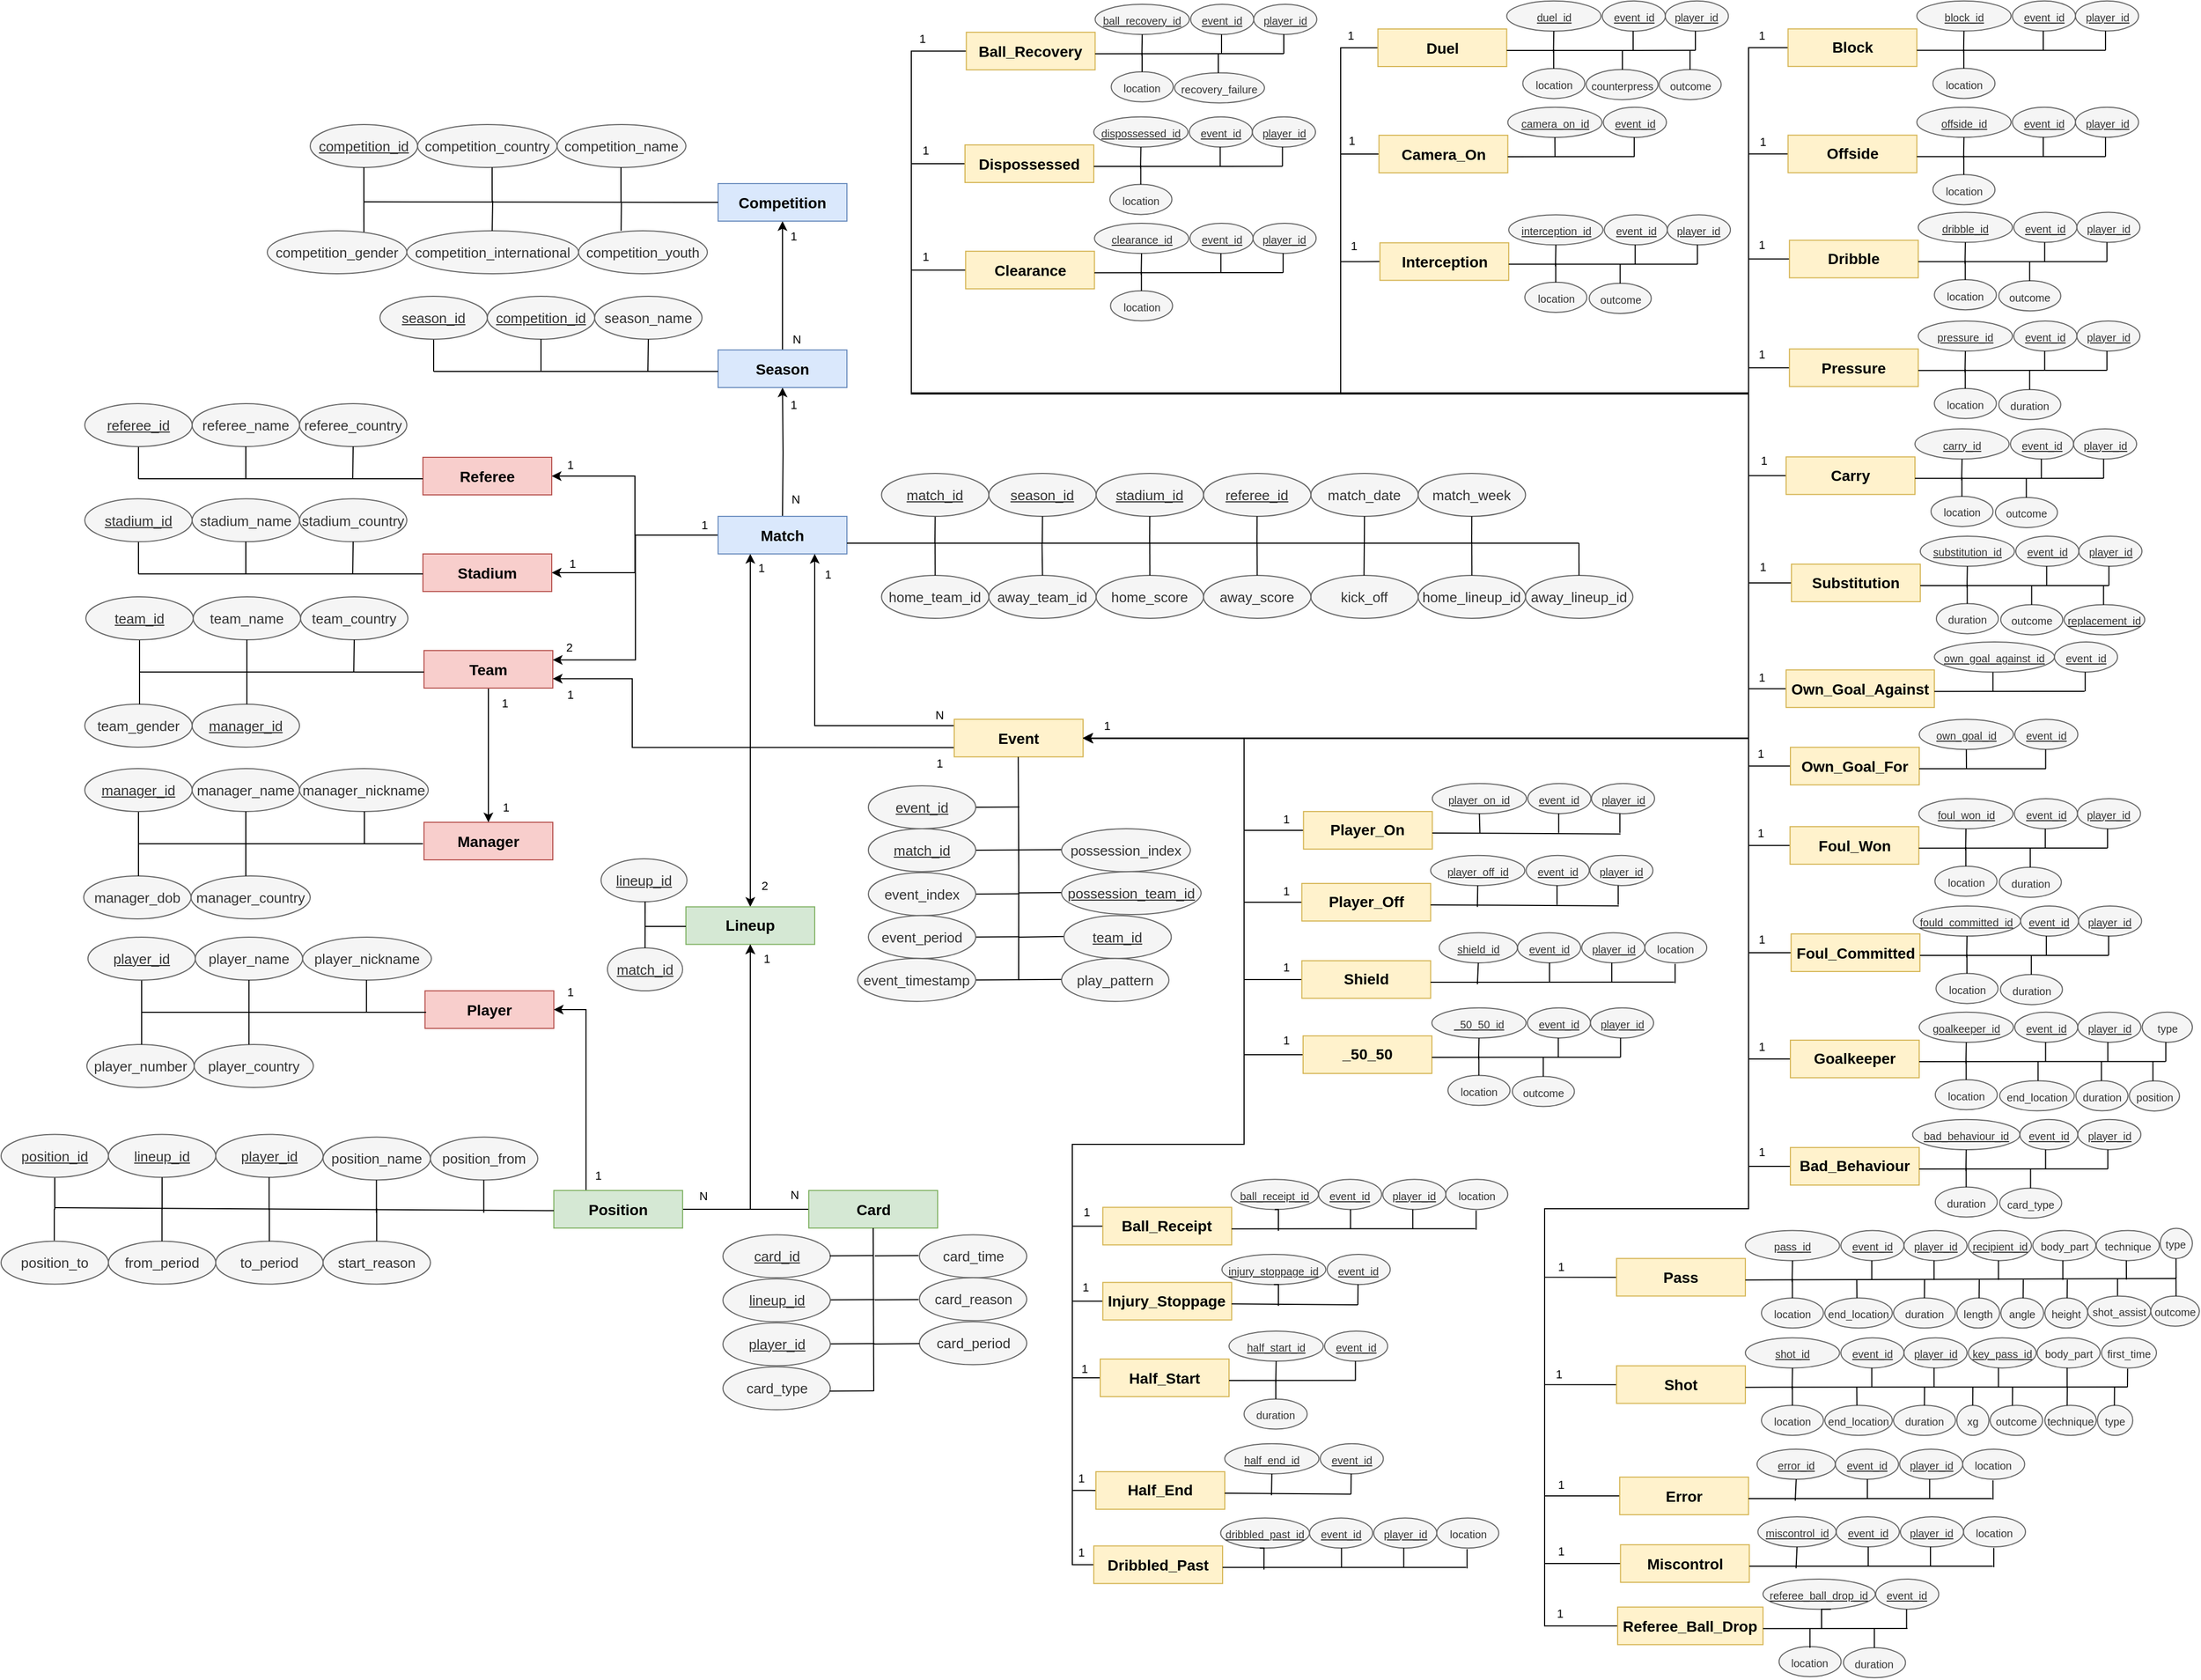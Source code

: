 <mxfile version="24.1.0" type="device">
  <diagram name="Page-1" id="BP6rgRFg7pVNKXQDB0mp">
    <mxGraphModel dx="1831" dy="1856" grid="1" gridSize="10" guides="1" tooltips="1" connect="1" arrows="1" fold="1" page="1" pageScale="1" pageWidth="850" pageHeight="1100" math="0" shadow="0">
      <root>
        <mxCell id="0" />
        <mxCell id="1" parent="0" />
        <mxCell id="5g6gJACINlA3YSTMsDIn-56" value="&lt;span style=&quot;font-size: 14px;&quot;&gt;&lt;b&gt;Player&lt;/b&gt;&lt;/span&gt;" style="rounded=0;whiteSpace=wrap;html=1;fillColor=#f8cecc;strokeColor=#b85450;" parent="1" vertex="1">
          <mxGeometry x="156.94" y="977.0" width="120" height="35" as="geometry" />
        </mxCell>
        <mxCell id="5g6gJACINlA3YSTMsDIn-57" value="&lt;span style=&quot;font-size: 14px;&quot;&gt;&lt;b&gt;Manager&lt;/b&gt;&lt;/span&gt;" style="rounded=0;whiteSpace=wrap;html=1;fillColor=#f8cecc;strokeColor=#b85450;" parent="1" vertex="1">
          <mxGeometry x="156" y="820" width="120" height="35" as="geometry" />
        </mxCell>
        <mxCell id="5g6gJACINlA3YSTMsDIn-80" style="edgeStyle=orthogonalEdgeStyle;rounded=0;orthogonalLoop=1;jettySize=auto;html=1;exitX=0.5;exitY=1;exitDx=0;exitDy=0;entryX=0.5;entryY=0;entryDx=0;entryDy=0;" parent="1" source="5g6gJACINlA3YSTMsDIn-58" target="5g6gJACINlA3YSTMsDIn-57" edge="1">
          <mxGeometry relative="1" as="geometry" />
        </mxCell>
        <mxCell id="5g6gJACINlA3YSTMsDIn-82" value="1" style="edgeLabel;html=1;align=center;verticalAlign=middle;resizable=0;points=[];" parent="5g6gJACINlA3YSTMsDIn-80" vertex="1" connectable="0">
          <mxGeometry x="0.62" y="1" relative="1" as="geometry">
            <mxPoint x="15" y="9" as="offset" />
          </mxGeometry>
        </mxCell>
        <mxCell id="BQkp51srK-hAf7yxFsHJ-54" value="1" style="edgeLabel;html=1;align=center;verticalAlign=middle;resizable=0;points=[];" parent="5g6gJACINlA3YSTMsDIn-80" vertex="1" connectable="0">
          <mxGeometry x="-0.778" relative="1" as="geometry">
            <mxPoint x="15" as="offset" />
          </mxGeometry>
        </mxCell>
        <mxCell id="5g6gJACINlA3YSTMsDIn-88" style="edgeStyle=orthogonalEdgeStyle;rounded=0;orthogonalLoop=1;jettySize=auto;html=1;exitX=0.25;exitY=1;exitDx=0;exitDy=0;entryX=0.5;entryY=0;entryDx=0;entryDy=0;startArrow=classic;startFill=1;" parent="1" source="5g6gJACINlA3YSTMsDIn-67" target="5g6gJACINlA3YSTMsDIn-69" edge="1">
          <mxGeometry relative="1" as="geometry" />
        </mxCell>
        <mxCell id="BQkp51srK-hAf7yxFsHJ-56" value="1" style="edgeLabel;html=1;align=center;verticalAlign=middle;resizable=0;points=[];" parent="5g6gJACINlA3YSTMsDIn-88" vertex="1" connectable="0">
          <mxGeometry x="-0.885" y="3" relative="1" as="geometry">
            <mxPoint x="7" y="-6" as="offset" />
          </mxGeometry>
        </mxCell>
        <mxCell id="BQkp51srK-hAf7yxFsHJ-84" value="2" style="edgeLabel;html=1;align=center;verticalAlign=middle;resizable=0;points=[];" parent="5g6gJACINlA3YSTMsDIn-88" vertex="1" connectable="0">
          <mxGeometry x="0.709" relative="1" as="geometry">
            <mxPoint x="13" y="28" as="offset" />
          </mxGeometry>
        </mxCell>
        <mxCell id="5g6gJACINlA3YSTMsDIn-58" value="&lt;span style=&quot;font-size: 14px;&quot;&gt;&lt;b&gt;Team&lt;/b&gt;&lt;/span&gt;" style="rounded=0;whiteSpace=wrap;html=1;fillColor=#f8cecc;strokeColor=#b85450;" parent="1" vertex="1">
          <mxGeometry x="156" y="660" width="120" height="35" as="geometry" />
        </mxCell>
        <mxCell id="5g6gJACINlA3YSTMsDIn-59" value="&lt;span style=&quot;font-size: 14px;&quot;&gt;&lt;b&gt;Referee&lt;/b&gt;&lt;/span&gt;" style="rounded=0;whiteSpace=wrap;html=1;fillColor=#f8cecc;strokeColor=#b85450;" parent="1" vertex="1">
          <mxGeometry x="155" y="480" width="120" height="35" as="geometry" />
        </mxCell>
        <mxCell id="5g6gJACINlA3YSTMsDIn-60" value="&lt;span style=&quot;font-size: 14px;&quot;&gt;&lt;b&gt;Stadium&lt;/b&gt;&lt;/span&gt;" style="rounded=0;whiteSpace=wrap;html=1;fillColor=#f8cecc;strokeColor=#b85450;" parent="1" vertex="1">
          <mxGeometry x="155" y="570" width="120" height="35" as="geometry" />
        </mxCell>
        <mxCell id="5g6gJACINlA3YSTMsDIn-71" style="edgeStyle=orthogonalEdgeStyle;rounded=0;orthogonalLoop=1;jettySize=auto;html=1;exitX=0.5;exitY=1;exitDx=0;exitDy=0;entryX=0.5;entryY=0;entryDx=0;entryDy=0;startArrow=classic;startFill=1;endArrow=none;endFill=0;" parent="1" target="5g6gJACINlA3YSTMsDIn-67" edge="1">
          <mxGeometry relative="1" as="geometry">
            <mxPoint x="490" y="415.0" as="sourcePoint" />
          </mxGeometry>
        </mxCell>
        <mxCell id="5g6gJACINlA3YSTMsDIn-75" value="N" style="edgeLabel;html=1;align=center;verticalAlign=middle;resizable=0;points=[];" parent="5g6gJACINlA3YSTMsDIn-71" vertex="1" connectable="0">
          <mxGeometry x="0.463" y="1" relative="1" as="geometry">
            <mxPoint x="11" y="16" as="offset" />
          </mxGeometry>
        </mxCell>
        <mxCell id="BQkp51srK-hAf7yxFsHJ-52" value="1" style="edgeLabel;html=1;align=center;verticalAlign=middle;resizable=0;points=[];" parent="5g6gJACINlA3YSTMsDIn-71" vertex="1" connectable="0">
          <mxGeometry x="-0.741" y="2" relative="1" as="geometry">
            <mxPoint x="8" as="offset" />
          </mxGeometry>
        </mxCell>
        <mxCell id="IG-J_bV3zsLTxcyjoO28-22" style="edgeStyle=orthogonalEdgeStyle;rounded=0;orthogonalLoop=1;jettySize=auto;html=1;exitX=0.5;exitY=0;exitDx=0;exitDy=0;entryX=0.5;entryY=1;entryDx=0;entryDy=0;" parent="1" source="5g6gJACINlA3YSTMsDIn-62" target="5g6gJACINlA3YSTMsDIn-63" edge="1">
          <mxGeometry relative="1" as="geometry" />
        </mxCell>
        <mxCell id="IG-J_bV3zsLTxcyjoO28-23" value="1" style="edgeLabel;html=1;align=center;verticalAlign=middle;resizable=0;points=[];" parent="IG-J_bV3zsLTxcyjoO28-22" vertex="1" connectable="0">
          <mxGeometry x="0.769" y="2" relative="1" as="geometry">
            <mxPoint x="12" as="offset" />
          </mxGeometry>
        </mxCell>
        <mxCell id="BQkp51srK-hAf7yxFsHJ-51" value="N" style="edgeLabel;html=1;align=center;verticalAlign=middle;resizable=0;points=[];" parent="IG-J_bV3zsLTxcyjoO28-22" vertex="1" connectable="0">
          <mxGeometry x="-0.771" y="1" relative="1" as="geometry">
            <mxPoint x="14" y="3" as="offset" />
          </mxGeometry>
        </mxCell>
        <mxCell id="5g6gJACINlA3YSTMsDIn-62" value="&lt;span style=&quot;font-size: 14px;&quot;&gt;&lt;b&gt;Season&lt;/b&gt;&lt;/span&gt;" style="rounded=0;whiteSpace=wrap;html=1;fillColor=#dae8fc;strokeColor=#6c8ebf;" parent="1" vertex="1">
          <mxGeometry x="430" y="380" width="120" height="35" as="geometry" />
        </mxCell>
        <mxCell id="5g6gJACINlA3YSTMsDIn-63" value="&lt;span style=&quot;font-size: 14px;&quot;&gt;&lt;b&gt;Competition&lt;/b&gt;&lt;/span&gt;" style="rounded=0;whiteSpace=wrap;html=1;fillColor=#dae8fc;strokeColor=#6c8ebf;" parent="1" vertex="1">
          <mxGeometry x="430" y="225" width="120" height="35" as="geometry" />
        </mxCell>
        <mxCell id="5g6gJACINlA3YSTMsDIn-83" style="edgeStyle=orthogonalEdgeStyle;rounded=0;orthogonalLoop=1;jettySize=auto;html=1;exitX=0;exitY=0.5;exitDx=0;exitDy=0;entryX=1;entryY=0.5;entryDx=0;entryDy=0;" parent="1" source="5g6gJACINlA3YSTMsDIn-67" target="5g6gJACINlA3YSTMsDIn-60" edge="1">
          <mxGeometry relative="1" as="geometry" />
        </mxCell>
        <mxCell id="5g6gJACINlA3YSTMsDIn-84" value="1" style="edgeLabel;html=1;align=center;verticalAlign=middle;resizable=0;points=[];" parent="5g6gJACINlA3YSTMsDIn-83" vertex="1" connectable="0">
          <mxGeometry x="0.742" y="-1" relative="1" as="geometry">
            <mxPoint x="-6" y="-8" as="offset" />
          </mxGeometry>
        </mxCell>
        <mxCell id="5g6gJACINlA3YSTMsDIn-85" style="edgeStyle=orthogonalEdgeStyle;rounded=0;orthogonalLoop=1;jettySize=auto;html=1;exitX=0;exitY=0.5;exitDx=0;exitDy=0;entryX=1;entryY=0.5;entryDx=0;entryDy=0;" parent="1" source="5g6gJACINlA3YSTMsDIn-67" target="5g6gJACINlA3YSTMsDIn-59" edge="1">
          <mxGeometry relative="1" as="geometry" />
        </mxCell>
        <mxCell id="BQkp51srK-hAf7yxFsHJ-53" value="1" style="edgeLabel;html=1;align=center;verticalAlign=middle;resizable=0;points=[];" parent="5g6gJACINlA3YSTMsDIn-85" vertex="1" connectable="0">
          <mxGeometry x="-0.803" y="-1" relative="1" as="geometry">
            <mxPoint x="7" y="-9" as="offset" />
          </mxGeometry>
        </mxCell>
        <mxCell id="BQkp51srK-hAf7yxFsHJ-55" value="1" style="edgeLabel;html=1;align=center;verticalAlign=middle;resizable=0;points=[];" parent="5g6gJACINlA3YSTMsDIn-85" vertex="1" connectable="0">
          <mxGeometry x="0.714" y="2" relative="1" as="geometry">
            <mxPoint x="-13" y="-13" as="offset" />
          </mxGeometry>
        </mxCell>
        <mxCell id="BQkp51srK-hAf7yxFsHJ-79" style="edgeStyle=orthogonalEdgeStyle;rounded=0;orthogonalLoop=1;jettySize=auto;html=1;exitX=0;exitY=0.5;exitDx=0;exitDy=0;entryX=1;entryY=0.25;entryDx=0;entryDy=0;" parent="1" source="5g6gJACINlA3YSTMsDIn-67" target="5g6gJACINlA3YSTMsDIn-58" edge="1">
          <mxGeometry relative="1" as="geometry" />
        </mxCell>
        <mxCell id="BQkp51srK-hAf7yxFsHJ-85" value="2" style="edgeLabel;html=1;align=center;verticalAlign=middle;resizable=0;points=[];" parent="BQkp51srK-hAf7yxFsHJ-79" vertex="1" connectable="0">
          <mxGeometry x="0.88" y="1" relative="1" as="geometry">
            <mxPoint x="-2" y="-13" as="offset" />
          </mxGeometry>
        </mxCell>
        <mxCell id="5g6gJACINlA3YSTMsDIn-67" value="&lt;span style=&quot;font-size: 14px;&quot;&gt;&lt;b&gt;Match&lt;/b&gt;&lt;/span&gt;" style="rounded=0;whiteSpace=wrap;html=1;fillColor=#dae8fc;strokeColor=#6c8ebf;" parent="1" vertex="1">
          <mxGeometry x="430" y="535" width="120" height="35" as="geometry" />
        </mxCell>
        <mxCell id="wx8J1glByGUcaIhMC7oO-4" style="edgeStyle=orthogonalEdgeStyle;rounded=0;orthogonalLoop=1;jettySize=auto;html=1;exitX=0;exitY=0.25;exitDx=0;exitDy=0;entryX=0.75;entryY=1;entryDx=0;entryDy=0;" parent="1" source="5g6gJACINlA3YSTMsDIn-68" target="5g6gJACINlA3YSTMsDIn-67" edge="1">
          <mxGeometry relative="1" as="geometry">
            <Array as="points">
              <mxPoint x="650" y="730" />
              <mxPoint x="520" y="730" />
            </Array>
          </mxGeometry>
        </mxCell>
        <mxCell id="wx8J1glByGUcaIhMC7oO-7" value="1" style="edgeLabel;html=1;align=center;verticalAlign=middle;resizable=0;points=[];" parent="wx8J1glByGUcaIhMC7oO-4" vertex="1" connectable="0">
          <mxGeometry x="0.845" y="-3" relative="1" as="geometry">
            <mxPoint x="9" y="-4" as="offset" />
          </mxGeometry>
        </mxCell>
        <mxCell id="wx8J1glByGUcaIhMC7oO-5" style="edgeStyle=orthogonalEdgeStyle;rounded=0;orthogonalLoop=1;jettySize=auto;html=1;exitX=0;exitY=0.75;exitDx=0;exitDy=0;entryX=1;entryY=0.75;entryDx=0;entryDy=0;" parent="1" source="5g6gJACINlA3YSTMsDIn-68" target="5g6gJACINlA3YSTMsDIn-58" edge="1">
          <mxGeometry relative="1" as="geometry">
            <Array as="points">
              <mxPoint x="350" y="750" />
              <mxPoint x="350" y="686" />
            </Array>
          </mxGeometry>
        </mxCell>
        <mxCell id="wx8J1glByGUcaIhMC7oO-6" value="1" style="edgeLabel;html=1;align=center;verticalAlign=middle;resizable=0;points=[];" parent="wx8J1glByGUcaIhMC7oO-5" vertex="1" connectable="0">
          <mxGeometry x="0.923" y="-1" relative="1" as="geometry">
            <mxPoint x="-1" y="15" as="offset" />
          </mxGeometry>
        </mxCell>
        <mxCell id="wx8J1glByGUcaIhMC7oO-31" value="N" style="edgeLabel;html=1;align=center;verticalAlign=middle;resizable=0;points=[];" parent="wx8J1glByGUcaIhMC7oO-5" vertex="1" connectable="0">
          <mxGeometry x="-0.89" relative="1" as="geometry">
            <mxPoint x="10" y="-31" as="offset" />
          </mxGeometry>
        </mxCell>
        <mxCell id="wx8J1glByGUcaIhMC7oO-515" value="1" style="edgeLabel;html=1;align=center;verticalAlign=middle;resizable=0;points=[];" parent="wx8J1glByGUcaIhMC7oO-5" vertex="1" connectable="0">
          <mxGeometry x="-0.907" y="-1" relative="1" as="geometry">
            <mxPoint x="6" y="15" as="offset" />
          </mxGeometry>
        </mxCell>
        <mxCell id="5g6gJACINlA3YSTMsDIn-68" value="&lt;span style=&quot;font-size: 14px;&quot;&gt;&lt;b&gt;Event&lt;/b&gt;&lt;/span&gt;" style="rounded=0;whiteSpace=wrap;html=1;fillColor=#fff2cc;strokeColor=#d6b656;" parent="1" vertex="1">
          <mxGeometry x="650" y="724.07" width="120" height="35" as="geometry" />
        </mxCell>
        <mxCell id="5g6gJACINlA3YSTMsDIn-69" value="&lt;span style=&quot;font-size: 14px;&quot;&gt;&lt;b&gt;Lineup&lt;/b&gt;&lt;/span&gt;" style="rounded=0;whiteSpace=wrap;html=1;fillColor=#d5e8d4;strokeColor=#82b366;" parent="1" vertex="1">
          <mxGeometry x="400" y="898.75" width="120" height="35" as="geometry" />
        </mxCell>
        <mxCell id="IG-J_bV3zsLTxcyjoO28-1" value="&lt;u&gt;competition_id&lt;/u&gt;" style="ellipse;whiteSpace=wrap;html=1;fontSize=13;fillColor=#f5f5f5;strokeColor=#666666;fontColor=#333333;" parent="1" vertex="1">
          <mxGeometry x="50" y="170" width="100" height="40" as="geometry" />
        </mxCell>
        <mxCell id="IG-J_bV3zsLTxcyjoO28-7" value="competition_country" style="ellipse;whiteSpace=wrap;html=1;fontSize=13;fillColor=#f5f5f5;strokeColor=#666666;fontColor=#333333;" parent="1" vertex="1">
          <mxGeometry x="150" y="170" width="130" height="40" as="geometry" />
        </mxCell>
        <mxCell id="IG-J_bV3zsLTxcyjoO28-9" value="competition_gender" style="ellipse;whiteSpace=wrap;html=1;fontSize=13;fillColor=#f5f5f5;strokeColor=#666666;fontColor=#333333;" parent="1" vertex="1">
          <mxGeometry x="10" y="269" width="130" height="40" as="geometry" />
        </mxCell>
        <mxCell id="IG-J_bV3zsLTxcyjoO28-10" value="competition_youth" style="ellipse;whiteSpace=wrap;html=1;fontSize=13;fillColor=#f5f5f5;strokeColor=#666666;fontColor=#333333;" parent="1" vertex="1">
          <mxGeometry x="300" y="269" width="120" height="40" as="geometry" />
        </mxCell>
        <mxCell id="IG-J_bV3zsLTxcyjoO28-11" value="competition_international" style="ellipse;whiteSpace=wrap;html=1;fontSize=13;fillColor=#f5f5f5;strokeColor=#666666;fontColor=#333333;" parent="1" vertex="1">
          <mxGeometry x="140" y="269" width="160" height="40" as="geometry" />
        </mxCell>
        <mxCell id="IG-J_bV3zsLTxcyjoO28-21" value="" style="endArrow=none;html=1;rounded=0;exitX=0.5;exitY=0;exitDx=0;exitDy=0;" parent="1" edge="1">
          <mxGeometry width="50" height="50" relative="1" as="geometry">
            <mxPoint x="430" y="400" as="sourcePoint" />
            <mxPoint x="165" y="400" as="targetPoint" />
          </mxGeometry>
        </mxCell>
        <mxCell id="IG-J_bV3zsLTxcyjoO28-25" style="edgeStyle=orthogonalEdgeStyle;rounded=0;orthogonalLoop=1;jettySize=auto;html=1;endArrow=none;endFill=0;exitX=0.5;exitY=1;exitDx=0;exitDy=0;" parent="1" source="IG-J_bV3zsLTxcyjoO28-24" edge="1">
          <mxGeometry relative="1" as="geometry">
            <mxPoint x="165" y="400" as="targetPoint" />
            <mxPoint x="264.67" y="340" as="sourcePoint" />
          </mxGeometry>
        </mxCell>
        <mxCell id="IG-J_bV3zsLTxcyjoO28-24" value="&lt;u&gt;season_id&lt;/u&gt;" style="ellipse;whiteSpace=wrap;html=1;fontSize=13;fillColor=#f5f5f5;strokeColor=#666666;fontColor=#333333;" parent="1" vertex="1">
          <mxGeometry x="115" y="330" width="100" height="40" as="geometry" />
        </mxCell>
        <mxCell id="IG-J_bV3zsLTxcyjoO28-26" value="season_name" style="ellipse;whiteSpace=wrap;html=1;fontSize=13;fillColor=#f5f5f5;strokeColor=#666666;fontColor=#333333;" parent="1" vertex="1">
          <mxGeometry x="315" y="330" width="100" height="40" as="geometry" />
        </mxCell>
        <mxCell id="IG-J_bV3zsLTxcyjoO28-27" value="&lt;u&gt;competition_id&lt;/u&gt;" style="ellipse;whiteSpace=wrap;html=1;fontSize=13;fillColor=#f5f5f5;strokeColor=#666666;fontColor=#333333;" parent="1" vertex="1">
          <mxGeometry x="215" y="330" width="100" height="40" as="geometry" />
        </mxCell>
        <mxCell id="IG-J_bV3zsLTxcyjoO28-28" style="edgeStyle=orthogonalEdgeStyle;rounded=0;orthogonalLoop=1;jettySize=auto;html=1;endArrow=none;endFill=0;exitX=0.5;exitY=1;exitDx=0;exitDy=0;" parent="1" source="IG-J_bV3zsLTxcyjoO28-26" edge="1">
          <mxGeometry relative="1" as="geometry">
            <mxPoint x="364.59" y="400" as="targetPoint" />
            <mxPoint x="364.88" y="340" as="sourcePoint" />
          </mxGeometry>
        </mxCell>
        <mxCell id="IG-J_bV3zsLTxcyjoO28-29" style="edgeStyle=orthogonalEdgeStyle;rounded=0;orthogonalLoop=1;jettySize=auto;html=1;endArrow=none;endFill=0;exitX=0.5;exitY=1;exitDx=0;exitDy=0;" parent="1" source="IG-J_bV3zsLTxcyjoO28-27" edge="1">
          <mxGeometry relative="1" as="geometry">
            <mxPoint x="265" y="400" as="targetPoint" />
            <mxPoint x="164.88" y="340" as="sourcePoint" />
          </mxGeometry>
        </mxCell>
        <mxCell id="IG-J_bV3zsLTxcyjoO28-30" value="" style="endArrow=none;html=1;rounded=0;" parent="1" edge="1">
          <mxGeometry width="50" height="50" relative="1" as="geometry">
            <mxPoint x="1232" y="560" as="sourcePoint" />
            <mxPoint x="550" y="560" as="targetPoint" />
          </mxGeometry>
        </mxCell>
        <mxCell id="IG-J_bV3zsLTxcyjoO28-31" style="edgeStyle=orthogonalEdgeStyle;rounded=0;orthogonalLoop=1;jettySize=auto;html=1;endArrow=none;endFill=0;exitX=0.5;exitY=1;exitDx=0;exitDy=0;" parent="1" source="IG-J_bV3zsLTxcyjoO28-32" edge="1">
          <mxGeometry relative="1" as="geometry">
            <mxPoint x="632" y="560" as="targetPoint" />
            <mxPoint x="731.9" y="500" as="sourcePoint" />
          </mxGeometry>
        </mxCell>
        <mxCell id="IG-J_bV3zsLTxcyjoO28-32" value="&lt;u&gt;match_id&lt;/u&gt;" style="ellipse;whiteSpace=wrap;html=1;fontSize=13;fillColor=#f5f5f5;strokeColor=#666666;fontColor=#333333;" parent="1" vertex="1">
          <mxGeometry x="582.24" y="495" width="100" height="40" as="geometry" />
        </mxCell>
        <mxCell id="IG-J_bV3zsLTxcyjoO28-33" value="match_date" style="ellipse;whiteSpace=wrap;html=1;fontSize=13;fillColor=#f5f5f5;strokeColor=#666666;fontColor=#333333;" parent="1" vertex="1">
          <mxGeometry x="982.24" y="495" width="100" height="40" as="geometry" />
        </mxCell>
        <mxCell id="IG-J_bV3zsLTxcyjoO28-34" value="&lt;u&gt;season_id&lt;/u&gt;" style="ellipse;whiteSpace=wrap;html=1;fontSize=13;fillColor=#f5f5f5;strokeColor=#666666;fontColor=#333333;" parent="1" vertex="1">
          <mxGeometry x="682.24" y="495" width="100" height="40" as="geometry" />
        </mxCell>
        <mxCell id="IG-J_bV3zsLTxcyjoO28-36" style="edgeStyle=orthogonalEdgeStyle;rounded=0;orthogonalLoop=1;jettySize=auto;html=1;endArrow=none;endFill=0;exitX=0.5;exitY=1;exitDx=0;exitDy=0;" parent="1" source="IG-J_bV3zsLTxcyjoO28-34" edge="1">
          <mxGeometry relative="1" as="geometry">
            <mxPoint x="732" y="560" as="targetPoint" />
            <mxPoint x="632.15" y="500" as="sourcePoint" />
          </mxGeometry>
        </mxCell>
        <mxCell id="IG-J_bV3zsLTxcyjoO28-38" value="kick_off" style="ellipse;whiteSpace=wrap;html=1;fontSize=13;fillColor=#f5f5f5;strokeColor=#666666;fontColor=#333333;" parent="1" vertex="1">
          <mxGeometry x="982.24" y="590" width="100" height="40" as="geometry" />
        </mxCell>
        <mxCell id="IG-J_bV3zsLTxcyjoO28-41" value="home_team_id" style="ellipse;whiteSpace=wrap;html=1;fontSize=13;fillColor=#f5f5f5;strokeColor=#666666;fontColor=#333333;" parent="1" vertex="1">
          <mxGeometry x="582.24" y="590" width="100" height="40" as="geometry" />
        </mxCell>
        <mxCell id="IG-J_bV3zsLTxcyjoO28-42" value="away_team_id" style="ellipse;whiteSpace=wrap;html=1;fontSize=13;fillColor=#f5f5f5;strokeColor=#666666;fontColor=#333333;" parent="1" vertex="1">
          <mxGeometry x="682.24" y="590" width="100" height="40" as="geometry" />
        </mxCell>
        <mxCell id="IG-J_bV3zsLTxcyjoO28-43" value="home_score" style="ellipse;whiteSpace=wrap;html=1;fontSize=13;fillColor=#f5f5f5;strokeColor=#666666;fontColor=#333333;" parent="1" vertex="1">
          <mxGeometry x="782.24" y="590" width="100" height="40" as="geometry" />
        </mxCell>
        <mxCell id="IG-J_bV3zsLTxcyjoO28-44" value="away_score" style="ellipse;whiteSpace=wrap;html=1;fontSize=13;fillColor=#f5f5f5;strokeColor=#666666;fontColor=#333333;" parent="1" vertex="1">
          <mxGeometry x="882.24" y="590" width="100" height="40" as="geometry" />
        </mxCell>
        <mxCell id="IG-J_bV3zsLTxcyjoO28-45" style="edgeStyle=orthogonalEdgeStyle;rounded=0;orthogonalLoop=1;jettySize=auto;html=1;endArrow=none;endFill=0;entryX=0.5;entryY=0;entryDx=0;entryDy=0;" parent="1" target="IG-J_bV3zsLTxcyjoO28-41" edge="1">
          <mxGeometry relative="1" as="geometry">
            <mxPoint x="631.85" y="620" as="targetPoint" />
            <mxPoint x="632.14" y="560" as="sourcePoint" />
          </mxGeometry>
        </mxCell>
        <mxCell id="IG-J_bV3zsLTxcyjoO28-46" style="edgeStyle=orthogonalEdgeStyle;rounded=0;orthogonalLoop=1;jettySize=auto;html=1;endArrow=none;endFill=0;entryX=0.5;entryY=0;entryDx=0;entryDy=0;" parent="1" target="IG-J_bV3zsLTxcyjoO28-42" edge="1">
          <mxGeometry relative="1" as="geometry">
            <mxPoint x="731.46" y="620" as="targetPoint" />
            <mxPoint x="731.75" y="560" as="sourcePoint" />
          </mxGeometry>
        </mxCell>
        <mxCell id="IG-J_bV3zsLTxcyjoO28-47" style="edgeStyle=orthogonalEdgeStyle;rounded=0;orthogonalLoop=1;jettySize=auto;html=1;endArrow=none;endFill=0;entryX=0.5;entryY=0;entryDx=0;entryDy=0;" parent="1" target="IG-J_bV3zsLTxcyjoO28-43" edge="1">
          <mxGeometry relative="1" as="geometry">
            <mxPoint x="831.85" y="620" as="targetPoint" />
            <mxPoint x="832.14" y="560" as="sourcePoint" />
          </mxGeometry>
        </mxCell>
        <mxCell id="IG-J_bV3zsLTxcyjoO28-48" style="edgeStyle=orthogonalEdgeStyle;rounded=0;orthogonalLoop=1;jettySize=auto;html=1;endArrow=none;endFill=0;entryX=0.5;entryY=0;entryDx=0;entryDy=0;" parent="1" target="IG-J_bV3zsLTxcyjoO28-44" edge="1">
          <mxGeometry relative="1" as="geometry">
            <mxPoint x="931.84" y="620" as="targetPoint" />
            <mxPoint x="932.13" y="560" as="sourcePoint" />
          </mxGeometry>
        </mxCell>
        <mxCell id="IG-J_bV3zsLTxcyjoO28-53" value="&lt;u&gt;stadium_id&lt;/u&gt;" style="ellipse;whiteSpace=wrap;html=1;fontSize=13;fillColor=#f5f5f5;strokeColor=#666666;fontColor=#333333;" parent="1" vertex="1">
          <mxGeometry x="782.24" y="495" width="100" height="40" as="geometry" />
        </mxCell>
        <mxCell id="IG-J_bV3zsLTxcyjoO28-54" value="&lt;u&gt;referee_id&lt;/u&gt;" style="ellipse;whiteSpace=wrap;html=1;fontSize=13;fillColor=#f5f5f5;strokeColor=#666666;fontColor=#333333;" parent="1" vertex="1">
          <mxGeometry x="882.24" y="495" width="100" height="40" as="geometry" />
        </mxCell>
        <mxCell id="IG-J_bV3zsLTxcyjoO28-55" value="match_week" style="ellipse;whiteSpace=wrap;html=1;fontSize=13;fillColor=#f5f5f5;strokeColor=#666666;fontColor=#333333;" parent="1" vertex="1">
          <mxGeometry x="1082.24" y="495" width="100" height="40" as="geometry" />
        </mxCell>
        <mxCell id="IG-J_bV3zsLTxcyjoO28-56" style="edgeStyle=orthogonalEdgeStyle;rounded=0;orthogonalLoop=1;jettySize=auto;html=1;endArrow=none;endFill=0;exitX=0.5;exitY=1;exitDx=0;exitDy=0;" parent="1" edge="1">
          <mxGeometry relative="1" as="geometry">
            <mxPoint x="832.05" y="560" as="targetPoint" />
            <mxPoint x="832.15" y="535" as="sourcePoint" />
          </mxGeometry>
        </mxCell>
        <mxCell id="IG-J_bV3zsLTxcyjoO28-57" style="edgeStyle=orthogonalEdgeStyle;rounded=0;orthogonalLoop=1;jettySize=auto;html=1;endArrow=none;endFill=0;exitX=0.5;exitY=1;exitDx=0;exitDy=0;" parent="1" edge="1">
          <mxGeometry relative="1" as="geometry">
            <mxPoint x="932.05" y="560" as="targetPoint" />
            <mxPoint x="932.15" y="535" as="sourcePoint" />
          </mxGeometry>
        </mxCell>
        <mxCell id="IG-J_bV3zsLTxcyjoO28-58" style="edgeStyle=orthogonalEdgeStyle;rounded=0;orthogonalLoop=1;jettySize=auto;html=1;endArrow=none;endFill=0;exitX=0.5;exitY=1;exitDx=0;exitDy=0;" parent="1" edge="1">
          <mxGeometry relative="1" as="geometry">
            <mxPoint x="1032.05" y="560" as="targetPoint" />
            <mxPoint x="1032.15" y="535" as="sourcePoint" />
          </mxGeometry>
        </mxCell>
        <mxCell id="IG-J_bV3zsLTxcyjoO28-59" style="edgeStyle=orthogonalEdgeStyle;rounded=0;orthogonalLoop=1;jettySize=auto;html=1;endArrow=none;endFill=0;exitX=0.5;exitY=1;exitDx=0;exitDy=0;" parent="1" edge="1">
          <mxGeometry relative="1" as="geometry">
            <mxPoint x="1132.05" y="560" as="targetPoint" />
            <mxPoint x="1132.15" y="535" as="sourcePoint" />
          </mxGeometry>
        </mxCell>
        <mxCell id="IG-J_bV3zsLTxcyjoO28-60" style="edgeStyle=orthogonalEdgeStyle;rounded=0;orthogonalLoop=1;jettySize=auto;html=1;endArrow=none;endFill=0;" parent="1" edge="1">
          <mxGeometry relative="1" as="geometry">
            <mxPoint x="1031.74" y="590" as="targetPoint" />
            <mxPoint x="1032" y="560" as="sourcePoint" />
          </mxGeometry>
        </mxCell>
        <mxCell id="IG-J_bV3zsLTxcyjoO28-61" value="" style="endArrow=none;html=1;rounded=0;exitX=0;exitY=0.5;exitDx=0;exitDy=0;" parent="1" source="5g6gJACINlA3YSTMsDIn-63" edge="1">
          <mxGeometry width="50" height="50" relative="1" as="geometry">
            <mxPoint x="405" y="242.13" as="sourcePoint" />
            <mxPoint x="100" y="242" as="targetPoint" />
          </mxGeometry>
        </mxCell>
        <mxCell id="IG-J_bV3zsLTxcyjoO28-62" style="edgeStyle=orthogonalEdgeStyle;rounded=0;orthogonalLoop=1;jettySize=auto;html=1;endArrow=none;endFill=0;exitX=0.5;exitY=1;exitDx=0;exitDy=0;" parent="1" source="IG-J_bV3zsLTxcyjoO28-1" edge="1">
          <mxGeometry relative="1" as="geometry">
            <mxPoint x="100" y="242" as="targetPoint" />
            <mxPoint x="165.44" y="212" as="sourcePoint" />
          </mxGeometry>
        </mxCell>
        <mxCell id="IG-J_bV3zsLTxcyjoO28-63" style="edgeStyle=orthogonalEdgeStyle;rounded=0;orthogonalLoop=1;jettySize=auto;html=1;endArrow=none;endFill=0;exitX=0.5;exitY=1;exitDx=0;exitDy=0;" parent="1" edge="1">
          <mxGeometry relative="1" as="geometry">
            <mxPoint x="219.53" y="242" as="targetPoint" />
            <mxPoint x="219.5" y="210" as="sourcePoint" />
          </mxGeometry>
        </mxCell>
        <mxCell id="IG-J_bV3zsLTxcyjoO28-64" style="edgeStyle=orthogonalEdgeStyle;rounded=0;orthogonalLoop=1;jettySize=auto;html=1;endArrow=none;endFill=0;" parent="1" edge="1">
          <mxGeometry relative="1" as="geometry">
            <mxPoint x="100.03" y="270" as="targetPoint" />
            <mxPoint x="100" y="242" as="sourcePoint" />
          </mxGeometry>
        </mxCell>
        <mxCell id="IG-J_bV3zsLTxcyjoO28-68" value="competition_name" style="ellipse;whiteSpace=wrap;html=1;fontSize=13;fillColor=#f5f5f5;strokeColor=#666666;fontColor=#333333;" parent="1" vertex="1">
          <mxGeometry x="280" y="170" width="120" height="40" as="geometry" />
        </mxCell>
        <mxCell id="IG-J_bV3zsLTxcyjoO28-69" style="edgeStyle=orthogonalEdgeStyle;rounded=0;orthogonalLoop=1;jettySize=auto;html=1;endArrow=none;endFill=0;exitX=0.5;exitY=1;exitDx=0;exitDy=0;" parent="1" edge="1">
          <mxGeometry relative="1" as="geometry">
            <mxPoint x="339.53" y="242" as="targetPoint" />
            <mxPoint x="339.5" y="210" as="sourcePoint" />
          </mxGeometry>
        </mxCell>
        <mxCell id="IG-J_bV3zsLTxcyjoO28-70" style="edgeStyle=orthogonalEdgeStyle;rounded=0;orthogonalLoop=1;jettySize=auto;html=1;endArrow=none;endFill=0;" parent="1" edge="1">
          <mxGeometry relative="1" as="geometry">
            <mxPoint x="219.55" y="269" as="targetPoint" />
            <mxPoint x="220" y="241" as="sourcePoint" />
          </mxGeometry>
        </mxCell>
        <mxCell id="IG-J_bV3zsLTxcyjoO28-71" style="edgeStyle=orthogonalEdgeStyle;rounded=0;orthogonalLoop=1;jettySize=auto;html=1;endArrow=none;endFill=0;" parent="1" edge="1">
          <mxGeometry relative="1" as="geometry">
            <mxPoint x="339.64" y="269" as="targetPoint" />
            <mxPoint x="339.87" y="243" as="sourcePoint" />
          </mxGeometry>
        </mxCell>
        <mxCell id="AWW1g_IwWj1rGyHnbPeC-2" value="" style="endArrow=none;html=1;rounded=0;exitX=0.5;exitY=0;exitDx=0;exitDy=0;" parent="1" edge="1">
          <mxGeometry width="50" height="50" relative="1" as="geometry">
            <mxPoint x="155" y="500" as="sourcePoint" />
            <mxPoint x="-110" y="500" as="targetPoint" />
          </mxGeometry>
        </mxCell>
        <mxCell id="AWW1g_IwWj1rGyHnbPeC-3" style="edgeStyle=orthogonalEdgeStyle;rounded=0;orthogonalLoop=1;jettySize=auto;html=1;endArrow=none;endFill=0;exitX=0.5;exitY=1;exitDx=0;exitDy=0;" parent="1" source="AWW1g_IwWj1rGyHnbPeC-4" edge="1">
          <mxGeometry relative="1" as="geometry">
            <mxPoint x="-110" y="500" as="targetPoint" />
            <mxPoint x="-10.33" y="440" as="sourcePoint" />
          </mxGeometry>
        </mxCell>
        <mxCell id="AWW1g_IwWj1rGyHnbPeC-4" value="&lt;u&gt;referee_id&lt;/u&gt;" style="ellipse;whiteSpace=wrap;html=1;fontSize=13;fillColor=#f5f5f5;strokeColor=#666666;fontColor=#333333;" parent="1" vertex="1">
          <mxGeometry x="-160" y="430" width="100" height="40" as="geometry" />
        </mxCell>
        <mxCell id="AWW1g_IwWj1rGyHnbPeC-5" value="referee_country" style="ellipse;whiteSpace=wrap;html=1;fontSize=13;fillColor=#f5f5f5;strokeColor=#666666;fontColor=#333333;" parent="1" vertex="1">
          <mxGeometry x="40" y="430" width="100" height="40" as="geometry" />
        </mxCell>
        <mxCell id="AWW1g_IwWj1rGyHnbPeC-6" value="referee_name" style="ellipse;whiteSpace=wrap;html=1;fontSize=13;fillColor=#f5f5f5;strokeColor=#666666;fontColor=#333333;" parent="1" vertex="1">
          <mxGeometry x="-60" y="430" width="100" height="40" as="geometry" />
        </mxCell>
        <mxCell id="AWW1g_IwWj1rGyHnbPeC-7" style="edgeStyle=orthogonalEdgeStyle;rounded=0;orthogonalLoop=1;jettySize=auto;html=1;endArrow=none;endFill=0;exitX=0.5;exitY=1;exitDx=0;exitDy=0;" parent="1" source="AWW1g_IwWj1rGyHnbPeC-5" edge="1">
          <mxGeometry relative="1" as="geometry">
            <mxPoint x="89.59" y="500" as="targetPoint" />
            <mxPoint x="89.88" y="440" as="sourcePoint" />
          </mxGeometry>
        </mxCell>
        <mxCell id="AWW1g_IwWj1rGyHnbPeC-8" style="edgeStyle=orthogonalEdgeStyle;rounded=0;orthogonalLoop=1;jettySize=auto;html=1;endArrow=none;endFill=0;exitX=0.5;exitY=1;exitDx=0;exitDy=0;" parent="1" source="AWW1g_IwWj1rGyHnbPeC-6" edge="1">
          <mxGeometry relative="1" as="geometry">
            <mxPoint x="-10" y="500" as="targetPoint" />
            <mxPoint x="-110.12" y="440" as="sourcePoint" />
          </mxGeometry>
        </mxCell>
        <mxCell id="AWW1g_IwWj1rGyHnbPeC-9" value="" style="endArrow=none;html=1;rounded=0;exitX=0.5;exitY=0;exitDx=0;exitDy=0;" parent="1" edge="1">
          <mxGeometry width="50" height="50" relative="1" as="geometry">
            <mxPoint x="155" y="588.67" as="sourcePoint" />
            <mxPoint x="-110" y="588.67" as="targetPoint" />
          </mxGeometry>
        </mxCell>
        <mxCell id="AWW1g_IwWj1rGyHnbPeC-10" style="edgeStyle=orthogonalEdgeStyle;rounded=0;orthogonalLoop=1;jettySize=auto;html=1;endArrow=none;endFill=0;exitX=0.5;exitY=1;exitDx=0;exitDy=0;" parent="1" source="AWW1g_IwWj1rGyHnbPeC-11" edge="1">
          <mxGeometry relative="1" as="geometry">
            <mxPoint x="-110" y="588.67" as="targetPoint" />
            <mxPoint x="-10.33" y="528.67" as="sourcePoint" />
          </mxGeometry>
        </mxCell>
        <mxCell id="AWW1g_IwWj1rGyHnbPeC-11" value="&lt;u&gt;stadium_id&lt;/u&gt;" style="ellipse;whiteSpace=wrap;html=1;fontSize=13;fillColor=#f5f5f5;strokeColor=#666666;fontColor=#333333;" parent="1" vertex="1">
          <mxGeometry x="-160" y="518.67" width="100" height="40" as="geometry" />
        </mxCell>
        <mxCell id="AWW1g_IwWj1rGyHnbPeC-12" value="stadium_country" style="ellipse;whiteSpace=wrap;html=1;fontSize=13;fillColor=#f5f5f5;strokeColor=#666666;fontColor=#333333;" parent="1" vertex="1">
          <mxGeometry x="40" y="518.67" width="100" height="40" as="geometry" />
        </mxCell>
        <mxCell id="AWW1g_IwWj1rGyHnbPeC-13" value="stadium_name" style="ellipse;whiteSpace=wrap;html=1;fontSize=13;fillColor=#f5f5f5;strokeColor=#666666;fontColor=#333333;" parent="1" vertex="1">
          <mxGeometry x="-60" y="518.67" width="100" height="40" as="geometry" />
        </mxCell>
        <mxCell id="AWW1g_IwWj1rGyHnbPeC-14" style="edgeStyle=orthogonalEdgeStyle;rounded=0;orthogonalLoop=1;jettySize=auto;html=1;endArrow=none;endFill=0;exitX=0.5;exitY=1;exitDx=0;exitDy=0;" parent="1" source="AWW1g_IwWj1rGyHnbPeC-12" edge="1">
          <mxGeometry relative="1" as="geometry">
            <mxPoint x="89.59" y="588.67" as="targetPoint" />
            <mxPoint x="89.88" y="528.67" as="sourcePoint" />
          </mxGeometry>
        </mxCell>
        <mxCell id="AWW1g_IwWj1rGyHnbPeC-15" style="edgeStyle=orthogonalEdgeStyle;rounded=0;orthogonalLoop=1;jettySize=auto;html=1;endArrow=none;endFill=0;exitX=0.5;exitY=1;exitDx=0;exitDy=0;" parent="1" source="AWW1g_IwWj1rGyHnbPeC-13" edge="1">
          <mxGeometry relative="1" as="geometry">
            <mxPoint x="-10" y="588.67" as="targetPoint" />
            <mxPoint x="-110.12" y="528.67" as="sourcePoint" />
          </mxGeometry>
        </mxCell>
        <mxCell id="AWW1g_IwWj1rGyHnbPeC-16" value="" style="endArrow=none;html=1;rounded=0;exitX=0.5;exitY=0;exitDx=0;exitDy=0;" parent="1" edge="1">
          <mxGeometry width="50" height="50" relative="1" as="geometry">
            <mxPoint x="156" y="680" as="sourcePoint" />
            <mxPoint x="-109" y="680" as="targetPoint" />
          </mxGeometry>
        </mxCell>
        <mxCell id="AWW1g_IwWj1rGyHnbPeC-17" style="edgeStyle=orthogonalEdgeStyle;rounded=0;orthogonalLoop=1;jettySize=auto;html=1;endArrow=none;endFill=0;exitX=0.5;exitY=1;exitDx=0;exitDy=0;" parent="1" source="AWW1g_IwWj1rGyHnbPeC-18" edge="1">
          <mxGeometry relative="1" as="geometry">
            <mxPoint x="-109" y="680" as="targetPoint" />
            <mxPoint x="-9.33" y="620" as="sourcePoint" />
          </mxGeometry>
        </mxCell>
        <mxCell id="AWW1g_IwWj1rGyHnbPeC-18" value="&lt;u&gt;team_id&lt;/u&gt;" style="ellipse;whiteSpace=wrap;html=1;fontSize=13;fillColor=#f5f5f5;strokeColor=#666666;fontColor=#333333;" parent="1" vertex="1">
          <mxGeometry x="-159" y="610" width="100" height="40" as="geometry" />
        </mxCell>
        <mxCell id="AWW1g_IwWj1rGyHnbPeC-19" value="team_country" style="ellipse;whiteSpace=wrap;html=1;fontSize=13;fillColor=#f5f5f5;strokeColor=#666666;fontColor=#333333;" parent="1" vertex="1">
          <mxGeometry x="41" y="610" width="100" height="40" as="geometry" />
        </mxCell>
        <mxCell id="AWW1g_IwWj1rGyHnbPeC-20" value="team_name" style="ellipse;whiteSpace=wrap;html=1;fontSize=13;fillColor=#f5f5f5;strokeColor=#666666;fontColor=#333333;" parent="1" vertex="1">
          <mxGeometry x="-59" y="610" width="100" height="40" as="geometry" />
        </mxCell>
        <mxCell id="AWW1g_IwWj1rGyHnbPeC-21" style="edgeStyle=orthogonalEdgeStyle;rounded=0;orthogonalLoop=1;jettySize=auto;html=1;endArrow=none;endFill=0;exitX=0.5;exitY=1;exitDx=0;exitDy=0;" parent="1" source="AWW1g_IwWj1rGyHnbPeC-19" edge="1">
          <mxGeometry relative="1" as="geometry">
            <mxPoint x="90.59" y="680" as="targetPoint" />
            <mxPoint x="90.88" y="620" as="sourcePoint" />
          </mxGeometry>
        </mxCell>
        <mxCell id="AWW1g_IwWj1rGyHnbPeC-22" style="edgeStyle=orthogonalEdgeStyle;rounded=0;orthogonalLoop=1;jettySize=auto;html=1;endArrow=none;endFill=0;exitX=0.5;exitY=1;exitDx=0;exitDy=0;" parent="1" source="AWW1g_IwWj1rGyHnbPeC-20" edge="1">
          <mxGeometry relative="1" as="geometry">
            <mxPoint x="-9" y="680" as="targetPoint" />
            <mxPoint x="-109.12" y="620" as="sourcePoint" />
          </mxGeometry>
        </mxCell>
        <mxCell id="AWW1g_IwWj1rGyHnbPeC-23" value="team_gender" style="ellipse;whiteSpace=wrap;html=1;fontSize=13;fillColor=#f5f5f5;strokeColor=#666666;fontColor=#333333;" parent="1" vertex="1">
          <mxGeometry x="-160" y="710" width="100" height="40" as="geometry" />
        </mxCell>
        <mxCell id="AWW1g_IwWj1rGyHnbPeC-25" value="&lt;u&gt;manager_id&lt;/u&gt;" style="ellipse;whiteSpace=wrap;html=1;fontSize=13;fillColor=#f5f5f5;strokeColor=#666666;fontColor=#333333;" parent="1" vertex="1">
          <mxGeometry x="-60" y="710" width="100" height="40" as="geometry" />
        </mxCell>
        <mxCell id="AWW1g_IwWj1rGyHnbPeC-26" style="edgeStyle=orthogonalEdgeStyle;rounded=0;orthogonalLoop=1;jettySize=auto;html=1;endArrow=none;endFill=0;exitX=0.5;exitY=1;exitDx=0;exitDy=0;" parent="1" edge="1">
          <mxGeometry relative="1" as="geometry">
            <mxPoint x="-109" y="710" as="targetPoint" />
            <mxPoint x="-109" y="680" as="sourcePoint" />
          </mxGeometry>
        </mxCell>
        <mxCell id="AWW1g_IwWj1rGyHnbPeC-28" style="edgeStyle=orthogonalEdgeStyle;rounded=0;orthogonalLoop=1;jettySize=auto;html=1;endArrow=none;endFill=0;exitX=0.5;exitY=1;exitDx=0;exitDy=0;" parent="1" edge="1">
          <mxGeometry relative="1" as="geometry">
            <mxPoint x="-9" y="710" as="targetPoint" />
            <mxPoint x="-9" y="680" as="sourcePoint" />
          </mxGeometry>
        </mxCell>
        <mxCell id="AWW1g_IwWj1rGyHnbPeC-29" value="" style="endArrow=none;html=1;rounded=0;exitX=0.5;exitY=0;exitDx=0;exitDy=0;" parent="1" edge="1">
          <mxGeometry width="50" height="50" relative="1" as="geometry">
            <mxPoint x="155" y="840" as="sourcePoint" />
            <mxPoint x="-110" y="840" as="targetPoint" />
          </mxGeometry>
        </mxCell>
        <mxCell id="AWW1g_IwWj1rGyHnbPeC-30" style="edgeStyle=orthogonalEdgeStyle;rounded=0;orthogonalLoop=1;jettySize=auto;html=1;endArrow=none;endFill=0;exitX=0.5;exitY=1;exitDx=0;exitDy=0;" parent="1" source="AWW1g_IwWj1rGyHnbPeC-31" edge="1">
          <mxGeometry relative="1" as="geometry">
            <mxPoint x="-110" y="840" as="targetPoint" />
            <mxPoint x="-10.33" y="780" as="sourcePoint" />
          </mxGeometry>
        </mxCell>
        <mxCell id="AWW1g_IwWj1rGyHnbPeC-31" value="&lt;u&gt;manager_id&lt;/u&gt;" style="ellipse;whiteSpace=wrap;html=1;fontSize=13;fillColor=#f5f5f5;strokeColor=#666666;fontColor=#333333;" parent="1" vertex="1">
          <mxGeometry x="-160" y="770" width="100" height="40" as="geometry" />
        </mxCell>
        <mxCell id="AWW1g_IwWj1rGyHnbPeC-32" value="manager_nickname" style="ellipse;whiteSpace=wrap;html=1;fontSize=13;fillColor=#f5f5f5;strokeColor=#666666;fontColor=#333333;" parent="1" vertex="1">
          <mxGeometry x="40" y="770" width="120" height="40" as="geometry" />
        </mxCell>
        <mxCell id="AWW1g_IwWj1rGyHnbPeC-33" value="manager_name" style="ellipse;whiteSpace=wrap;html=1;fontSize=13;fillColor=#f5f5f5;strokeColor=#666666;fontColor=#333333;" parent="1" vertex="1">
          <mxGeometry x="-60" y="770" width="100" height="40" as="geometry" />
        </mxCell>
        <mxCell id="AWW1g_IwWj1rGyHnbPeC-34" style="edgeStyle=orthogonalEdgeStyle;rounded=0;orthogonalLoop=1;jettySize=auto;html=1;endArrow=none;endFill=0;" parent="1" edge="1">
          <mxGeometry relative="1" as="geometry">
            <mxPoint x="100.47" y="840" as="targetPoint" />
            <mxPoint x="100.47" y="810" as="sourcePoint" />
          </mxGeometry>
        </mxCell>
        <mxCell id="AWW1g_IwWj1rGyHnbPeC-35" style="edgeStyle=orthogonalEdgeStyle;rounded=0;orthogonalLoop=1;jettySize=auto;html=1;endArrow=none;endFill=0;exitX=0.5;exitY=1;exitDx=0;exitDy=0;" parent="1" source="AWW1g_IwWj1rGyHnbPeC-33" edge="1">
          <mxGeometry relative="1" as="geometry">
            <mxPoint x="-10" y="840" as="targetPoint" />
            <mxPoint x="-110.12" y="780" as="sourcePoint" />
          </mxGeometry>
        </mxCell>
        <mxCell id="AWW1g_IwWj1rGyHnbPeC-36" value="manager_dob" style="ellipse;whiteSpace=wrap;html=1;fontSize=13;fillColor=#f5f5f5;strokeColor=#666666;fontColor=#333333;" parent="1" vertex="1">
          <mxGeometry x="-161" y="870" width="100" height="40" as="geometry" />
        </mxCell>
        <mxCell id="AWW1g_IwWj1rGyHnbPeC-37" value="manager_country" style="ellipse;whiteSpace=wrap;html=1;fontSize=13;fillColor=#f5f5f5;strokeColor=#666666;fontColor=#333333;" parent="1" vertex="1">
          <mxGeometry x="-61" y="870" width="111" height="40" as="geometry" />
        </mxCell>
        <mxCell id="AWW1g_IwWj1rGyHnbPeC-38" style="edgeStyle=orthogonalEdgeStyle;rounded=0;orthogonalLoop=1;jettySize=auto;html=1;endArrow=none;endFill=0;exitX=0.5;exitY=1;exitDx=0;exitDy=0;" parent="1" edge="1">
          <mxGeometry relative="1" as="geometry">
            <mxPoint x="-110" y="870" as="targetPoint" />
            <mxPoint x="-110" y="840" as="sourcePoint" />
          </mxGeometry>
        </mxCell>
        <mxCell id="AWW1g_IwWj1rGyHnbPeC-39" style="edgeStyle=orthogonalEdgeStyle;rounded=0;orthogonalLoop=1;jettySize=auto;html=1;endArrow=none;endFill=0;exitX=0.5;exitY=1;exitDx=0;exitDy=0;" parent="1" edge="1">
          <mxGeometry relative="1" as="geometry">
            <mxPoint x="-10" y="870" as="targetPoint" />
            <mxPoint x="-10" y="840" as="sourcePoint" />
          </mxGeometry>
        </mxCell>
        <mxCell id="AWW1g_IwWj1rGyHnbPeC-40" value="" style="endArrow=none;html=1;rounded=0;exitX=0.5;exitY=0;exitDx=0;exitDy=0;" parent="1" edge="1">
          <mxGeometry width="50" height="50" relative="1" as="geometry">
            <mxPoint x="157.94" y="997.0" as="sourcePoint" />
            <mxPoint x="-107.06" y="997.0" as="targetPoint" />
          </mxGeometry>
        </mxCell>
        <mxCell id="AWW1g_IwWj1rGyHnbPeC-41" style="edgeStyle=orthogonalEdgeStyle;rounded=0;orthogonalLoop=1;jettySize=auto;html=1;endArrow=none;endFill=0;exitX=0.5;exitY=1;exitDx=0;exitDy=0;" parent="1" source="AWW1g_IwWj1rGyHnbPeC-42" edge="1">
          <mxGeometry relative="1" as="geometry">
            <mxPoint x="-107.06" y="997.0" as="targetPoint" />
            <mxPoint x="-7.39" y="937.0" as="sourcePoint" />
          </mxGeometry>
        </mxCell>
        <mxCell id="AWW1g_IwWj1rGyHnbPeC-42" value="&lt;u&gt;player_id&lt;/u&gt;" style="ellipse;whiteSpace=wrap;html=1;fontSize=13;fillColor=#f5f5f5;strokeColor=#666666;fontColor=#333333;" parent="1" vertex="1">
          <mxGeometry x="-157.06" y="927.0" width="100" height="40" as="geometry" />
        </mxCell>
        <mxCell id="AWW1g_IwWj1rGyHnbPeC-43" value="player_nickname" style="ellipse;whiteSpace=wrap;html=1;fontSize=13;fillColor=#f5f5f5;strokeColor=#666666;fontColor=#333333;" parent="1" vertex="1">
          <mxGeometry x="42.94" y="927.0" width="120" height="40" as="geometry" />
        </mxCell>
        <mxCell id="AWW1g_IwWj1rGyHnbPeC-44" value="player_name" style="ellipse;whiteSpace=wrap;html=1;fontSize=13;fillColor=#f5f5f5;strokeColor=#666666;fontColor=#333333;" parent="1" vertex="1">
          <mxGeometry x="-57.06" y="927.0" width="100" height="40" as="geometry" />
        </mxCell>
        <mxCell id="AWW1g_IwWj1rGyHnbPeC-45" style="edgeStyle=orthogonalEdgeStyle;rounded=0;orthogonalLoop=1;jettySize=auto;html=1;endArrow=none;endFill=0;" parent="1" edge="1">
          <mxGeometry relative="1" as="geometry">
            <mxPoint x="102.41" y="997.0" as="targetPoint" />
            <mxPoint x="102.41" y="967.0" as="sourcePoint" />
          </mxGeometry>
        </mxCell>
        <mxCell id="AWW1g_IwWj1rGyHnbPeC-46" style="edgeStyle=orthogonalEdgeStyle;rounded=0;orthogonalLoop=1;jettySize=auto;html=1;endArrow=none;endFill=0;exitX=0.5;exitY=1;exitDx=0;exitDy=0;" parent="1" source="AWW1g_IwWj1rGyHnbPeC-44" edge="1">
          <mxGeometry relative="1" as="geometry">
            <mxPoint x="-7.06" y="997.0" as="targetPoint" />
            <mxPoint x="-107.18" y="937.0" as="sourcePoint" />
          </mxGeometry>
        </mxCell>
        <mxCell id="AWW1g_IwWj1rGyHnbPeC-47" value="player_number" style="ellipse;whiteSpace=wrap;html=1;fontSize=13;fillColor=#f5f5f5;strokeColor=#666666;fontColor=#333333;" parent="1" vertex="1">
          <mxGeometry x="-158.06" y="1027.0" width="100" height="40" as="geometry" />
        </mxCell>
        <mxCell id="AWW1g_IwWj1rGyHnbPeC-48" value="player_country" style="ellipse;whiteSpace=wrap;html=1;fontSize=13;fillColor=#f5f5f5;strokeColor=#666666;fontColor=#333333;" parent="1" vertex="1">
          <mxGeometry x="-58.06" y="1027.0" width="111" height="40" as="geometry" />
        </mxCell>
        <mxCell id="AWW1g_IwWj1rGyHnbPeC-49" style="edgeStyle=orthogonalEdgeStyle;rounded=0;orthogonalLoop=1;jettySize=auto;html=1;endArrow=none;endFill=0;exitX=0.5;exitY=1;exitDx=0;exitDy=0;" parent="1" edge="1">
          <mxGeometry relative="1" as="geometry">
            <mxPoint x="-107.06" y="1027.0" as="targetPoint" />
            <mxPoint x="-107.06" y="997.0" as="sourcePoint" />
          </mxGeometry>
        </mxCell>
        <mxCell id="AWW1g_IwWj1rGyHnbPeC-50" style="edgeStyle=orthogonalEdgeStyle;rounded=0;orthogonalLoop=1;jettySize=auto;html=1;endArrow=none;endFill=0;exitX=0.5;exitY=1;exitDx=0;exitDy=0;" parent="1" edge="1">
          <mxGeometry relative="1" as="geometry">
            <mxPoint x="-7.06" y="1027.0" as="targetPoint" />
            <mxPoint x="-7.06" y="997.0" as="sourcePoint" />
          </mxGeometry>
        </mxCell>
        <mxCell id="AWW1g_IwWj1rGyHnbPeC-51" value="away_lineup_id" style="ellipse;whiteSpace=wrap;html=1;fontSize=13;fillColor=#f5f5f5;strokeColor=#666666;fontColor=#333333;" parent="1" vertex="1">
          <mxGeometry x="1182.24" y="590" width="100" height="40" as="geometry" />
        </mxCell>
        <mxCell id="AWW1g_IwWj1rGyHnbPeC-52" value="home_lineup_id" style="ellipse;whiteSpace=wrap;html=1;fontSize=13;fillColor=#f5f5f5;strokeColor=#666666;fontColor=#333333;" parent="1" vertex="1">
          <mxGeometry x="1082.24" y="590" width="100" height="40" as="geometry" />
        </mxCell>
        <mxCell id="BQkp51srK-hAf7yxFsHJ-46" style="edgeStyle=orthogonalEdgeStyle;rounded=0;orthogonalLoop=1;jettySize=auto;html=1;exitX=1;exitY=0.5;exitDx=0;exitDy=0;entryX=0.5;entryY=1;entryDx=0;entryDy=0;" parent="1" source="AWW1g_IwWj1rGyHnbPeC-53" target="5g6gJACINlA3YSTMsDIn-69" edge="1">
          <mxGeometry relative="1" as="geometry" />
        </mxCell>
        <mxCell id="BQkp51srK-hAf7yxFsHJ-57" value="1..*" style="edgeLabel;html=1;align=center;verticalAlign=middle;resizable=0;points=[];" parent="BQkp51srK-hAf7yxFsHJ-46" vertex="1" connectable="0">
          <mxGeometry x="-0.625" relative="1" as="geometry">
            <mxPoint x="-70" y="-10" as="offset" />
          </mxGeometry>
        </mxCell>
        <mxCell id="sgmP8QoL_bL-2wYsMg8x-14" value="N" style="edgeLabel;html=1;align=center;verticalAlign=middle;resizable=0;points=[];" parent="BQkp51srK-hAf7yxFsHJ-46" vertex="1" connectable="0">
          <mxGeometry x="-0.895" y="-2" relative="1" as="geometry">
            <mxPoint x="2" y="-15" as="offset" />
          </mxGeometry>
        </mxCell>
        <mxCell id="BQkp51srK-hAf7yxFsHJ-93" style="edgeStyle=orthogonalEdgeStyle;rounded=0;orthogonalLoop=1;jettySize=auto;html=1;exitX=0.25;exitY=0;exitDx=0;exitDy=0;entryX=1;entryY=0.5;entryDx=0;entryDy=0;" parent="1" source="AWW1g_IwWj1rGyHnbPeC-53" target="5g6gJACINlA3YSTMsDIn-56" edge="1">
          <mxGeometry relative="1" as="geometry" />
        </mxCell>
        <mxCell id="BQkp51srK-hAf7yxFsHJ-94" value="1" style="edgeLabel;html=1;align=center;verticalAlign=middle;resizable=0;points=[];" parent="BQkp51srK-hAf7yxFsHJ-93" vertex="1" connectable="0">
          <mxGeometry x="0.511" relative="1" as="geometry">
            <mxPoint x="-15" y="-35" as="offset" />
          </mxGeometry>
        </mxCell>
        <mxCell id="BQkp51srK-hAf7yxFsHJ-95" value="1" style="edgeLabel;html=1;align=center;verticalAlign=middle;resizable=0;points=[];" parent="BQkp51srK-hAf7yxFsHJ-93" vertex="1" connectable="0">
          <mxGeometry x="-0.692" y="-1" relative="1" as="geometry">
            <mxPoint x="10" y="16" as="offset" />
          </mxGeometry>
        </mxCell>
        <mxCell id="AWW1g_IwWj1rGyHnbPeC-53" value="&lt;span style=&quot;font-size: 14px;&quot;&gt;&lt;b&gt;Position&lt;/b&gt;&lt;/span&gt;" style="rounded=0;whiteSpace=wrap;html=1;fillColor=#d5e8d4;strokeColor=#82b366;" parent="1" vertex="1">
          <mxGeometry x="276.94" y="1163" width="120" height="35" as="geometry" />
        </mxCell>
        <mxCell id="BQkp51srK-hAf7yxFsHJ-3" value="&lt;u&gt;lineup_id&lt;/u&gt;" style="ellipse;whiteSpace=wrap;html=1;fontSize=13;fillColor=#f5f5f5;strokeColor=#666666;fontColor=#333333;" parent="1" vertex="1">
          <mxGeometry x="321" y="854" width="80" height="40" as="geometry" />
        </mxCell>
        <mxCell id="BQkp51srK-hAf7yxFsHJ-7" value="" style="endArrow=none;html=1;rounded=0;" parent="1" edge="1">
          <mxGeometry width="50" height="50" relative="1" as="geometry">
            <mxPoint x="276.94" y="1181.78" as="sourcePoint" />
            <mxPoint x="-188" y="1179" as="targetPoint" />
          </mxGeometry>
        </mxCell>
        <mxCell id="BQkp51srK-hAf7yxFsHJ-8" style="edgeStyle=orthogonalEdgeStyle;rounded=0;orthogonalLoop=1;jettySize=auto;html=1;endArrow=none;endFill=0;exitX=0.5;exitY=1;exitDx=0;exitDy=0;" parent="1" source="BQkp51srK-hAf7yxFsHJ-9" edge="1">
          <mxGeometry relative="1" as="geometry">
            <mxPoint x="-188.0" y="1180.75" as="targetPoint" />
            <mxPoint x="-88.33" y="1120.75" as="sourcePoint" />
          </mxGeometry>
        </mxCell>
        <mxCell id="BQkp51srK-hAf7yxFsHJ-9" value="&lt;u&gt;position_id&lt;/u&gt;" style="ellipse;whiteSpace=wrap;html=1;fontSize=13;fillColor=#f5f5f5;strokeColor=#666666;fontColor=#333333;" parent="1" vertex="1">
          <mxGeometry x="-238.0" y="1110.75" width="100" height="40" as="geometry" />
        </mxCell>
        <mxCell id="BQkp51srK-hAf7yxFsHJ-11" value="&lt;u&gt;lineup_id&lt;/u&gt;" style="ellipse;whiteSpace=wrap;html=1;fontSize=13;fillColor=#f5f5f5;strokeColor=#666666;fontColor=#333333;" parent="1" vertex="1">
          <mxGeometry x="-138" y="1110.75" width="100" height="40" as="geometry" />
        </mxCell>
        <mxCell id="BQkp51srK-hAf7yxFsHJ-13" style="edgeStyle=orthogonalEdgeStyle;rounded=0;orthogonalLoop=1;jettySize=auto;html=1;endArrow=none;endFill=0;exitX=0.5;exitY=1;exitDx=0;exitDy=0;" parent="1" source="BQkp51srK-hAf7yxFsHJ-11" edge="1">
          <mxGeometry relative="1" as="geometry">
            <mxPoint x="-88" y="1180.75" as="targetPoint" />
            <mxPoint x="-188.12" y="1120.75" as="sourcePoint" />
          </mxGeometry>
        </mxCell>
        <mxCell id="BQkp51srK-hAf7yxFsHJ-18" style="edgeStyle=orthogonalEdgeStyle;rounded=0;orthogonalLoop=1;jettySize=auto;html=1;endArrow=none;endFill=0;exitX=0.5;exitY=1;exitDx=0;exitDy=0;entryX=0.5;entryY=0;entryDx=0;entryDy=0;" parent="1" target="AWW1g_IwWj1rGyHnbPeC-52" edge="1">
          <mxGeometry relative="1" as="geometry">
            <mxPoint x="1132.03" y="583.67" as="targetPoint" />
            <mxPoint x="1132.13" y="558.67" as="sourcePoint" />
          </mxGeometry>
        </mxCell>
        <mxCell id="BQkp51srK-hAf7yxFsHJ-19" style="edgeStyle=orthogonalEdgeStyle;rounded=0;orthogonalLoop=1;jettySize=auto;html=1;endArrow=none;endFill=0;entryX=0.5;entryY=0;entryDx=0;entryDy=0;" parent="1" edge="1">
          <mxGeometry relative="1" as="geometry">
            <mxPoint x="1232.03" y="590" as="targetPoint" />
            <mxPoint x="1232" y="560" as="sourcePoint" />
          </mxGeometry>
        </mxCell>
        <mxCell id="BQkp51srK-hAf7yxFsHJ-30" style="edgeStyle=orthogonalEdgeStyle;rounded=0;orthogonalLoop=1;jettySize=auto;html=1;entryX=0.5;entryY=1;entryDx=0;entryDy=0;exitX=0;exitY=0.5;exitDx=0;exitDy=0;" parent="1" source="BQkp51srK-hAf7yxFsHJ-20" target="5g6gJACINlA3YSTMsDIn-69" edge="1">
          <mxGeometry relative="1" as="geometry">
            <mxPoint x="700" y="1130" as="sourcePoint" />
          </mxGeometry>
        </mxCell>
        <mxCell id="BQkp51srK-hAf7yxFsHJ-59" value="N" style="edgeLabel;html=1;align=center;verticalAlign=middle;resizable=0;points=[];" parent="BQkp51srK-hAf7yxFsHJ-30" vertex="1" connectable="0">
          <mxGeometry x="-0.887" y="3" relative="1" as="geometry">
            <mxPoint x="3" y="-17" as="offset" />
          </mxGeometry>
        </mxCell>
        <mxCell id="sgmP8QoL_bL-2wYsMg8x-13" value="1" style="edgeLabel;html=1;align=center;verticalAlign=middle;resizable=0;points=[];" parent="BQkp51srK-hAf7yxFsHJ-30" vertex="1" connectable="0">
          <mxGeometry x="0.9" relative="1" as="geometry">
            <mxPoint x="15" y="-2" as="offset" />
          </mxGeometry>
        </mxCell>
        <mxCell id="BQkp51srK-hAf7yxFsHJ-20" value="&lt;span style=&quot;font-size: 14px;&quot;&gt;&lt;b&gt;Card&lt;/b&gt;&lt;/span&gt;" style="rounded=0;whiteSpace=wrap;html=1;fillColor=#d5e8d4;strokeColor=#82b366;" parent="1" vertex="1">
          <mxGeometry x="514.5" y="1163" width="120" height="35" as="geometry" />
        </mxCell>
        <mxCell id="BQkp51srK-hAf7yxFsHJ-27" value="" style="endArrow=none;html=1;rounded=0;entryX=0.5;entryY=1;entryDx=0;entryDy=0;" parent="1" target="BQkp51srK-hAf7yxFsHJ-20" edge="1">
          <mxGeometry width="50" height="50" relative="1" as="geometry">
            <mxPoint x="575" y="1350" as="sourcePoint" />
            <mxPoint x="645.6" y="1180.74" as="targetPoint" />
          </mxGeometry>
        </mxCell>
        <mxCell id="BQkp51srK-hAf7yxFsHJ-31" value="&lt;u&gt;player_id&lt;/u&gt;" style="ellipse;whiteSpace=wrap;html=1;fontSize=13;fillColor=#f5f5f5;strokeColor=#666666;fontColor=#333333;" parent="1" vertex="1">
          <mxGeometry x="-38" y="1110.75" width="100" height="40" as="geometry" />
        </mxCell>
        <mxCell id="BQkp51srK-hAf7yxFsHJ-32" value="position_name" style="ellipse;whiteSpace=wrap;html=1;fontSize=13;fillColor=#f5f5f5;strokeColor=#666666;fontColor=#333333;" parent="1" vertex="1">
          <mxGeometry x="62" y="1113.25" width="100" height="40" as="geometry" />
        </mxCell>
        <mxCell id="BQkp51srK-hAf7yxFsHJ-34" value="position_from" style="ellipse;whiteSpace=wrap;html=1;fontSize=13;fillColor=#f5f5f5;strokeColor=#666666;fontColor=#333333;" parent="1" vertex="1">
          <mxGeometry x="162" y="1113.25" width="100" height="40" as="geometry" />
        </mxCell>
        <mxCell id="BQkp51srK-hAf7yxFsHJ-35" style="edgeStyle=orthogonalEdgeStyle;rounded=0;orthogonalLoop=1;jettySize=auto;html=1;endArrow=none;endFill=0;exitX=0.5;exitY=1;exitDx=0;exitDy=0;" parent="1" edge="1">
          <mxGeometry relative="1" as="geometry">
            <mxPoint x="-188.43" y="1209.75" as="targetPoint" />
            <mxPoint x="-188.43" y="1180.25" as="sourcePoint" />
          </mxGeometry>
        </mxCell>
        <mxCell id="BQkp51srK-hAf7yxFsHJ-36" value="position_to" style="ellipse;whiteSpace=wrap;html=1;fontSize=13;fillColor=#f5f5f5;strokeColor=#666666;fontColor=#333333;" parent="1" vertex="1">
          <mxGeometry x="-238.0" y="1210.25" width="100" height="40" as="geometry" />
        </mxCell>
        <mxCell id="BQkp51srK-hAf7yxFsHJ-37" value="from_period" style="ellipse;whiteSpace=wrap;html=1;fontSize=13;fillColor=#f5f5f5;strokeColor=#666666;fontColor=#333333;" parent="1" vertex="1">
          <mxGeometry x="-138" y="1210.25" width="100" height="40" as="geometry" />
        </mxCell>
        <mxCell id="BQkp51srK-hAf7yxFsHJ-38" value="to_period" style="ellipse;whiteSpace=wrap;html=1;fontSize=13;fillColor=#f5f5f5;strokeColor=#666666;fontColor=#333333;" parent="1" vertex="1">
          <mxGeometry x="-38" y="1210.25" width="100" height="40" as="geometry" />
        </mxCell>
        <mxCell id="BQkp51srK-hAf7yxFsHJ-39" value="start_reason" style="ellipse;whiteSpace=wrap;html=1;fontSize=13;fillColor=#f5f5f5;strokeColor=#666666;fontColor=#333333;" parent="1" vertex="1">
          <mxGeometry x="62" y="1210.25" width="100" height="40" as="geometry" />
        </mxCell>
        <mxCell id="BQkp51srK-hAf7yxFsHJ-40" style="edgeStyle=orthogonalEdgeStyle;rounded=0;orthogonalLoop=1;jettySize=auto;html=1;endArrow=none;endFill=0;exitX=0.5;exitY=1;exitDx=0;exitDy=0;" parent="1" edge="1">
          <mxGeometry relative="1" as="geometry">
            <mxPoint x="11.7" y="1181.25" as="targetPoint" />
            <mxPoint x="11.7" y="1150.75" as="sourcePoint" />
          </mxGeometry>
        </mxCell>
        <mxCell id="BQkp51srK-hAf7yxFsHJ-41" style="edgeStyle=orthogonalEdgeStyle;rounded=0;orthogonalLoop=1;jettySize=auto;html=1;endArrow=none;endFill=0;exitX=0.5;exitY=1;exitDx=0;exitDy=0;" parent="1" edge="1">
          <mxGeometry relative="1" as="geometry">
            <mxPoint x="111.7" y="1183.75" as="targetPoint" />
            <mxPoint x="111.7" y="1153.25" as="sourcePoint" />
          </mxGeometry>
        </mxCell>
        <mxCell id="BQkp51srK-hAf7yxFsHJ-42" style="edgeStyle=orthogonalEdgeStyle;rounded=0;orthogonalLoop=1;jettySize=auto;html=1;endArrow=none;endFill=0;exitX=0.5;exitY=1;exitDx=0;exitDy=0;" parent="1" edge="1">
          <mxGeometry relative="1" as="geometry">
            <mxPoint x="211.7" y="1183.75" as="targetPoint" />
            <mxPoint x="211.7" y="1153.25" as="sourcePoint" />
          </mxGeometry>
        </mxCell>
        <mxCell id="BQkp51srK-hAf7yxFsHJ-43" style="edgeStyle=orthogonalEdgeStyle;rounded=0;orthogonalLoop=1;jettySize=auto;html=1;endArrow=none;endFill=0;exitX=0.5;exitY=1;exitDx=0;exitDy=0;" parent="1" edge="1">
          <mxGeometry relative="1" as="geometry">
            <mxPoint x="-88.1" y="1210.25" as="targetPoint" />
            <mxPoint x="-88.1" y="1179.75" as="sourcePoint" />
          </mxGeometry>
        </mxCell>
        <mxCell id="BQkp51srK-hAf7yxFsHJ-44" style="edgeStyle=orthogonalEdgeStyle;rounded=0;orthogonalLoop=1;jettySize=auto;html=1;endArrow=none;endFill=0;exitX=0.5;exitY=1;exitDx=0;exitDy=0;" parent="1" edge="1">
          <mxGeometry relative="1" as="geometry">
            <mxPoint x="11.9" y="1210.25" as="targetPoint" />
            <mxPoint x="11.9" y="1179.75" as="sourcePoint" />
          </mxGeometry>
        </mxCell>
        <mxCell id="BQkp51srK-hAf7yxFsHJ-45" style="edgeStyle=orthogonalEdgeStyle;rounded=0;orthogonalLoop=1;jettySize=auto;html=1;endArrow=none;endFill=0;exitX=0.5;exitY=1;exitDx=0;exitDy=0;" parent="1" edge="1">
          <mxGeometry relative="1" as="geometry">
            <mxPoint x="111.9" y="1210.25" as="targetPoint" />
            <mxPoint x="111.9" y="1179.75" as="sourcePoint" />
          </mxGeometry>
        </mxCell>
        <mxCell id="BQkp51srK-hAf7yxFsHJ-63" value="&lt;u&gt;card_id&lt;/u&gt;" style="ellipse;whiteSpace=wrap;html=1;fontSize=13;fillColor=#f5f5f5;strokeColor=#666666;fontColor=#333333;" parent="1" vertex="1">
          <mxGeometry x="434.52" y="1204.28" width="100" height="40" as="geometry" />
        </mxCell>
        <mxCell id="sgmP8QoL_bL-2wYsMg8x-1" value="&lt;u&gt;lineup_id&lt;/u&gt;" style="ellipse;whiteSpace=wrap;html=1;fontSize=13;fillColor=#f5f5f5;strokeColor=#666666;fontColor=#333333;" parent="1" vertex="1">
          <mxGeometry x="434.52" y="1245.28" width="100" height="40" as="geometry" />
        </mxCell>
        <mxCell id="sgmP8QoL_bL-2wYsMg8x-2" value="&lt;u&gt;player_id&lt;/u&gt;" style="ellipse;whiteSpace=wrap;html=1;fontSize=13;fillColor=#f5f5f5;strokeColor=#666666;fontColor=#333333;" parent="1" vertex="1">
          <mxGeometry x="434.52" y="1286.28" width="100" height="40" as="geometry" />
        </mxCell>
        <mxCell id="sgmP8QoL_bL-2wYsMg8x-3" value="card_type" style="ellipse;whiteSpace=wrap;html=1;fontSize=13;fillColor=#f5f5f5;strokeColor=#666666;fontColor=#333333;" parent="1" vertex="1">
          <mxGeometry x="434.52" y="1327.28" width="100" height="40" as="geometry" />
        </mxCell>
        <mxCell id="sgmP8QoL_bL-2wYsMg8x-4" value="card_time" style="ellipse;whiteSpace=wrap;html=1;fontSize=13;fillColor=#f5f5f5;strokeColor=#666666;fontColor=#333333;" parent="1" vertex="1">
          <mxGeometry x="617.52" y="1204.29" width="100" height="40" as="geometry" />
        </mxCell>
        <mxCell id="sgmP8QoL_bL-2wYsMg8x-5" value="card_reason" style="ellipse;whiteSpace=wrap;html=1;fontSize=13;fillColor=#f5f5f5;strokeColor=#666666;fontColor=#333333;" parent="1" vertex="1">
          <mxGeometry x="617.52" y="1244.28" width="100" height="40" as="geometry" />
        </mxCell>
        <mxCell id="sgmP8QoL_bL-2wYsMg8x-6" value="card_period" style="ellipse;whiteSpace=wrap;html=1;fontSize=13;fillColor=#f5f5f5;strokeColor=#666666;fontColor=#333333;" parent="1" vertex="1">
          <mxGeometry x="617.52" y="1285.28" width="100" height="40" as="geometry" />
        </mxCell>
        <mxCell id="wx8J1glByGUcaIhMC7oO-241" style="edgeStyle=orthogonalEdgeStyle;rounded=0;orthogonalLoop=1;jettySize=auto;html=1;exitX=0;exitY=0.5;exitDx=0;exitDy=0;entryX=1;entryY=0.5;entryDx=0;entryDy=0;" parent="1" source="sgmP8QoL_bL-2wYsMg8x-29" target="5g6gJACINlA3YSTMsDIn-68" edge="1">
          <mxGeometry relative="1" as="geometry">
            <Array as="points">
              <mxPoint x="610" y="102" />
              <mxPoint x="610" y="421" />
              <mxPoint x="1390" y="421" />
              <mxPoint x="1390" y="742" />
            </Array>
          </mxGeometry>
        </mxCell>
        <mxCell id="wx8J1glByGUcaIhMC7oO-512" value="1" style="edgeLabel;html=1;align=center;verticalAlign=middle;resizable=0;points=[];" parent="wx8J1glByGUcaIhMC7oO-241" vertex="1" connectable="0">
          <mxGeometry x="-0.968" y="-2" relative="1" as="geometry">
            <mxPoint x="-8" y="-10" as="offset" />
          </mxGeometry>
        </mxCell>
        <mxCell id="sgmP8QoL_bL-2wYsMg8x-29" value="&lt;span style=&quot;font-size: 14px;&quot;&gt;&lt;b&gt;Ball_Recovery&lt;/b&gt;&lt;/span&gt;" style="rounded=0;whiteSpace=wrap;html=1;fillColor=#fff2cc;strokeColor=#d6b656;" parent="1" vertex="1">
          <mxGeometry x="661.24" y="84.07" width="120" height="35" as="geometry" />
        </mxCell>
        <mxCell id="wx8J1glByGUcaIhMC7oO-3" style="edgeStyle=orthogonalEdgeStyle;rounded=0;orthogonalLoop=1;jettySize=auto;html=1;endArrow=none;endFill=0;" parent="1" edge="1">
          <mxGeometry relative="1" as="geometry">
            <mxPoint x="710" y="967" as="targetPoint" />
            <mxPoint x="709.61" y="759.07" as="sourcePoint" />
          </mxGeometry>
        </mxCell>
        <mxCell id="wx8J1glByGUcaIhMC7oO-8" value="" style="endArrow=none;html=1;rounded=0;" parent="1" edge="1">
          <mxGeometry width="50" height="50" relative="1" as="geometry">
            <mxPoint x="710.7" y="805.77" as="sourcePoint" />
            <mxPoint x="670" y="806" as="targetPoint" />
          </mxGeometry>
        </mxCell>
        <mxCell id="wx8J1glByGUcaIhMC7oO-9" value="&lt;u&gt;event_id&lt;/u&gt;" style="ellipse;whiteSpace=wrap;html=1;fontSize=13;fillColor=#f5f5f5;strokeColor=#666666;fontColor=#333333;" parent="1" vertex="1">
          <mxGeometry x="570" y="786" width="100" height="40" as="geometry" />
        </mxCell>
        <mxCell id="wx8J1glByGUcaIhMC7oO-10" value="" style="endArrow=none;html=1;rounded=0;" parent="1" edge="1">
          <mxGeometry width="50" height="50" relative="1" as="geometry">
            <mxPoint x="710.7" y="845.77" as="sourcePoint" />
            <mxPoint x="670" y="846" as="targetPoint" />
          </mxGeometry>
        </mxCell>
        <mxCell id="wx8J1glByGUcaIhMC7oO-11" value="&lt;u&gt;match_id&lt;/u&gt;" style="ellipse;whiteSpace=wrap;html=1;fontSize=13;fillColor=#f5f5f5;strokeColor=#666666;fontColor=#333333;" parent="1" vertex="1">
          <mxGeometry x="570" y="826" width="100" height="40" as="geometry" />
        </mxCell>
        <mxCell id="wx8J1glByGUcaIhMC7oO-12" value="" style="endArrow=none;html=1;rounded=0;" parent="1" edge="1">
          <mxGeometry width="50" height="50" relative="1" as="geometry">
            <mxPoint x="710.7" y="886.66" as="sourcePoint" />
            <mxPoint x="670" y="886.89" as="targetPoint" />
          </mxGeometry>
        </mxCell>
        <mxCell id="wx8J1glByGUcaIhMC7oO-13" value="event_index" style="ellipse;whiteSpace=wrap;html=1;fontSize=13;fillColor=#f5f5f5;strokeColor=#666666;fontColor=#333333;" parent="1" vertex="1">
          <mxGeometry x="570" y="866.89" width="100" height="40" as="geometry" />
        </mxCell>
        <mxCell id="wx8J1glByGUcaIhMC7oO-14" value="" style="endArrow=none;html=1;rounded=0;" parent="1" edge="1">
          <mxGeometry width="50" height="50" relative="1" as="geometry">
            <mxPoint x="710.7" y="926.66" as="sourcePoint" />
            <mxPoint x="670" y="926.89" as="targetPoint" />
          </mxGeometry>
        </mxCell>
        <mxCell id="wx8J1glByGUcaIhMC7oO-15" value="event_period" style="ellipse;whiteSpace=wrap;html=1;fontSize=13;fillColor=#f5f5f5;strokeColor=#666666;fontColor=#333333;" parent="1" vertex="1">
          <mxGeometry x="570" y="906.89" width="100" height="40" as="geometry" />
        </mxCell>
        <mxCell id="wx8J1glByGUcaIhMC7oO-16" value="" style="endArrow=none;html=1;rounded=0;" parent="1" edge="1">
          <mxGeometry width="50" height="50" relative="1" as="geometry">
            <mxPoint x="710.7" y="966.66" as="sourcePoint" />
            <mxPoint x="670" y="966.89" as="targetPoint" />
          </mxGeometry>
        </mxCell>
        <mxCell id="wx8J1glByGUcaIhMC7oO-17" value="event_timestamp" style="ellipse;whiteSpace=wrap;html=1;fontSize=13;fillColor=#f5f5f5;strokeColor=#666666;fontColor=#333333;" parent="1" vertex="1">
          <mxGeometry x="560" y="946.89" width="110" height="40" as="geometry" />
        </mxCell>
        <mxCell id="wx8J1glByGUcaIhMC7oO-18" value="" style="endArrow=none;html=1;rounded=0;" parent="1" edge="1">
          <mxGeometry width="50" height="50" relative="1" as="geometry">
            <mxPoint x="750.7" y="845.47" as="sourcePoint" />
            <mxPoint x="710" y="845.7" as="targetPoint" />
          </mxGeometry>
        </mxCell>
        <mxCell id="wx8J1glByGUcaIhMC7oO-19" value="possession_index" style="ellipse;whiteSpace=wrap;html=1;fontSize=13;fillColor=#f5f5f5;strokeColor=#666666;fontColor=#333333;" parent="1" vertex="1">
          <mxGeometry x="750" y="826" width="120" height="40" as="geometry" />
        </mxCell>
        <mxCell id="wx8J1glByGUcaIhMC7oO-20" value="" style="endArrow=none;html=1;rounded=0;" parent="1" edge="1">
          <mxGeometry width="50" height="50" relative="1" as="geometry">
            <mxPoint x="750.7" y="885.47" as="sourcePoint" />
            <mxPoint x="710" y="885.7" as="targetPoint" />
          </mxGeometry>
        </mxCell>
        <mxCell id="wx8J1glByGUcaIhMC7oO-21" value="&lt;u&gt;possession_team_id&lt;/u&gt;" style="ellipse;whiteSpace=wrap;html=1;fontSize=13;fillColor=#f5f5f5;strokeColor=#666666;fontColor=#333333;" parent="1" vertex="1">
          <mxGeometry x="750" y="866" width="130" height="40" as="geometry" />
        </mxCell>
        <mxCell id="wx8J1glByGUcaIhMC7oO-22" value="" style="endArrow=none;html=1;rounded=0;" parent="1" edge="1">
          <mxGeometry width="50" height="50" relative="1" as="geometry">
            <mxPoint x="752.94" y="926.36" as="sourcePoint" />
            <mxPoint x="710" y="927" as="targetPoint" />
          </mxGeometry>
        </mxCell>
        <mxCell id="wx8J1glByGUcaIhMC7oO-23" value="&lt;u&gt;team_id&lt;/u&gt;" style="ellipse;whiteSpace=wrap;html=1;fontSize=13;fillColor=#f5f5f5;strokeColor=#666666;fontColor=#333333;" parent="1" vertex="1">
          <mxGeometry x="752.24" y="906.89" width="100" height="40" as="geometry" />
        </mxCell>
        <mxCell id="wx8J1glByGUcaIhMC7oO-24" value="" style="endArrow=none;html=1;rounded=0;" parent="1" edge="1">
          <mxGeometry width="50" height="50" relative="1" as="geometry">
            <mxPoint x="750.7" y="966.36" as="sourcePoint" />
            <mxPoint x="710" y="966.59" as="targetPoint" />
          </mxGeometry>
        </mxCell>
        <mxCell id="wx8J1glByGUcaIhMC7oO-25" value="play_pattern" style="ellipse;whiteSpace=wrap;html=1;fontSize=13;fillColor=#f5f5f5;strokeColor=#666666;fontColor=#333333;" parent="1" vertex="1">
          <mxGeometry x="750" y="946.89" width="100" height="40" as="geometry" />
        </mxCell>
        <mxCell id="wx8J1glByGUcaIhMC7oO-26" value="" style="endArrow=none;html=1;rounded=0;exitX=0.5;exitY=0;exitDx=0;exitDy=0;" parent="1" edge="1">
          <mxGeometry width="50" height="50" relative="1" as="geometry">
            <mxPoint x="400" y="917" as="sourcePoint" />
            <mxPoint x="362" y="917" as="targetPoint" />
          </mxGeometry>
        </mxCell>
        <mxCell id="wx8J1glByGUcaIhMC7oO-28" value="&lt;u&gt;match_id&lt;/u&gt;" style="ellipse;whiteSpace=wrap;html=1;fontSize=13;fillColor=#f5f5f5;strokeColor=#666666;fontColor=#333333;" parent="1" vertex="1">
          <mxGeometry x="326.94" y="937" width="70" height="40" as="geometry" />
        </mxCell>
        <mxCell id="wx8J1glByGUcaIhMC7oO-30" style="edgeStyle=orthogonalEdgeStyle;rounded=0;orthogonalLoop=1;jettySize=auto;html=1;endArrow=none;endFill=0;entryX=0.5;entryY=0;entryDx=0;entryDy=0;" parent="1" target="wx8J1glByGUcaIhMC7oO-28" edge="1">
          <mxGeometry relative="1" as="geometry">
            <mxPoint x="374" y="940" as="targetPoint" />
            <mxPoint x="362" y="894" as="sourcePoint" />
            <Array as="points">
              <mxPoint x="362" y="894" />
            </Array>
          </mxGeometry>
        </mxCell>
        <mxCell id="wx8J1glByGUcaIhMC7oO-32" value="" style="endArrow=none;html=1;rounded=0;entryX=1;entryY=0.5;entryDx=0;entryDy=0;" parent="1" edge="1">
          <mxGeometry width="50" height="50" relative="1" as="geometry">
            <mxPoint x="957" y="104.0" as="sourcePoint" />
            <mxPoint x="781.24" y="104.07" as="targetPoint" />
          </mxGeometry>
        </mxCell>
        <mxCell id="wx8J1glByGUcaIhMC7oO-33" value="&lt;span style=&quot;font-size: 10px;&quot;&gt;&lt;u&gt;ball_recovery_id&lt;/u&gt;&lt;/span&gt;" style="ellipse;whiteSpace=wrap;html=1;fontSize=13;fillColor=#f5f5f5;strokeColor=#666666;fontColor=#333333;" parent="1" vertex="1">
          <mxGeometry x="781.24" y="58.0" width="87.76" height="28.07" as="geometry" />
        </mxCell>
        <mxCell id="wx8J1glByGUcaIhMC7oO-34" style="edgeStyle=orthogonalEdgeStyle;rounded=0;orthogonalLoop=1;jettySize=auto;html=1;endArrow=none;endFill=0;exitX=0.5;exitY=1;exitDx=0;exitDy=0;" parent="1" source="wx8J1glByGUcaIhMC7oO-33" edge="1">
          <mxGeometry relative="1" as="geometry">
            <mxPoint x="824.79" y="106.0" as="targetPoint" />
            <mxPoint x="824.79" y="84.0" as="sourcePoint" />
          </mxGeometry>
        </mxCell>
        <mxCell id="wx8J1glByGUcaIhMC7oO-48" value="&lt;span style=&quot;font-size: 10px;&quot;&gt;location&lt;/span&gt;" style="ellipse;whiteSpace=wrap;html=1;fontSize=13;fillColor=#f5f5f5;strokeColor=#666666;fontColor=#333333;" parent="1" vertex="1">
          <mxGeometry x="796.24" y="120.82" width="57.76" height="28.07" as="geometry" />
        </mxCell>
        <mxCell id="wx8J1glByGUcaIhMC7oO-49" value="&lt;span style=&quot;font-size: 10px;&quot;&gt;&lt;u&gt;event_id&lt;/u&gt;&lt;/span&gt;" style="ellipse;whiteSpace=wrap;html=1;fontSize=13;fillColor=#f5f5f5;strokeColor=#666666;fontColor=#333333;" parent="1" vertex="1">
          <mxGeometry x="870.24" y="58.0" width="58.76" height="28.07" as="geometry" />
        </mxCell>
        <mxCell id="wx8J1glByGUcaIhMC7oO-51" style="edgeStyle=orthogonalEdgeStyle;rounded=0;orthogonalLoop=1;jettySize=auto;html=1;endArrow=none;endFill=0;exitX=0.5;exitY=1;exitDx=0;exitDy=0;" parent="1" edge="1">
          <mxGeometry relative="1" as="geometry">
            <mxPoint x="899" y="104.0" as="targetPoint" />
            <mxPoint x="899" y="86.0" as="sourcePoint" />
          </mxGeometry>
        </mxCell>
        <mxCell id="wx8J1glByGUcaIhMC7oO-52" value="&lt;span style=&quot;font-size: 10px;&quot;&gt;&lt;u&gt;player_id&lt;/u&gt;&lt;/span&gt;" style="ellipse;whiteSpace=wrap;html=1;fontSize=13;fillColor=#f5f5f5;strokeColor=#666666;fontColor=#333333;" parent="1" vertex="1">
          <mxGeometry x="929" y="58.0" width="58.76" height="28.07" as="geometry" />
        </mxCell>
        <mxCell id="wx8J1glByGUcaIhMC7oO-53" style="edgeStyle=orthogonalEdgeStyle;rounded=0;orthogonalLoop=1;jettySize=auto;html=1;endArrow=none;endFill=0;exitX=0.5;exitY=1;exitDx=0;exitDy=0;" parent="1" edge="1">
          <mxGeometry relative="1" as="geometry">
            <mxPoint x="957" y="104.0" as="targetPoint" />
            <mxPoint x="957" y="86.0" as="sourcePoint" />
          </mxGeometry>
        </mxCell>
        <mxCell id="wx8J1glByGUcaIhMC7oO-54" style="edgeStyle=orthogonalEdgeStyle;rounded=0;orthogonalLoop=1;jettySize=auto;html=1;endArrow=none;endFill=0;exitX=0.5;exitY=1;exitDx=0;exitDy=0;" parent="1" edge="1">
          <mxGeometry relative="1" as="geometry">
            <mxPoint x="825" y="121.0" as="targetPoint" />
            <mxPoint x="825" y="103.0" as="sourcePoint" />
          </mxGeometry>
        </mxCell>
        <mxCell id="wx8J1glByGUcaIhMC7oO-55" value="&lt;span style=&quot;font-size: 10px;&quot;&gt;recovery_failure&lt;/span&gt;" style="ellipse;whiteSpace=wrap;html=1;fontSize=13;fillColor=#f5f5f5;strokeColor=#666666;fontColor=#333333;" parent="1" vertex="1">
          <mxGeometry x="855.24" y="121.82" width="83.76" height="28.07" as="geometry" />
        </mxCell>
        <mxCell id="wx8J1glByGUcaIhMC7oO-56" style="edgeStyle=orthogonalEdgeStyle;rounded=0;orthogonalLoop=1;jettySize=auto;html=1;endArrow=none;endFill=0;exitX=0.5;exitY=1;exitDx=0;exitDy=0;" parent="1" edge="1">
          <mxGeometry relative="1" as="geometry">
            <mxPoint x="896" y="122.0" as="targetPoint" />
            <mxPoint x="896" y="104.0" as="sourcePoint" />
          </mxGeometry>
        </mxCell>
        <mxCell id="wx8J1glByGUcaIhMC7oO-242" style="edgeStyle=orthogonalEdgeStyle;rounded=0;orthogonalLoop=1;jettySize=auto;html=1;exitX=0;exitY=0.5;exitDx=0;exitDy=0;entryX=1;entryY=0.5;entryDx=0;entryDy=0;" parent="1" source="wx8J1glByGUcaIhMC7oO-57" target="5g6gJACINlA3YSTMsDIn-68" edge="1">
          <mxGeometry relative="1" as="geometry">
            <Array as="points">
              <mxPoint x="610" y="207" />
              <mxPoint x="610" y="420" />
              <mxPoint x="1390" y="420" />
              <mxPoint x="1390" y="742" />
            </Array>
          </mxGeometry>
        </mxCell>
        <mxCell id="wx8J1glByGUcaIhMC7oO-513" value="1" style="edgeLabel;html=1;align=center;verticalAlign=middle;resizable=0;points=[];" parent="wx8J1glByGUcaIhMC7oO-242" vertex="1" connectable="0">
          <mxGeometry x="-0.965" y="1" relative="1" as="geometry">
            <mxPoint x="-3" y="-14" as="offset" />
          </mxGeometry>
        </mxCell>
        <mxCell id="wx8J1glByGUcaIhMC7oO-57" value="&lt;span style=&quot;font-size: 14px;&quot;&gt;&lt;b&gt;Dispossessed&lt;/b&gt;&lt;/span&gt;" style="rounded=0;whiteSpace=wrap;html=1;fillColor=#fff2cc;strokeColor=#d6b656;" parent="1" vertex="1">
          <mxGeometry x="660" y="189" width="120" height="35" as="geometry" />
        </mxCell>
        <mxCell id="wx8J1glByGUcaIhMC7oO-58" value="" style="endArrow=none;html=1;rounded=0;entryX=1;entryY=0.5;entryDx=0;entryDy=0;" parent="1" edge="1">
          <mxGeometry width="50" height="50" relative="1" as="geometry">
            <mxPoint x="955.76" y="208.93" as="sourcePoint" />
            <mxPoint x="780" y="209" as="targetPoint" />
          </mxGeometry>
        </mxCell>
        <mxCell id="wx8J1glByGUcaIhMC7oO-59" value="&lt;span style=&quot;font-size: 10px;&quot;&gt;&lt;u&gt;dispossessed_id&lt;/u&gt;&lt;/span&gt;" style="ellipse;whiteSpace=wrap;html=1;fontSize=13;fillColor=#f5f5f5;strokeColor=#666666;fontColor=#333333;" parent="1" vertex="1">
          <mxGeometry x="780" y="162.93" width="87.76" height="28.07" as="geometry" />
        </mxCell>
        <mxCell id="wx8J1glByGUcaIhMC7oO-60" style="edgeStyle=orthogonalEdgeStyle;rounded=0;orthogonalLoop=1;jettySize=auto;html=1;endArrow=none;endFill=0;exitX=0.5;exitY=1;exitDx=0;exitDy=0;" parent="1" source="wx8J1glByGUcaIhMC7oO-59" edge="1">
          <mxGeometry relative="1" as="geometry">
            <mxPoint x="823.55" y="210.93" as="targetPoint" />
            <mxPoint x="823.55" y="188.93" as="sourcePoint" />
          </mxGeometry>
        </mxCell>
        <mxCell id="wx8J1glByGUcaIhMC7oO-61" value="&lt;span style=&quot;font-size: 10px;&quot;&gt;location&lt;/span&gt;" style="ellipse;whiteSpace=wrap;html=1;fontSize=13;fillColor=#f5f5f5;strokeColor=#666666;fontColor=#333333;" parent="1" vertex="1">
          <mxGeometry x="795" y="225.75" width="57.76" height="28.07" as="geometry" />
        </mxCell>
        <mxCell id="wx8J1glByGUcaIhMC7oO-62" value="&lt;span style=&quot;font-size: 10px;&quot;&gt;&lt;u&gt;event_id&lt;/u&gt;&lt;/span&gt;" style="ellipse;whiteSpace=wrap;html=1;fontSize=13;fillColor=#f5f5f5;strokeColor=#666666;fontColor=#333333;" parent="1" vertex="1">
          <mxGeometry x="869" y="162.93" width="58.76" height="28.07" as="geometry" />
        </mxCell>
        <mxCell id="wx8J1glByGUcaIhMC7oO-63" style="edgeStyle=orthogonalEdgeStyle;rounded=0;orthogonalLoop=1;jettySize=auto;html=1;endArrow=none;endFill=0;exitX=0.5;exitY=1;exitDx=0;exitDy=0;" parent="1" edge="1">
          <mxGeometry relative="1" as="geometry">
            <mxPoint x="897.76" y="208.93" as="targetPoint" />
            <mxPoint x="897.76" y="190.93" as="sourcePoint" />
          </mxGeometry>
        </mxCell>
        <mxCell id="wx8J1glByGUcaIhMC7oO-64" value="&lt;span style=&quot;font-size: 10px;&quot;&gt;&lt;u&gt;player_id&lt;/u&gt;&lt;/span&gt;" style="ellipse;whiteSpace=wrap;html=1;fontSize=13;fillColor=#f5f5f5;strokeColor=#666666;fontColor=#333333;" parent="1" vertex="1">
          <mxGeometry x="927.76" y="162.93" width="58.76" height="28.07" as="geometry" />
        </mxCell>
        <mxCell id="wx8J1glByGUcaIhMC7oO-65" style="edgeStyle=orthogonalEdgeStyle;rounded=0;orthogonalLoop=1;jettySize=auto;html=1;endArrow=none;endFill=0;exitX=0.5;exitY=1;exitDx=0;exitDy=0;" parent="1" edge="1">
          <mxGeometry relative="1" as="geometry">
            <mxPoint x="955.76" y="208.93" as="targetPoint" />
            <mxPoint x="955.76" y="190.93" as="sourcePoint" />
          </mxGeometry>
        </mxCell>
        <mxCell id="wx8J1glByGUcaIhMC7oO-66" style="edgeStyle=orthogonalEdgeStyle;rounded=0;orthogonalLoop=1;jettySize=auto;html=1;endArrow=none;endFill=0;exitX=0.5;exitY=1;exitDx=0;exitDy=0;" parent="1" edge="1">
          <mxGeometry relative="1" as="geometry">
            <mxPoint x="823.76" y="225.93" as="targetPoint" />
            <mxPoint x="823.76" y="207.93" as="sourcePoint" />
          </mxGeometry>
        </mxCell>
        <mxCell id="wx8J1glByGUcaIhMC7oO-244" style="edgeStyle=orthogonalEdgeStyle;rounded=0;orthogonalLoop=1;jettySize=auto;html=1;exitX=0;exitY=0.5;exitDx=0;exitDy=0;entryX=1;entryY=0.5;entryDx=0;entryDy=0;" parent="1" source="wx8J1glByGUcaIhMC7oO-69" target="5g6gJACINlA3YSTMsDIn-68" edge="1">
          <mxGeometry relative="1" as="geometry">
            <Array as="points">
              <mxPoint x="1010" y="99" />
              <mxPoint x="1010" y="420" />
              <mxPoint x="1390" y="420" />
              <mxPoint x="1390" y="742" />
            </Array>
          </mxGeometry>
        </mxCell>
        <mxCell id="wx8J1glByGUcaIhMC7oO-509" value="1" style="edgeLabel;html=1;align=center;verticalAlign=middle;resizable=0;points=[];" parent="wx8J1glByGUcaIhMC7oO-244" vertex="1" connectable="0">
          <mxGeometry x="-0.969" y="2" relative="1" as="geometry">
            <mxPoint y="-14" as="offset" />
          </mxGeometry>
        </mxCell>
        <mxCell id="wx8J1glByGUcaIhMC7oO-69" value="&lt;span style=&quot;font-size: 14px;&quot;&gt;&lt;b&gt;Duel&lt;/b&gt;&lt;/span&gt;" style="rounded=0;whiteSpace=wrap;html=1;fillColor=#fff2cc;strokeColor=#d6b656;" parent="1" vertex="1">
          <mxGeometry x="1044.7" y="81" width="120" height="35" as="geometry" />
        </mxCell>
        <mxCell id="wx8J1glByGUcaIhMC7oO-70" value="" style="endArrow=none;html=1;rounded=0;entryX=1;entryY=0.5;entryDx=0;entryDy=0;" parent="1" edge="1">
          <mxGeometry width="50" height="50" relative="1" as="geometry">
            <mxPoint x="1340.46" y="100.93" as="sourcePoint" />
            <mxPoint x="1164.7" y="101" as="targetPoint" />
          </mxGeometry>
        </mxCell>
        <mxCell id="wx8J1glByGUcaIhMC7oO-71" value="&lt;span style=&quot;font-size: 10px;&quot;&gt;&lt;u&gt;duel_id&lt;/u&gt;&lt;/span&gt;" style="ellipse;whiteSpace=wrap;html=1;fontSize=13;fillColor=#f5f5f5;strokeColor=#666666;fontColor=#333333;" parent="1" vertex="1">
          <mxGeometry x="1164.7" y="54.93" width="87.76" height="28.07" as="geometry" />
        </mxCell>
        <mxCell id="wx8J1glByGUcaIhMC7oO-72" style="edgeStyle=orthogonalEdgeStyle;rounded=0;orthogonalLoop=1;jettySize=auto;html=1;endArrow=none;endFill=0;exitX=0.5;exitY=1;exitDx=0;exitDy=0;" parent="1" source="wx8J1glByGUcaIhMC7oO-71" edge="1">
          <mxGeometry relative="1" as="geometry">
            <mxPoint x="1208.25" y="102.93" as="targetPoint" />
            <mxPoint x="1208.25" y="80.93" as="sourcePoint" />
          </mxGeometry>
        </mxCell>
        <mxCell id="wx8J1glByGUcaIhMC7oO-73" value="&lt;span style=&quot;font-size: 10px;&quot;&gt;location&lt;/span&gt;" style="ellipse;whiteSpace=wrap;html=1;fontSize=13;fillColor=#f5f5f5;strokeColor=#666666;fontColor=#333333;" parent="1" vertex="1">
          <mxGeometry x="1179.7" y="117.75" width="57.76" height="28.07" as="geometry" />
        </mxCell>
        <mxCell id="wx8J1glByGUcaIhMC7oO-74" value="&lt;span style=&quot;font-size: 10px;&quot;&gt;&lt;u&gt;event_id&lt;/u&gt;&lt;/span&gt;" style="ellipse;whiteSpace=wrap;html=1;fontSize=13;fillColor=#f5f5f5;strokeColor=#666666;fontColor=#333333;" parent="1" vertex="1">
          <mxGeometry x="1253.7" y="54.93" width="58.76" height="28.07" as="geometry" />
        </mxCell>
        <mxCell id="wx8J1glByGUcaIhMC7oO-75" style="edgeStyle=orthogonalEdgeStyle;rounded=0;orthogonalLoop=1;jettySize=auto;html=1;endArrow=none;endFill=0;exitX=0.5;exitY=1;exitDx=0;exitDy=0;" parent="1" edge="1">
          <mxGeometry relative="1" as="geometry">
            <mxPoint x="1282.46" y="100.93" as="targetPoint" />
            <mxPoint x="1282.46" y="82.93" as="sourcePoint" />
          </mxGeometry>
        </mxCell>
        <mxCell id="wx8J1glByGUcaIhMC7oO-76" value="&lt;span style=&quot;font-size: 10px;&quot;&gt;&lt;u&gt;player_id&lt;/u&gt;&lt;/span&gt;" style="ellipse;whiteSpace=wrap;html=1;fontSize=13;fillColor=#f5f5f5;strokeColor=#666666;fontColor=#333333;" parent="1" vertex="1">
          <mxGeometry x="1312.46" y="54.93" width="58.76" height="28.07" as="geometry" />
        </mxCell>
        <mxCell id="wx8J1glByGUcaIhMC7oO-77" style="edgeStyle=orthogonalEdgeStyle;rounded=0;orthogonalLoop=1;jettySize=auto;html=1;endArrow=none;endFill=0;exitX=0.5;exitY=1;exitDx=0;exitDy=0;" parent="1" edge="1">
          <mxGeometry relative="1" as="geometry">
            <mxPoint x="1340.46" y="100.93" as="targetPoint" />
            <mxPoint x="1340.46" y="82.93" as="sourcePoint" />
          </mxGeometry>
        </mxCell>
        <mxCell id="wx8J1glByGUcaIhMC7oO-78" style="edgeStyle=orthogonalEdgeStyle;rounded=0;orthogonalLoop=1;jettySize=auto;html=1;endArrow=none;endFill=0;exitX=0.5;exitY=1;exitDx=0;exitDy=0;" parent="1" edge="1">
          <mxGeometry relative="1" as="geometry">
            <mxPoint x="1208.46" y="117.93" as="targetPoint" />
            <mxPoint x="1208.46" y="99.93" as="sourcePoint" />
          </mxGeometry>
        </mxCell>
        <mxCell id="wx8J1glByGUcaIhMC7oO-79" value="&lt;span style=&quot;font-size: 10px;&quot;&gt;counterpress&lt;/span&gt;" style="ellipse;whiteSpace=wrap;html=1;fontSize=13;fillColor=#f5f5f5;strokeColor=#666666;fontColor=#333333;" parent="1" vertex="1">
          <mxGeometry x="1238.7" y="118.75" width="67" height="28.07" as="geometry" />
        </mxCell>
        <mxCell id="wx8J1glByGUcaIhMC7oO-80" style="edgeStyle=orthogonalEdgeStyle;rounded=0;orthogonalLoop=1;jettySize=auto;html=1;endArrow=none;endFill=0;exitX=0.5;exitY=1;exitDx=0;exitDy=0;" parent="1" edge="1">
          <mxGeometry relative="1" as="geometry">
            <mxPoint x="1272.46" y="118.93" as="targetPoint" />
            <mxPoint x="1272.46" y="100.93" as="sourcePoint" />
          </mxGeometry>
        </mxCell>
        <mxCell id="wx8J1glByGUcaIhMC7oO-81" value="&lt;span style=&quot;font-size: 10px;&quot;&gt;outcome&lt;/span&gt;" style="ellipse;whiteSpace=wrap;html=1;fontSize=13;fillColor=#f5f5f5;strokeColor=#666666;fontColor=#333333;" parent="1" vertex="1">
          <mxGeometry x="1306.7" y="118.75" width="57.76" height="28.07" as="geometry" />
        </mxCell>
        <mxCell id="wx8J1glByGUcaIhMC7oO-82" style="edgeStyle=orthogonalEdgeStyle;rounded=0;orthogonalLoop=1;jettySize=auto;html=1;endArrow=none;endFill=0;exitX=0.5;exitY=1;exitDx=0;exitDy=0;" parent="1" edge="1">
          <mxGeometry relative="1" as="geometry">
            <mxPoint x="1335.46" y="118.93" as="targetPoint" />
            <mxPoint x="1335.46" y="100.93" as="sourcePoint" />
          </mxGeometry>
        </mxCell>
        <mxCell id="wx8J1glByGUcaIhMC7oO-320" style="edgeStyle=orthogonalEdgeStyle;rounded=0;orthogonalLoop=1;jettySize=auto;html=1;exitX=0;exitY=0.5;exitDx=0;exitDy=0;entryX=1;entryY=0.5;entryDx=0;entryDy=0;" parent="1" source="wx8J1glByGUcaIhMC7oO-83" target="5g6gJACINlA3YSTMsDIn-68" edge="1">
          <mxGeometry relative="1" as="geometry">
            <Array as="points">
              <mxPoint x="1010" y="198" />
              <mxPoint x="1010" y="420" />
              <mxPoint x="1390" y="420" />
              <mxPoint x="1390" y="742" />
            </Array>
          </mxGeometry>
        </mxCell>
        <mxCell id="wx8J1glByGUcaIhMC7oO-510" value="1" style="edgeLabel;html=1;align=center;verticalAlign=middle;resizable=0;points=[];" parent="wx8J1glByGUcaIhMC7oO-320" vertex="1" connectable="0">
          <mxGeometry x="-0.97" y="2" relative="1" as="geometry">
            <mxPoint x="-2" y="-15" as="offset" />
          </mxGeometry>
        </mxCell>
        <mxCell id="wx8J1glByGUcaIhMC7oO-83" value="&lt;span style=&quot;font-size: 14px;&quot;&gt;&lt;b&gt;Camera_On&lt;/b&gt;&lt;/span&gt;" style="rounded=0;whiteSpace=wrap;html=1;fillColor=#fff2cc;strokeColor=#d6b656;" parent="1" vertex="1">
          <mxGeometry x="1045.7" y="180.0" width="120" height="35" as="geometry" />
        </mxCell>
        <mxCell id="wx8J1glByGUcaIhMC7oO-84" value="" style="endArrow=none;html=1;rounded=0;entryX=1;entryY=0.5;entryDx=0;entryDy=0;" parent="1" edge="1">
          <mxGeometry width="50" height="50" relative="1" as="geometry">
            <mxPoint x="1283.7" y="199.93" as="sourcePoint" />
            <mxPoint x="1165.7" y="200.0" as="targetPoint" />
          </mxGeometry>
        </mxCell>
        <mxCell id="wx8J1glByGUcaIhMC7oO-85" value="&lt;span style=&quot;font-size: 10px;&quot;&gt;&lt;u&gt;camera_on_id&lt;/u&gt;&lt;/span&gt;" style="ellipse;whiteSpace=wrap;html=1;fontSize=13;fillColor=#f5f5f5;strokeColor=#666666;fontColor=#333333;" parent="1" vertex="1">
          <mxGeometry x="1165.7" y="153.93" width="87.76" height="28.07" as="geometry" />
        </mxCell>
        <mxCell id="wx8J1glByGUcaIhMC7oO-86" style="edgeStyle=orthogonalEdgeStyle;rounded=0;orthogonalLoop=1;jettySize=auto;html=1;endArrow=none;endFill=0;exitX=0.5;exitY=1;exitDx=0;exitDy=0;" parent="1" source="wx8J1glByGUcaIhMC7oO-85" edge="1">
          <mxGeometry relative="1" as="geometry">
            <mxPoint x="1209.7" y="199.93" as="targetPoint" />
            <mxPoint x="1209.25" y="179.93" as="sourcePoint" />
          </mxGeometry>
        </mxCell>
        <mxCell id="wx8J1glByGUcaIhMC7oO-88" value="&lt;span style=&quot;font-size: 10px;&quot;&gt;&lt;u&gt;event_id&lt;/u&gt;&lt;/span&gt;" style="ellipse;whiteSpace=wrap;html=1;fontSize=13;fillColor=#f5f5f5;strokeColor=#666666;fontColor=#333333;" parent="1" vertex="1">
          <mxGeometry x="1254.7" y="153.93" width="58.76" height="28.07" as="geometry" />
        </mxCell>
        <mxCell id="wx8J1glByGUcaIhMC7oO-89" style="edgeStyle=orthogonalEdgeStyle;rounded=0;orthogonalLoop=1;jettySize=auto;html=1;endArrow=none;endFill=0;exitX=0.5;exitY=1;exitDx=0;exitDy=0;" parent="1" edge="1">
          <mxGeometry relative="1" as="geometry">
            <mxPoint x="1283.46" y="199.93" as="targetPoint" />
            <mxPoint x="1283.46" y="181.93" as="sourcePoint" />
          </mxGeometry>
        </mxCell>
        <mxCell id="wx8J1glByGUcaIhMC7oO-249" style="edgeStyle=orthogonalEdgeStyle;rounded=0;orthogonalLoop=1;jettySize=auto;html=1;exitX=0;exitY=0.5;exitDx=0;exitDy=0;entryX=1;entryY=0.5;entryDx=0;entryDy=0;" parent="1" source="wx8J1glByGUcaIhMC7oO-97" target="5g6gJACINlA3YSTMsDIn-68" edge="1">
          <mxGeometry relative="1" as="geometry">
            <Array as="points">
              <mxPoint x="1390" y="98" />
              <mxPoint x="1390" y="742" />
            </Array>
          </mxGeometry>
        </mxCell>
        <mxCell id="wx8J1glByGUcaIhMC7oO-507" value="1" style="edgeLabel;html=1;align=center;verticalAlign=middle;resizable=0;points=[];" parent="wx8J1glByGUcaIhMC7oO-249" vertex="1" connectable="0">
          <mxGeometry x="-0.965" y="-1" relative="1" as="geometry">
            <mxPoint x="-3" y="-11" as="offset" />
          </mxGeometry>
        </mxCell>
        <mxCell id="wx8J1glByGUcaIhMC7oO-97" value="&lt;span style=&quot;font-size: 14px;&quot;&gt;&lt;b&gt;Block&lt;/b&gt;&lt;/span&gt;" style="rounded=0;whiteSpace=wrap;html=1;fillColor=#fff2cc;strokeColor=#d6b656;" parent="1" vertex="1">
          <mxGeometry x="1426.79" y="80.91" width="120" height="35" as="geometry" />
        </mxCell>
        <mxCell id="wx8J1glByGUcaIhMC7oO-98" value="" style="endArrow=none;html=1;rounded=0;entryX=1;entryY=0.5;entryDx=0;entryDy=0;" parent="1" edge="1">
          <mxGeometry width="50" height="50" relative="1" as="geometry">
            <mxPoint x="1722.55" y="100.84" as="sourcePoint" />
            <mxPoint x="1546.79" y="100.91" as="targetPoint" />
          </mxGeometry>
        </mxCell>
        <mxCell id="wx8J1glByGUcaIhMC7oO-99" value="&lt;span style=&quot;font-size: 10px;&quot;&gt;&lt;u&gt;block_id&lt;/u&gt;&lt;/span&gt;" style="ellipse;whiteSpace=wrap;html=1;fontSize=13;fillColor=#f5f5f5;strokeColor=#666666;fontColor=#333333;" parent="1" vertex="1">
          <mxGeometry x="1546.79" y="54.84" width="87.76" height="28.07" as="geometry" />
        </mxCell>
        <mxCell id="wx8J1glByGUcaIhMC7oO-100" style="edgeStyle=orthogonalEdgeStyle;rounded=0;orthogonalLoop=1;jettySize=auto;html=1;endArrow=none;endFill=0;exitX=0.5;exitY=1;exitDx=0;exitDy=0;" parent="1" source="wx8J1glByGUcaIhMC7oO-99" edge="1">
          <mxGeometry relative="1" as="geometry">
            <mxPoint x="1590.34" y="102.84" as="targetPoint" />
            <mxPoint x="1590.34" y="80.84" as="sourcePoint" />
          </mxGeometry>
        </mxCell>
        <mxCell id="wx8J1glByGUcaIhMC7oO-101" value="&lt;span style=&quot;font-size: 10px;&quot;&gt;location&lt;/span&gt;" style="ellipse;whiteSpace=wrap;html=1;fontSize=13;fillColor=#f5f5f5;strokeColor=#666666;fontColor=#333333;" parent="1" vertex="1">
          <mxGeometry x="1561.79" y="117.66" width="57.76" height="28.07" as="geometry" />
        </mxCell>
        <mxCell id="wx8J1glByGUcaIhMC7oO-102" value="&lt;span style=&quot;font-size: 10px;&quot;&gt;&lt;u&gt;event_id&lt;/u&gt;&lt;/span&gt;" style="ellipse;whiteSpace=wrap;html=1;fontSize=13;fillColor=#f5f5f5;strokeColor=#666666;fontColor=#333333;" parent="1" vertex="1">
          <mxGeometry x="1635.79" y="54.84" width="58.76" height="28.07" as="geometry" />
        </mxCell>
        <mxCell id="wx8J1glByGUcaIhMC7oO-103" style="edgeStyle=orthogonalEdgeStyle;rounded=0;orthogonalLoop=1;jettySize=auto;html=1;endArrow=none;endFill=0;exitX=0.5;exitY=1;exitDx=0;exitDy=0;" parent="1" edge="1">
          <mxGeometry relative="1" as="geometry">
            <mxPoint x="1664.55" y="100.84" as="targetPoint" />
            <mxPoint x="1664.55" y="82.84" as="sourcePoint" />
          </mxGeometry>
        </mxCell>
        <mxCell id="wx8J1glByGUcaIhMC7oO-104" value="&lt;span style=&quot;font-size: 10px;&quot;&gt;&lt;u&gt;player_id&lt;/u&gt;&lt;/span&gt;" style="ellipse;whiteSpace=wrap;html=1;fontSize=13;fillColor=#f5f5f5;strokeColor=#666666;fontColor=#333333;" parent="1" vertex="1">
          <mxGeometry x="1694.55" y="54.84" width="58.76" height="28.07" as="geometry" />
        </mxCell>
        <mxCell id="wx8J1glByGUcaIhMC7oO-105" style="edgeStyle=orthogonalEdgeStyle;rounded=0;orthogonalLoop=1;jettySize=auto;html=1;endArrow=none;endFill=0;exitX=0.5;exitY=1;exitDx=0;exitDy=0;" parent="1" edge="1">
          <mxGeometry relative="1" as="geometry">
            <mxPoint x="1722.55" y="100.84" as="targetPoint" />
            <mxPoint x="1722.55" y="82.84" as="sourcePoint" />
          </mxGeometry>
        </mxCell>
        <mxCell id="wx8J1glByGUcaIhMC7oO-106" style="edgeStyle=orthogonalEdgeStyle;rounded=0;orthogonalLoop=1;jettySize=auto;html=1;endArrow=none;endFill=0;exitX=0.5;exitY=1;exitDx=0;exitDy=0;" parent="1" edge="1">
          <mxGeometry relative="1" as="geometry">
            <mxPoint x="1590.55" y="117.84" as="targetPoint" />
            <mxPoint x="1590.55" y="99.84" as="sourcePoint" />
          </mxGeometry>
        </mxCell>
        <mxCell id="wx8J1glByGUcaIhMC7oO-250" style="edgeStyle=orthogonalEdgeStyle;rounded=0;orthogonalLoop=1;jettySize=auto;html=1;exitX=0;exitY=0.5;exitDx=0;exitDy=0;entryX=1;entryY=0.5;entryDx=0;entryDy=0;" parent="1" source="wx8J1glByGUcaIhMC7oO-107" target="5g6gJACINlA3YSTMsDIn-68" edge="1">
          <mxGeometry relative="1" as="geometry">
            <Array as="points">
              <mxPoint x="1390" y="197" />
              <mxPoint x="1390" y="742" />
            </Array>
          </mxGeometry>
        </mxCell>
        <mxCell id="wx8J1glByGUcaIhMC7oO-506" value="1" style="edgeLabel;html=1;align=center;verticalAlign=middle;resizable=0;points=[];" parent="wx8J1glByGUcaIhMC7oO-250" vertex="1" connectable="0">
          <mxGeometry x="-0.959" relative="1" as="geometry">
            <mxPoint y="-12" as="offset" />
          </mxGeometry>
        </mxCell>
        <mxCell id="wx8J1glByGUcaIhMC7oO-107" value="&lt;span style=&quot;font-size: 14px;&quot;&gt;&lt;b&gt;Offside&lt;/b&gt;&lt;/span&gt;" style="rounded=0;whiteSpace=wrap;html=1;fillColor=#fff2cc;strokeColor=#d6b656;" parent="1" vertex="1">
          <mxGeometry x="1426.79" y="179.91" width="120" height="35" as="geometry" />
        </mxCell>
        <mxCell id="wx8J1glByGUcaIhMC7oO-108" value="" style="endArrow=none;html=1;rounded=0;entryX=1;entryY=0.5;entryDx=0;entryDy=0;" parent="1" edge="1">
          <mxGeometry width="50" height="50" relative="1" as="geometry">
            <mxPoint x="1722.55" y="199.84" as="sourcePoint" />
            <mxPoint x="1546.79" y="199.91" as="targetPoint" />
          </mxGeometry>
        </mxCell>
        <mxCell id="wx8J1glByGUcaIhMC7oO-109" value="&lt;span style=&quot;font-size: 10px;&quot;&gt;&lt;u&gt;offside_id&lt;/u&gt;&lt;/span&gt;" style="ellipse;whiteSpace=wrap;html=1;fontSize=13;fillColor=#f5f5f5;strokeColor=#666666;fontColor=#333333;" parent="1" vertex="1">
          <mxGeometry x="1546.79" y="153.84" width="87.76" height="28.07" as="geometry" />
        </mxCell>
        <mxCell id="wx8J1glByGUcaIhMC7oO-110" style="edgeStyle=orthogonalEdgeStyle;rounded=0;orthogonalLoop=1;jettySize=auto;html=1;endArrow=none;endFill=0;exitX=0.5;exitY=1;exitDx=0;exitDy=0;" parent="1" source="wx8J1glByGUcaIhMC7oO-109" edge="1">
          <mxGeometry relative="1" as="geometry">
            <mxPoint x="1590.34" y="201.84" as="targetPoint" />
            <mxPoint x="1590.34" y="179.84" as="sourcePoint" />
          </mxGeometry>
        </mxCell>
        <mxCell id="wx8J1glByGUcaIhMC7oO-111" value="&lt;span style=&quot;font-size: 10px;&quot;&gt;location&lt;/span&gt;" style="ellipse;whiteSpace=wrap;html=1;fontSize=13;fillColor=#f5f5f5;strokeColor=#666666;fontColor=#333333;" parent="1" vertex="1">
          <mxGeometry x="1561.79" y="216.66" width="57.76" height="28.07" as="geometry" />
        </mxCell>
        <mxCell id="wx8J1glByGUcaIhMC7oO-112" value="&lt;span style=&quot;font-size: 10px;&quot;&gt;&lt;u&gt;event_id&lt;/u&gt;&lt;/span&gt;" style="ellipse;whiteSpace=wrap;html=1;fontSize=13;fillColor=#f5f5f5;strokeColor=#666666;fontColor=#333333;" parent="1" vertex="1">
          <mxGeometry x="1635.79" y="153.84" width="58.76" height="28.07" as="geometry" />
        </mxCell>
        <mxCell id="wx8J1glByGUcaIhMC7oO-113" style="edgeStyle=orthogonalEdgeStyle;rounded=0;orthogonalLoop=1;jettySize=auto;html=1;endArrow=none;endFill=0;exitX=0.5;exitY=1;exitDx=0;exitDy=0;" parent="1" edge="1">
          <mxGeometry relative="1" as="geometry">
            <mxPoint x="1664.55" y="199.84" as="targetPoint" />
            <mxPoint x="1664.55" y="181.84" as="sourcePoint" />
          </mxGeometry>
        </mxCell>
        <mxCell id="wx8J1glByGUcaIhMC7oO-114" value="&lt;span style=&quot;font-size: 10px;&quot;&gt;&lt;u&gt;player_id&lt;/u&gt;&lt;/span&gt;" style="ellipse;whiteSpace=wrap;html=1;fontSize=13;fillColor=#f5f5f5;strokeColor=#666666;fontColor=#333333;" parent="1" vertex="1">
          <mxGeometry x="1694.55" y="153.84" width="58.76" height="28.07" as="geometry" />
        </mxCell>
        <mxCell id="wx8J1glByGUcaIhMC7oO-115" style="edgeStyle=orthogonalEdgeStyle;rounded=0;orthogonalLoop=1;jettySize=auto;html=1;endArrow=none;endFill=0;exitX=0.5;exitY=1;exitDx=0;exitDy=0;" parent="1" edge="1">
          <mxGeometry relative="1" as="geometry">
            <mxPoint x="1722.55" y="199.84" as="targetPoint" />
            <mxPoint x="1722.55" y="181.84" as="sourcePoint" />
          </mxGeometry>
        </mxCell>
        <mxCell id="wx8J1glByGUcaIhMC7oO-116" style="edgeStyle=orthogonalEdgeStyle;rounded=0;orthogonalLoop=1;jettySize=auto;html=1;endArrow=none;endFill=0;exitX=0.5;exitY=1;exitDx=0;exitDy=0;" parent="1" edge="1">
          <mxGeometry relative="1" as="geometry">
            <mxPoint x="1590.55" y="216.84" as="targetPoint" />
            <mxPoint x="1590.55" y="198.84" as="sourcePoint" />
          </mxGeometry>
        </mxCell>
        <mxCell id="wx8J1glByGUcaIhMC7oO-243" style="edgeStyle=orthogonalEdgeStyle;rounded=0;orthogonalLoop=1;jettySize=auto;html=1;exitX=0;exitY=0.5;exitDx=0;exitDy=0;entryX=1;entryY=0.5;entryDx=0;entryDy=0;" parent="1" source="wx8J1glByGUcaIhMC7oO-117" target="5g6gJACINlA3YSTMsDIn-68" edge="1">
          <mxGeometry relative="1" as="geometry">
            <Array as="points">
              <mxPoint x="610" y="306" />
              <mxPoint x="610" y="420" />
              <mxPoint x="1390" y="420" />
              <mxPoint x="1390" y="742" />
            </Array>
          </mxGeometry>
        </mxCell>
        <mxCell id="wx8J1glByGUcaIhMC7oO-514" value="1" style="edgeLabel;html=1;align=center;verticalAlign=middle;resizable=0;points=[];" parent="wx8J1glByGUcaIhMC7oO-243" vertex="1" connectable="0">
          <mxGeometry x="-0.96" relative="1" as="geometry">
            <mxPoint y="-13" as="offset" />
          </mxGeometry>
        </mxCell>
        <mxCell id="wx8J1glByGUcaIhMC7oO-117" value="&lt;span style=&quot;font-size: 14px;&quot;&gt;&lt;b&gt;Clearance&lt;/b&gt;&lt;/span&gt;" style="rounded=0;whiteSpace=wrap;html=1;fillColor=#fff2cc;strokeColor=#d6b656;" parent="1" vertex="1">
          <mxGeometry x="660.62" y="288.07" width="120" height="35" as="geometry" />
        </mxCell>
        <mxCell id="wx8J1glByGUcaIhMC7oO-118" value="" style="endArrow=none;html=1;rounded=0;entryX=1;entryY=0.5;entryDx=0;entryDy=0;" parent="1" edge="1">
          <mxGeometry width="50" height="50" relative="1" as="geometry">
            <mxPoint x="956.38" y="308.0" as="sourcePoint" />
            <mxPoint x="780.62" y="308.07" as="targetPoint" />
          </mxGeometry>
        </mxCell>
        <mxCell id="wx8J1glByGUcaIhMC7oO-119" value="&lt;span style=&quot;font-size: 10px;&quot;&gt;&lt;u&gt;clearance_id&lt;/u&gt;&lt;/span&gt;" style="ellipse;whiteSpace=wrap;html=1;fontSize=13;fillColor=#f5f5f5;strokeColor=#666666;fontColor=#333333;" parent="1" vertex="1">
          <mxGeometry x="780.62" y="262.0" width="87.76" height="28.07" as="geometry" />
        </mxCell>
        <mxCell id="wx8J1glByGUcaIhMC7oO-120" style="edgeStyle=orthogonalEdgeStyle;rounded=0;orthogonalLoop=1;jettySize=auto;html=1;endArrow=none;endFill=0;exitX=0.5;exitY=1;exitDx=0;exitDy=0;" parent="1" source="wx8J1glByGUcaIhMC7oO-119" edge="1">
          <mxGeometry relative="1" as="geometry">
            <mxPoint x="824.17" y="310.0" as="targetPoint" />
            <mxPoint x="824.17" y="288.0" as="sourcePoint" />
          </mxGeometry>
        </mxCell>
        <mxCell id="wx8J1glByGUcaIhMC7oO-121" value="&lt;span style=&quot;font-size: 10px;&quot;&gt;location&lt;/span&gt;" style="ellipse;whiteSpace=wrap;html=1;fontSize=13;fillColor=#f5f5f5;strokeColor=#666666;fontColor=#333333;" parent="1" vertex="1">
          <mxGeometry x="795.62" y="324.82" width="57.76" height="28.07" as="geometry" />
        </mxCell>
        <mxCell id="wx8J1glByGUcaIhMC7oO-122" value="&lt;span style=&quot;font-size: 10px;&quot;&gt;&lt;u&gt;event_id&lt;/u&gt;&lt;/span&gt;" style="ellipse;whiteSpace=wrap;html=1;fontSize=13;fillColor=#f5f5f5;strokeColor=#666666;fontColor=#333333;" parent="1" vertex="1">
          <mxGeometry x="869.62" y="262.0" width="58.76" height="28.07" as="geometry" />
        </mxCell>
        <mxCell id="wx8J1glByGUcaIhMC7oO-123" style="edgeStyle=orthogonalEdgeStyle;rounded=0;orthogonalLoop=1;jettySize=auto;html=1;endArrow=none;endFill=0;exitX=0.5;exitY=1;exitDx=0;exitDy=0;" parent="1" edge="1">
          <mxGeometry relative="1" as="geometry">
            <mxPoint x="898.38" y="308.0" as="targetPoint" />
            <mxPoint x="898.38" y="290.0" as="sourcePoint" />
          </mxGeometry>
        </mxCell>
        <mxCell id="wx8J1glByGUcaIhMC7oO-124" value="&lt;span style=&quot;font-size: 10px;&quot;&gt;&lt;u&gt;player_id&lt;/u&gt;&lt;/span&gt;" style="ellipse;whiteSpace=wrap;html=1;fontSize=13;fillColor=#f5f5f5;strokeColor=#666666;fontColor=#333333;" parent="1" vertex="1">
          <mxGeometry x="928.38" y="262.0" width="58.76" height="28.07" as="geometry" />
        </mxCell>
        <mxCell id="wx8J1glByGUcaIhMC7oO-125" style="edgeStyle=orthogonalEdgeStyle;rounded=0;orthogonalLoop=1;jettySize=auto;html=1;endArrow=none;endFill=0;exitX=0.5;exitY=1;exitDx=0;exitDy=0;" parent="1" edge="1">
          <mxGeometry relative="1" as="geometry">
            <mxPoint x="956.38" y="308.0" as="targetPoint" />
            <mxPoint x="956.38" y="290.0" as="sourcePoint" />
          </mxGeometry>
        </mxCell>
        <mxCell id="wx8J1glByGUcaIhMC7oO-126" style="edgeStyle=orthogonalEdgeStyle;rounded=0;orthogonalLoop=1;jettySize=auto;html=1;endArrow=none;endFill=0;exitX=0.5;exitY=1;exitDx=0;exitDy=0;" parent="1" edge="1">
          <mxGeometry relative="1" as="geometry">
            <mxPoint x="824.38" y="325.0" as="targetPoint" />
            <mxPoint x="824.38" y="307.0" as="sourcePoint" />
          </mxGeometry>
        </mxCell>
        <mxCell id="wx8J1glByGUcaIhMC7oO-508" style="edgeStyle=orthogonalEdgeStyle;rounded=0;orthogonalLoop=1;jettySize=auto;html=1;exitX=0;exitY=0.5;exitDx=0;exitDy=0;entryX=1;entryY=0.5;entryDx=0;entryDy=0;" parent="1" source="wx8J1glByGUcaIhMC7oO-127" target="5g6gJACINlA3YSTMsDIn-68" edge="1">
          <mxGeometry relative="1" as="geometry">
            <Array as="points">
              <mxPoint x="1010" y="298" />
              <mxPoint x="1010" y="420" />
              <mxPoint x="1390" y="420" />
              <mxPoint x="1390" y="742" />
            </Array>
          </mxGeometry>
        </mxCell>
        <mxCell id="wx8J1glByGUcaIhMC7oO-511" value="1" style="edgeLabel;html=1;align=center;verticalAlign=middle;resizable=0;points=[];" parent="wx8J1glByGUcaIhMC7oO-508" vertex="1" connectable="0">
          <mxGeometry x="-0.966" y="-3" relative="1" as="geometry">
            <mxPoint y="-12" as="offset" />
          </mxGeometry>
        </mxCell>
        <mxCell id="wx8J1glByGUcaIhMC7oO-127" value="&lt;span style=&quot;font-size: 14px;&quot;&gt;&lt;b&gt;Interception&lt;/b&gt;&lt;/span&gt;" style="rounded=0;whiteSpace=wrap;html=1;fillColor=#fff2cc;strokeColor=#d6b656;" parent="1" vertex="1">
          <mxGeometry x="1046.58" y="280.18" width="120" height="35" as="geometry" />
        </mxCell>
        <mxCell id="wx8J1glByGUcaIhMC7oO-128" value="" style="endArrow=none;html=1;rounded=0;entryX=1;entryY=0.5;entryDx=0;entryDy=0;" parent="1" edge="1">
          <mxGeometry width="50" height="50" relative="1" as="geometry">
            <mxPoint x="1342.34" y="300.11" as="sourcePoint" />
            <mxPoint x="1166.58" y="300.18" as="targetPoint" />
          </mxGeometry>
        </mxCell>
        <mxCell id="wx8J1glByGUcaIhMC7oO-129" value="&lt;span style=&quot;font-size: 10px;&quot;&gt;&lt;u&gt;interception_id&lt;/u&gt;&lt;/span&gt;" style="ellipse;whiteSpace=wrap;html=1;fontSize=13;fillColor=#f5f5f5;strokeColor=#666666;fontColor=#333333;" parent="1" vertex="1">
          <mxGeometry x="1166.58" y="254.11" width="87.76" height="28.07" as="geometry" />
        </mxCell>
        <mxCell id="wx8J1glByGUcaIhMC7oO-130" style="edgeStyle=orthogonalEdgeStyle;rounded=0;orthogonalLoop=1;jettySize=auto;html=1;endArrow=none;endFill=0;exitX=0.5;exitY=1;exitDx=0;exitDy=0;" parent="1" source="wx8J1glByGUcaIhMC7oO-129" edge="1">
          <mxGeometry relative="1" as="geometry">
            <mxPoint x="1210.13" y="302.11" as="targetPoint" />
            <mxPoint x="1210.13" y="280.11" as="sourcePoint" />
          </mxGeometry>
        </mxCell>
        <mxCell id="wx8J1glByGUcaIhMC7oO-131" value="&lt;span style=&quot;font-size: 10px;&quot;&gt;location&lt;/span&gt;" style="ellipse;whiteSpace=wrap;html=1;fontSize=13;fillColor=#f5f5f5;strokeColor=#666666;fontColor=#333333;" parent="1" vertex="1">
          <mxGeometry x="1181.58" y="316.93" width="57.76" height="28.07" as="geometry" />
        </mxCell>
        <mxCell id="wx8J1glByGUcaIhMC7oO-132" value="&lt;span style=&quot;font-size: 10px;&quot;&gt;&lt;u&gt;event_id&lt;/u&gt;&lt;/span&gt;" style="ellipse;whiteSpace=wrap;html=1;fontSize=13;fillColor=#f5f5f5;strokeColor=#666666;fontColor=#333333;" parent="1" vertex="1">
          <mxGeometry x="1255.58" y="254.11" width="58.76" height="28.07" as="geometry" />
        </mxCell>
        <mxCell id="wx8J1glByGUcaIhMC7oO-133" style="edgeStyle=orthogonalEdgeStyle;rounded=0;orthogonalLoop=1;jettySize=auto;html=1;endArrow=none;endFill=0;exitX=0.5;exitY=1;exitDx=0;exitDy=0;" parent="1" edge="1">
          <mxGeometry relative="1" as="geometry">
            <mxPoint x="1284.34" y="300.11" as="targetPoint" />
            <mxPoint x="1284.34" y="282.11" as="sourcePoint" />
          </mxGeometry>
        </mxCell>
        <mxCell id="wx8J1glByGUcaIhMC7oO-134" value="&lt;span style=&quot;font-size: 10px;&quot;&gt;&lt;u&gt;player_id&lt;/u&gt;&lt;/span&gt;" style="ellipse;whiteSpace=wrap;html=1;fontSize=13;fillColor=#f5f5f5;strokeColor=#666666;fontColor=#333333;" parent="1" vertex="1">
          <mxGeometry x="1314.34" y="254.11" width="58.76" height="28.07" as="geometry" />
        </mxCell>
        <mxCell id="wx8J1glByGUcaIhMC7oO-135" style="edgeStyle=orthogonalEdgeStyle;rounded=0;orthogonalLoop=1;jettySize=auto;html=1;endArrow=none;endFill=0;exitX=0.5;exitY=1;exitDx=0;exitDy=0;" parent="1" edge="1">
          <mxGeometry relative="1" as="geometry">
            <mxPoint x="1342.34" y="300.11" as="targetPoint" />
            <mxPoint x="1342.34" y="282.11" as="sourcePoint" />
          </mxGeometry>
        </mxCell>
        <mxCell id="wx8J1glByGUcaIhMC7oO-136" style="edgeStyle=orthogonalEdgeStyle;rounded=0;orthogonalLoop=1;jettySize=auto;html=1;endArrow=none;endFill=0;exitX=0.5;exitY=1;exitDx=0;exitDy=0;" parent="1" edge="1">
          <mxGeometry relative="1" as="geometry">
            <mxPoint x="1210.34" y="317.11" as="targetPoint" />
            <mxPoint x="1210.34" y="299.11" as="sourcePoint" />
          </mxGeometry>
        </mxCell>
        <mxCell id="wx8J1glByGUcaIhMC7oO-137" value="&lt;span style=&quot;font-size: 10px;&quot;&gt;outcome&lt;/span&gt;" style="ellipse;whiteSpace=wrap;html=1;fontSize=13;fillColor=#f5f5f5;strokeColor=#666666;fontColor=#333333;" parent="1" vertex="1">
          <mxGeometry x="1241.58" y="317.93" width="57.76" height="28.07" as="geometry" />
        </mxCell>
        <mxCell id="wx8J1glByGUcaIhMC7oO-138" style="edgeStyle=orthogonalEdgeStyle;rounded=0;orthogonalLoop=1;jettySize=auto;html=1;endArrow=none;endFill=0;exitX=0.5;exitY=1;exitDx=0;exitDy=0;" parent="1" edge="1">
          <mxGeometry relative="1" as="geometry">
            <mxPoint x="1270.34" y="318.11" as="targetPoint" />
            <mxPoint x="1270.34" y="300.11" as="sourcePoint" />
          </mxGeometry>
        </mxCell>
        <mxCell id="wx8J1glByGUcaIhMC7oO-251" style="edgeStyle=orthogonalEdgeStyle;rounded=0;orthogonalLoop=1;jettySize=auto;html=1;exitX=0;exitY=0.5;exitDx=0;exitDy=0;entryX=1;entryY=0.5;entryDx=0;entryDy=0;" parent="1" source="wx8J1glByGUcaIhMC7oO-139" target="5g6gJACINlA3YSTMsDIn-68" edge="1">
          <mxGeometry relative="1" as="geometry">
            <Array as="points">
              <mxPoint x="1390" y="295" />
              <mxPoint x="1390" y="742" />
            </Array>
          </mxGeometry>
        </mxCell>
        <mxCell id="wx8J1glByGUcaIhMC7oO-505" value="1" style="edgeLabel;html=1;align=center;verticalAlign=middle;resizable=0;points=[];" parent="wx8J1glByGUcaIhMC7oO-251" vertex="1" connectable="0">
          <mxGeometry x="-0.955" relative="1" as="geometry">
            <mxPoint x="-1" y="-14" as="offset" />
          </mxGeometry>
        </mxCell>
        <mxCell id="wx8J1glByGUcaIhMC7oO-139" value="&lt;span style=&quot;font-size: 14px;&quot;&gt;&lt;b&gt;Dribble&lt;/b&gt;&lt;/span&gt;" style="rounded=0;whiteSpace=wrap;html=1;fillColor=#fff2cc;strokeColor=#d6b656;" parent="1" vertex="1">
          <mxGeometry x="1428.1" y="277.8" width="120" height="35" as="geometry" />
        </mxCell>
        <mxCell id="wx8J1glByGUcaIhMC7oO-140" value="" style="endArrow=none;html=1;rounded=0;entryX=1;entryY=0.5;entryDx=0;entryDy=0;" parent="1" edge="1">
          <mxGeometry width="50" height="50" relative="1" as="geometry">
            <mxPoint x="1723.86" y="297.73" as="sourcePoint" />
            <mxPoint x="1548.1" y="297.8" as="targetPoint" />
          </mxGeometry>
        </mxCell>
        <mxCell id="wx8J1glByGUcaIhMC7oO-141" value="&lt;span style=&quot;font-size: 10px;&quot;&gt;&lt;u&gt;dribble_id&lt;/u&gt;&lt;/span&gt;" style="ellipse;whiteSpace=wrap;html=1;fontSize=13;fillColor=#f5f5f5;strokeColor=#666666;fontColor=#333333;" parent="1" vertex="1">
          <mxGeometry x="1548.1" y="251.73" width="87.76" height="28.07" as="geometry" />
        </mxCell>
        <mxCell id="wx8J1glByGUcaIhMC7oO-142" style="edgeStyle=orthogonalEdgeStyle;rounded=0;orthogonalLoop=1;jettySize=auto;html=1;endArrow=none;endFill=0;exitX=0.5;exitY=1;exitDx=0;exitDy=0;" parent="1" source="wx8J1glByGUcaIhMC7oO-141" edge="1">
          <mxGeometry relative="1" as="geometry">
            <mxPoint x="1591.65" y="299.73" as="targetPoint" />
            <mxPoint x="1591.65" y="277.73" as="sourcePoint" />
          </mxGeometry>
        </mxCell>
        <mxCell id="wx8J1glByGUcaIhMC7oO-143" value="&lt;span style=&quot;font-size: 10px;&quot;&gt;location&lt;/span&gt;" style="ellipse;whiteSpace=wrap;html=1;fontSize=13;fillColor=#f5f5f5;strokeColor=#666666;fontColor=#333333;" parent="1" vertex="1">
          <mxGeometry x="1563.1" y="314.55" width="57.76" height="28.07" as="geometry" />
        </mxCell>
        <mxCell id="wx8J1glByGUcaIhMC7oO-144" value="&lt;span style=&quot;font-size: 10px;&quot;&gt;&lt;u&gt;event_id&lt;/u&gt;&lt;/span&gt;" style="ellipse;whiteSpace=wrap;html=1;fontSize=13;fillColor=#f5f5f5;strokeColor=#666666;fontColor=#333333;" parent="1" vertex="1">
          <mxGeometry x="1637.1" y="251.73" width="58.76" height="28.07" as="geometry" />
        </mxCell>
        <mxCell id="wx8J1glByGUcaIhMC7oO-145" style="edgeStyle=orthogonalEdgeStyle;rounded=0;orthogonalLoop=1;jettySize=auto;html=1;endArrow=none;endFill=0;exitX=0.5;exitY=1;exitDx=0;exitDy=0;" parent="1" edge="1">
          <mxGeometry relative="1" as="geometry">
            <mxPoint x="1665.86" y="297.73" as="targetPoint" />
            <mxPoint x="1665.86" y="279.73" as="sourcePoint" />
          </mxGeometry>
        </mxCell>
        <mxCell id="wx8J1glByGUcaIhMC7oO-146" value="&lt;span style=&quot;font-size: 10px;&quot;&gt;&lt;u&gt;player_id&lt;/u&gt;&lt;/span&gt;" style="ellipse;whiteSpace=wrap;html=1;fontSize=13;fillColor=#f5f5f5;strokeColor=#666666;fontColor=#333333;" parent="1" vertex="1">
          <mxGeometry x="1695.86" y="251.73" width="58.76" height="28.07" as="geometry" />
        </mxCell>
        <mxCell id="wx8J1glByGUcaIhMC7oO-147" style="edgeStyle=orthogonalEdgeStyle;rounded=0;orthogonalLoop=1;jettySize=auto;html=1;endArrow=none;endFill=0;exitX=0.5;exitY=1;exitDx=0;exitDy=0;" parent="1" edge="1">
          <mxGeometry relative="1" as="geometry">
            <mxPoint x="1723.86" y="297.73" as="targetPoint" />
            <mxPoint x="1723.86" y="279.73" as="sourcePoint" />
          </mxGeometry>
        </mxCell>
        <mxCell id="wx8J1glByGUcaIhMC7oO-148" style="edgeStyle=orthogonalEdgeStyle;rounded=0;orthogonalLoop=1;jettySize=auto;html=1;endArrow=none;endFill=0;exitX=0.5;exitY=1;exitDx=0;exitDy=0;" parent="1" edge="1">
          <mxGeometry relative="1" as="geometry">
            <mxPoint x="1591.86" y="314.73" as="targetPoint" />
            <mxPoint x="1591.86" y="296.73" as="sourcePoint" />
          </mxGeometry>
        </mxCell>
        <mxCell id="wx8J1glByGUcaIhMC7oO-149" value="&lt;span style=&quot;font-size: 10px;&quot;&gt;outcome&lt;/span&gt;" style="ellipse;whiteSpace=wrap;html=1;fontSize=13;fillColor=#f5f5f5;strokeColor=#666666;fontColor=#333333;" parent="1" vertex="1">
          <mxGeometry x="1623.1" y="315.55" width="57.76" height="28.07" as="geometry" />
        </mxCell>
        <mxCell id="wx8J1glByGUcaIhMC7oO-150" style="edgeStyle=orthogonalEdgeStyle;rounded=0;orthogonalLoop=1;jettySize=auto;html=1;endArrow=none;endFill=0;exitX=0.5;exitY=1;exitDx=0;exitDy=0;" parent="1" edge="1">
          <mxGeometry relative="1" as="geometry">
            <mxPoint x="1651.86" y="315.73" as="targetPoint" />
            <mxPoint x="1651.86" y="297.73" as="sourcePoint" />
          </mxGeometry>
        </mxCell>
        <mxCell id="wx8J1glByGUcaIhMC7oO-463" style="edgeStyle=orthogonalEdgeStyle;rounded=0;orthogonalLoop=1;jettySize=auto;html=1;exitX=0;exitY=0.5;exitDx=0;exitDy=0;entryX=1;entryY=0.5;entryDx=0;entryDy=0;" parent="1" source="wx8J1glByGUcaIhMC7oO-151" target="5g6gJACINlA3YSTMsDIn-68" edge="1">
          <mxGeometry relative="1" as="geometry">
            <Array as="points">
              <mxPoint x="1200" y="1244" />
              <mxPoint x="1200" y="1180" />
              <mxPoint x="1390" y="1180" />
              <mxPoint x="1390" y="742" />
            </Array>
          </mxGeometry>
        </mxCell>
        <mxCell id="wx8J1glByGUcaIhMC7oO-491" value="1" style="edgeLabel;html=1;align=center;verticalAlign=middle;resizable=0;points=[];" parent="wx8J1glByGUcaIhMC7oO-463" vertex="1" connectable="0">
          <mxGeometry x="-0.93" y="1" relative="1" as="geometry">
            <mxPoint x="-4" y="-11" as="offset" />
          </mxGeometry>
        </mxCell>
        <mxCell id="wx8J1glByGUcaIhMC7oO-151" value="&lt;span style=&quot;font-size: 14px;&quot;&gt;&lt;b&gt;Pass&lt;/b&gt;&lt;/span&gt;" style="rounded=0;whiteSpace=wrap;html=1;fillColor=#fff2cc;strokeColor=#d6b656;" parent="1" vertex="1">
          <mxGeometry x="1267.03" y="1226.32" width="120" height="35" as="geometry" />
        </mxCell>
        <mxCell id="wx8J1glByGUcaIhMC7oO-152" value="" style="endArrow=none;html=1;rounded=0;entryX=1;entryY=0.5;entryDx=0;entryDy=0;" parent="1" edge="1">
          <mxGeometry width="50" height="50" relative="1" as="geometry">
            <mxPoint x="1788" y="1245" as="sourcePoint" />
            <mxPoint x="1387.03" y="1246.32" as="targetPoint" />
          </mxGeometry>
        </mxCell>
        <mxCell id="wx8J1glByGUcaIhMC7oO-153" value="&lt;span style=&quot;font-size: 10px;&quot;&gt;&lt;u&gt;pass_id&lt;/u&gt;&lt;/span&gt;" style="ellipse;whiteSpace=wrap;html=1;fontSize=13;fillColor=#f5f5f5;strokeColor=#666666;fontColor=#333333;" parent="1" vertex="1">
          <mxGeometry x="1387.03" y="1200.25" width="87.76" height="28.07" as="geometry" />
        </mxCell>
        <mxCell id="wx8J1glByGUcaIhMC7oO-154" style="edgeStyle=orthogonalEdgeStyle;rounded=0;orthogonalLoop=1;jettySize=auto;html=1;endArrow=none;endFill=0;exitX=0.5;exitY=1;exitDx=0;exitDy=0;" parent="1" source="wx8J1glByGUcaIhMC7oO-153" edge="1">
          <mxGeometry relative="1" as="geometry">
            <mxPoint x="1430.58" y="1248.25" as="targetPoint" />
            <mxPoint x="1430.58" y="1226.25" as="sourcePoint" />
          </mxGeometry>
        </mxCell>
        <mxCell id="wx8J1glByGUcaIhMC7oO-155" value="&lt;span style=&quot;font-size: 10px;&quot;&gt;location&lt;/span&gt;" style="ellipse;whiteSpace=wrap;html=1;fontSize=13;fillColor=#f5f5f5;strokeColor=#666666;fontColor=#333333;" parent="1" vertex="1">
          <mxGeometry x="1402.03" y="1263.07" width="57.76" height="28.07" as="geometry" />
        </mxCell>
        <mxCell id="wx8J1glByGUcaIhMC7oO-156" value="&lt;span style=&quot;font-size: 10px;&quot;&gt;&lt;u&gt;event_id&lt;/u&gt;&lt;/span&gt;" style="ellipse;whiteSpace=wrap;html=1;fontSize=13;fillColor=#f5f5f5;strokeColor=#666666;fontColor=#333333;" parent="1" vertex="1">
          <mxGeometry x="1476.03" y="1200.25" width="58.76" height="28.07" as="geometry" />
        </mxCell>
        <mxCell id="wx8J1glByGUcaIhMC7oO-157" style="edgeStyle=orthogonalEdgeStyle;rounded=0;orthogonalLoop=1;jettySize=auto;html=1;endArrow=none;endFill=0;exitX=0.5;exitY=1;exitDx=0;exitDy=0;" parent="1" edge="1">
          <mxGeometry relative="1" as="geometry">
            <mxPoint x="1504.79" y="1246.25" as="targetPoint" />
            <mxPoint x="1504.79" y="1228.25" as="sourcePoint" />
          </mxGeometry>
        </mxCell>
        <mxCell id="wx8J1glByGUcaIhMC7oO-158" value="&lt;span style=&quot;font-size: 10px;&quot;&gt;&lt;u&gt;player_id&lt;/u&gt;&lt;/span&gt;" style="ellipse;whiteSpace=wrap;html=1;fontSize=13;fillColor=#f5f5f5;strokeColor=#666666;fontColor=#333333;" parent="1" vertex="1">
          <mxGeometry x="1534.79" y="1200.25" width="58.76" height="28.07" as="geometry" />
        </mxCell>
        <mxCell id="wx8J1glByGUcaIhMC7oO-159" style="edgeStyle=orthogonalEdgeStyle;rounded=0;orthogonalLoop=1;jettySize=auto;html=1;endArrow=none;endFill=0;exitX=0.5;exitY=1;exitDx=0;exitDy=0;" parent="1" edge="1">
          <mxGeometry relative="1" as="geometry">
            <mxPoint x="1562.79" y="1246.25" as="targetPoint" />
            <mxPoint x="1562.79" y="1228.25" as="sourcePoint" />
          </mxGeometry>
        </mxCell>
        <mxCell id="wx8J1glByGUcaIhMC7oO-160" style="edgeStyle=orthogonalEdgeStyle;rounded=0;orthogonalLoop=1;jettySize=auto;html=1;endArrow=none;endFill=0;exitX=0.5;exitY=1;exitDx=0;exitDy=0;" parent="1" edge="1">
          <mxGeometry relative="1" as="geometry">
            <mxPoint x="1430.79" y="1263.25" as="targetPoint" />
            <mxPoint x="1430.79" y="1245.25" as="sourcePoint" />
          </mxGeometry>
        </mxCell>
        <mxCell id="wx8J1glByGUcaIhMC7oO-163" value="&lt;span style=&quot;font-size: 10px;&quot;&gt;end_location&lt;/span&gt;" style="ellipse;whiteSpace=wrap;html=1;fontSize=13;fillColor=#f5f5f5;strokeColor=#666666;fontColor=#333333;" parent="1" vertex="1">
          <mxGeometry x="1461.03" y="1263.07" width="62.9" height="28.07" as="geometry" />
        </mxCell>
        <mxCell id="wx8J1glByGUcaIhMC7oO-164" style="edgeStyle=orthogonalEdgeStyle;rounded=0;orthogonalLoop=1;jettySize=auto;html=1;endArrow=none;endFill=0;exitX=0.5;exitY=1;exitDx=0;exitDy=0;" parent="1" edge="1">
          <mxGeometry relative="1" as="geometry">
            <mxPoint x="1490.93" y="1263.14" as="targetPoint" />
            <mxPoint x="1490.79" y="1246.25" as="sourcePoint" />
          </mxGeometry>
        </mxCell>
        <mxCell id="wx8J1glByGUcaIhMC7oO-165" value="&lt;span style=&quot;font-size: 10px;&quot;&gt;duration&lt;/span&gt;" style="ellipse;whiteSpace=wrap;html=1;fontSize=13;fillColor=#f5f5f5;strokeColor=#666666;fontColor=#333333;" parent="1" vertex="1">
          <mxGeometry x="1525.03" y="1263.07" width="57.76" height="28.07" as="geometry" />
        </mxCell>
        <mxCell id="wx8J1glByGUcaIhMC7oO-166" style="edgeStyle=orthogonalEdgeStyle;rounded=0;orthogonalLoop=1;jettySize=auto;html=1;endArrow=none;endFill=0;" parent="1" edge="1">
          <mxGeometry relative="1" as="geometry">
            <mxPoint x="1553.79" y="1263.25" as="targetPoint" />
            <mxPoint x="1553.93" y="1246.14" as="sourcePoint" />
          </mxGeometry>
        </mxCell>
        <mxCell id="wx8J1glByGUcaIhMC7oO-167" value="&lt;span style=&quot;font-size: 10px;&quot;&gt;&lt;u&gt;recipient_id&lt;/u&gt;&lt;/span&gt;" style="ellipse;whiteSpace=wrap;html=1;fontSize=13;fillColor=#f5f5f5;strokeColor=#666666;fontColor=#333333;" parent="1" vertex="1">
          <mxGeometry x="1594.79" y="1200.25" width="58.76" height="28.07" as="geometry" />
        </mxCell>
        <mxCell id="wx8J1glByGUcaIhMC7oO-168" style="edgeStyle=orthogonalEdgeStyle;rounded=0;orthogonalLoop=1;jettySize=auto;html=1;endArrow=none;endFill=0;exitX=0.5;exitY=1;exitDx=0;exitDy=0;" parent="1" edge="1">
          <mxGeometry relative="1" as="geometry">
            <mxPoint x="1622.79" y="1246.25" as="targetPoint" />
            <mxPoint x="1622.79" y="1228.25" as="sourcePoint" />
          </mxGeometry>
        </mxCell>
        <mxCell id="wx8J1glByGUcaIhMC7oO-169" value="&lt;span style=&quot;font-size: 10px;&quot;&gt;length&lt;/span&gt;" style="ellipse;whiteSpace=wrap;html=1;fontSize=13;fillColor=#f5f5f5;strokeColor=#666666;fontColor=#333333;" parent="1" vertex="1">
          <mxGeometry x="1584.03" y="1263.07" width="39.9" height="28.07" as="geometry" />
        </mxCell>
        <mxCell id="wx8J1glByGUcaIhMC7oO-170" style="edgeStyle=orthogonalEdgeStyle;rounded=0;orthogonalLoop=1;jettySize=auto;html=1;endArrow=none;endFill=0;" parent="1" edge="1">
          <mxGeometry relative="1" as="geometry">
            <mxPoint x="1604.79" y="1263.25" as="targetPoint" />
            <mxPoint x="1604.93" y="1246.14" as="sourcePoint" />
          </mxGeometry>
        </mxCell>
        <mxCell id="wx8J1glByGUcaIhMC7oO-171" value="&lt;span style=&quot;font-size: 10px;&quot;&gt;angle&lt;/span&gt;" style="ellipse;whiteSpace=wrap;html=1;fontSize=13;fillColor=#f5f5f5;strokeColor=#666666;fontColor=#333333;" parent="1" vertex="1">
          <mxGeometry x="1625.03" y="1263.07" width="39.9" height="28.07" as="geometry" />
        </mxCell>
        <mxCell id="wx8J1glByGUcaIhMC7oO-172" style="edgeStyle=orthogonalEdgeStyle;rounded=0;orthogonalLoop=1;jettySize=auto;html=1;endArrow=none;endFill=0;" parent="1" edge="1">
          <mxGeometry relative="1" as="geometry">
            <mxPoint x="1645.79" y="1263.25" as="targetPoint" />
            <mxPoint x="1645.93" y="1246.14" as="sourcePoint" />
          </mxGeometry>
        </mxCell>
        <mxCell id="wx8J1glByGUcaIhMC7oO-173" value="&lt;span style=&quot;font-size: 10px;&quot;&gt;height&lt;/span&gt;" style="ellipse;whiteSpace=wrap;html=1;fontSize=13;fillColor=#f5f5f5;strokeColor=#666666;fontColor=#333333;" parent="1" vertex="1">
          <mxGeometry x="1666.03" y="1263.07" width="39.9" height="28.07" as="geometry" />
        </mxCell>
        <mxCell id="wx8J1glByGUcaIhMC7oO-174" style="edgeStyle=orthogonalEdgeStyle;rounded=0;orthogonalLoop=1;jettySize=auto;html=1;endArrow=none;endFill=0;" parent="1" edge="1">
          <mxGeometry relative="1" as="geometry">
            <mxPoint x="1686.79" y="1263.25" as="targetPoint" />
            <mxPoint x="1686.93" y="1246.14" as="sourcePoint" />
          </mxGeometry>
        </mxCell>
        <mxCell id="wx8J1glByGUcaIhMC7oO-175" value="&lt;span style=&quot;font-size: 10px;&quot;&gt;body_part&lt;/span&gt;" style="ellipse;whiteSpace=wrap;html=1;fontSize=13;fillColor=#f5f5f5;strokeColor=#666666;fontColor=#333333;" parent="1" vertex="1">
          <mxGeometry x="1654.79" y="1200.25" width="58.76" height="28.07" as="geometry" />
        </mxCell>
        <mxCell id="wx8J1glByGUcaIhMC7oO-176" style="edgeStyle=orthogonalEdgeStyle;rounded=0;orthogonalLoop=1;jettySize=auto;html=1;endArrow=none;endFill=0;exitX=0.5;exitY=1;exitDx=0;exitDy=0;" parent="1" edge="1">
          <mxGeometry relative="1" as="geometry">
            <mxPoint x="1682.79" y="1246.25" as="targetPoint" />
            <mxPoint x="1682.79" y="1228.25" as="sourcePoint" />
          </mxGeometry>
        </mxCell>
        <mxCell id="wx8J1glByGUcaIhMC7oO-464" style="edgeStyle=orthogonalEdgeStyle;rounded=0;orthogonalLoop=1;jettySize=auto;html=1;exitX=0;exitY=0.5;exitDx=0;exitDy=0;entryX=1;entryY=0.5;entryDx=0;entryDy=0;" parent="1" source="wx8J1glByGUcaIhMC7oO-177" target="5g6gJACINlA3YSTMsDIn-68" edge="1">
          <mxGeometry relative="1" as="geometry">
            <Array as="points">
              <mxPoint x="1200" y="1344" />
              <mxPoint x="1200" y="1180" />
              <mxPoint x="1390" y="1180" />
              <mxPoint x="1390" y="742" />
            </Array>
          </mxGeometry>
        </mxCell>
        <mxCell id="wx8J1glByGUcaIhMC7oO-492" value="1" style="edgeLabel;html=1;align=center;verticalAlign=middle;resizable=0;points=[];" parent="wx8J1glByGUcaIhMC7oO-464" vertex="1" connectable="0">
          <mxGeometry x="-0.927" y="-2" relative="1" as="geometry">
            <mxPoint y="-8" as="offset" />
          </mxGeometry>
        </mxCell>
        <mxCell id="wx8J1glByGUcaIhMC7oO-177" value="&lt;span style=&quot;font-size: 14px;&quot;&gt;&lt;b&gt;Shot&lt;/b&gt;&lt;/span&gt;" style="rounded=0;whiteSpace=wrap;html=1;fillColor=#fff2cc;strokeColor=#d6b656;" parent="1" vertex="1">
          <mxGeometry x="1267.03" y="1326.32" width="120" height="35" as="geometry" />
        </mxCell>
        <mxCell id="wx8J1glByGUcaIhMC7oO-178" value="" style="endArrow=none;html=1;rounded=0;entryX=1;entryY=0.5;entryDx=0;entryDy=0;" parent="1" edge="1">
          <mxGeometry width="50" height="50" relative="1" as="geometry">
            <mxPoint x="1743" y="1346" as="sourcePoint" />
            <mxPoint x="1387.03" y="1346.32" as="targetPoint" />
          </mxGeometry>
        </mxCell>
        <mxCell id="wx8J1glByGUcaIhMC7oO-179" value="&lt;span style=&quot;font-size: 10px;&quot;&gt;&lt;u&gt;shot_id&lt;/u&gt;&lt;/span&gt;" style="ellipse;whiteSpace=wrap;html=1;fontSize=13;fillColor=#f5f5f5;strokeColor=#666666;fontColor=#333333;" parent="1" vertex="1">
          <mxGeometry x="1387.03" y="1300.25" width="87.76" height="28.07" as="geometry" />
        </mxCell>
        <mxCell id="wx8J1glByGUcaIhMC7oO-180" style="edgeStyle=orthogonalEdgeStyle;rounded=0;orthogonalLoop=1;jettySize=auto;html=1;endArrow=none;endFill=0;exitX=0.5;exitY=1;exitDx=0;exitDy=0;" parent="1" source="wx8J1glByGUcaIhMC7oO-179" edge="1">
          <mxGeometry relative="1" as="geometry">
            <mxPoint x="1430.58" y="1348.25" as="targetPoint" />
            <mxPoint x="1430.58" y="1326.25" as="sourcePoint" />
          </mxGeometry>
        </mxCell>
        <mxCell id="wx8J1glByGUcaIhMC7oO-181" value="&lt;span style=&quot;font-size: 10px;&quot;&gt;location&lt;/span&gt;" style="ellipse;whiteSpace=wrap;html=1;fontSize=13;fillColor=#f5f5f5;strokeColor=#666666;fontColor=#333333;" parent="1" vertex="1">
          <mxGeometry x="1402.03" y="1363.07" width="57.76" height="28.07" as="geometry" />
        </mxCell>
        <mxCell id="wx8J1glByGUcaIhMC7oO-182" value="&lt;span style=&quot;font-size: 10px;&quot;&gt;&lt;u&gt;event_id&lt;/u&gt;&lt;/span&gt;" style="ellipse;whiteSpace=wrap;html=1;fontSize=13;fillColor=#f5f5f5;strokeColor=#666666;fontColor=#333333;" parent="1" vertex="1">
          <mxGeometry x="1476.03" y="1300.25" width="58.76" height="28.07" as="geometry" />
        </mxCell>
        <mxCell id="wx8J1glByGUcaIhMC7oO-183" style="edgeStyle=orthogonalEdgeStyle;rounded=0;orthogonalLoop=1;jettySize=auto;html=1;endArrow=none;endFill=0;exitX=0.5;exitY=1;exitDx=0;exitDy=0;" parent="1" edge="1">
          <mxGeometry relative="1" as="geometry">
            <mxPoint x="1504.79" y="1346.25" as="targetPoint" />
            <mxPoint x="1504.79" y="1328.25" as="sourcePoint" />
          </mxGeometry>
        </mxCell>
        <mxCell id="wx8J1glByGUcaIhMC7oO-184" value="&lt;span style=&quot;font-size: 10px;&quot;&gt;&lt;u&gt;player_id&lt;/u&gt;&lt;/span&gt;" style="ellipse;whiteSpace=wrap;html=1;fontSize=13;fillColor=#f5f5f5;strokeColor=#666666;fontColor=#333333;" parent="1" vertex="1">
          <mxGeometry x="1534.79" y="1300.25" width="58.76" height="28.07" as="geometry" />
        </mxCell>
        <mxCell id="wx8J1glByGUcaIhMC7oO-185" style="edgeStyle=orthogonalEdgeStyle;rounded=0;orthogonalLoop=1;jettySize=auto;html=1;endArrow=none;endFill=0;exitX=0.5;exitY=1;exitDx=0;exitDy=0;" parent="1" edge="1">
          <mxGeometry relative="1" as="geometry">
            <mxPoint x="1562.79" y="1346.25" as="targetPoint" />
            <mxPoint x="1562.79" y="1328.25" as="sourcePoint" />
          </mxGeometry>
        </mxCell>
        <mxCell id="wx8J1glByGUcaIhMC7oO-186" style="edgeStyle=orthogonalEdgeStyle;rounded=0;orthogonalLoop=1;jettySize=auto;html=1;endArrow=none;endFill=0;exitX=0.5;exitY=1;exitDx=0;exitDy=0;" parent="1" edge="1">
          <mxGeometry relative="1" as="geometry">
            <mxPoint x="1430.79" y="1363.25" as="targetPoint" />
            <mxPoint x="1430.79" y="1345.25" as="sourcePoint" />
          </mxGeometry>
        </mxCell>
        <mxCell id="wx8J1glByGUcaIhMC7oO-187" value="&lt;span style=&quot;font-size: 10px;&quot;&gt;end_location&lt;/span&gt;" style="ellipse;whiteSpace=wrap;html=1;fontSize=13;fillColor=#f5f5f5;strokeColor=#666666;fontColor=#333333;" parent="1" vertex="1">
          <mxGeometry x="1461.03" y="1363.07" width="62.9" height="28.07" as="geometry" />
        </mxCell>
        <mxCell id="wx8J1glByGUcaIhMC7oO-188" style="edgeStyle=orthogonalEdgeStyle;rounded=0;orthogonalLoop=1;jettySize=auto;html=1;endArrow=none;endFill=0;exitX=0.5;exitY=1;exitDx=0;exitDy=0;" parent="1" edge="1">
          <mxGeometry relative="1" as="geometry">
            <mxPoint x="1490.93" y="1363.14" as="targetPoint" />
            <mxPoint x="1490.79" y="1346.25" as="sourcePoint" />
          </mxGeometry>
        </mxCell>
        <mxCell id="wx8J1glByGUcaIhMC7oO-189" value="&lt;span style=&quot;font-size: 10px;&quot;&gt;duration&lt;/span&gt;" style="ellipse;whiteSpace=wrap;html=1;fontSize=13;fillColor=#f5f5f5;strokeColor=#666666;fontColor=#333333;" parent="1" vertex="1">
          <mxGeometry x="1525.03" y="1363.07" width="57.76" height="28.07" as="geometry" />
        </mxCell>
        <mxCell id="wx8J1glByGUcaIhMC7oO-190" style="edgeStyle=orthogonalEdgeStyle;rounded=0;orthogonalLoop=1;jettySize=auto;html=1;endArrow=none;endFill=0;" parent="1" edge="1">
          <mxGeometry relative="1" as="geometry">
            <mxPoint x="1553.79" y="1363.25" as="targetPoint" />
            <mxPoint x="1553.93" y="1346.14" as="sourcePoint" />
          </mxGeometry>
        </mxCell>
        <mxCell id="wx8J1glByGUcaIhMC7oO-191" value="&lt;span style=&quot;font-size: 10px;&quot;&gt;&lt;u&gt;key_pass_id&lt;/u&gt;&lt;/span&gt;" style="ellipse;whiteSpace=wrap;html=1;fontSize=13;fillColor=#f5f5f5;strokeColor=#666666;fontColor=#333333;" parent="1" vertex="1">
          <mxGeometry x="1594.79" y="1300.25" width="63.14" height="28.07" as="geometry" />
        </mxCell>
        <mxCell id="wx8J1glByGUcaIhMC7oO-192" style="edgeStyle=orthogonalEdgeStyle;rounded=0;orthogonalLoop=1;jettySize=auto;html=1;endArrow=none;endFill=0;exitX=0.5;exitY=1;exitDx=0;exitDy=0;" parent="1" edge="1">
          <mxGeometry relative="1" as="geometry">
            <mxPoint x="1622.79" y="1346.25" as="targetPoint" />
            <mxPoint x="1622.79" y="1328.25" as="sourcePoint" />
          </mxGeometry>
        </mxCell>
        <mxCell id="wx8J1glByGUcaIhMC7oO-193" value="&lt;span style=&quot;font-size: 10px;&quot;&gt;xg&lt;/span&gt;" style="ellipse;whiteSpace=wrap;html=1;fontSize=13;fillColor=#f5f5f5;strokeColor=#666666;fontColor=#333333;" parent="1" vertex="1">
          <mxGeometry x="1584.03" y="1363.07" width="29.9" height="28.07" as="geometry" />
        </mxCell>
        <mxCell id="wx8J1glByGUcaIhMC7oO-194" style="edgeStyle=orthogonalEdgeStyle;rounded=0;orthogonalLoop=1;jettySize=auto;html=1;endArrow=none;endFill=0;" parent="1" edge="1">
          <mxGeometry relative="1" as="geometry">
            <mxPoint x="1598.79" y="1363.25" as="targetPoint" />
            <mxPoint x="1598.93" y="1346.14" as="sourcePoint" />
          </mxGeometry>
        </mxCell>
        <mxCell id="wx8J1glByGUcaIhMC7oO-195" value="&lt;span style=&quot;font-size: 10px;&quot;&gt;outcome&lt;/span&gt;" style="ellipse;whiteSpace=wrap;html=1;fontSize=13;fillColor=#f5f5f5;strokeColor=#666666;fontColor=#333333;" parent="1" vertex="1">
          <mxGeometry x="1615.03" y="1363.07" width="48.9" height="28.07" as="geometry" />
        </mxCell>
        <mxCell id="wx8J1glByGUcaIhMC7oO-196" style="edgeStyle=orthogonalEdgeStyle;rounded=0;orthogonalLoop=1;jettySize=auto;html=1;endArrow=none;endFill=0;" parent="1" edge="1">
          <mxGeometry relative="1" as="geometry">
            <mxPoint x="1635.79" y="1363.25" as="targetPoint" />
            <mxPoint x="1635.93" y="1346.14" as="sourcePoint" />
          </mxGeometry>
        </mxCell>
        <mxCell id="wx8J1glByGUcaIhMC7oO-197" value="&lt;span style=&quot;font-size: 10px;&quot;&gt;technique&lt;/span&gt;" style="ellipse;whiteSpace=wrap;html=1;fontSize=13;fillColor=#f5f5f5;strokeColor=#666666;fontColor=#333333;" parent="1" vertex="1">
          <mxGeometry x="1666.03" y="1363.07" width="47.9" height="28.07" as="geometry" />
        </mxCell>
        <mxCell id="wx8J1glByGUcaIhMC7oO-198" style="edgeStyle=orthogonalEdgeStyle;rounded=0;orthogonalLoop=1;jettySize=auto;html=1;endArrow=none;endFill=0;" parent="1" edge="1">
          <mxGeometry relative="1" as="geometry">
            <mxPoint x="1686.79" y="1363.25" as="targetPoint" />
            <mxPoint x="1686.93" y="1346.14" as="sourcePoint" />
          </mxGeometry>
        </mxCell>
        <mxCell id="wx8J1glByGUcaIhMC7oO-199" value="&lt;span style=&quot;font-size: 10px;&quot;&gt;body_part&lt;/span&gt;" style="ellipse;whiteSpace=wrap;html=1;fontSize=13;fillColor=#f5f5f5;strokeColor=#666666;fontColor=#333333;" parent="1" vertex="1">
          <mxGeometry x="1658.79" y="1300.25" width="58.76" height="28.07" as="geometry" />
        </mxCell>
        <mxCell id="wx8J1glByGUcaIhMC7oO-200" style="edgeStyle=orthogonalEdgeStyle;rounded=0;orthogonalLoop=1;jettySize=auto;html=1;endArrow=none;endFill=0;exitX=0.5;exitY=1;exitDx=0;exitDy=0;" parent="1" edge="1">
          <mxGeometry relative="1" as="geometry">
            <mxPoint x="1686.79" y="1346.25" as="targetPoint" />
            <mxPoint x="1686.79" y="1328.25" as="sourcePoint" />
          </mxGeometry>
        </mxCell>
        <mxCell id="wx8J1glByGUcaIhMC7oO-201" value="&lt;span style=&quot;font-size: 10px;&quot;&gt;type&lt;/span&gt;" style="ellipse;whiteSpace=wrap;html=1;fontSize=13;fillColor=#f5f5f5;strokeColor=#666666;fontColor=#333333;" parent="1" vertex="1">
          <mxGeometry x="1715.03" y="1363.07" width="32.9" height="28.07" as="geometry" />
        </mxCell>
        <mxCell id="wx8J1glByGUcaIhMC7oO-202" style="edgeStyle=orthogonalEdgeStyle;rounded=0;orthogonalLoop=1;jettySize=auto;html=1;endArrow=none;endFill=0;" parent="1" edge="1">
          <mxGeometry relative="1" as="geometry">
            <mxPoint x="1730.79" y="1363.25" as="targetPoint" />
            <mxPoint x="1730.93" y="1346.14" as="sourcePoint" />
          </mxGeometry>
        </mxCell>
        <mxCell id="wx8J1glByGUcaIhMC7oO-253" style="edgeStyle=orthogonalEdgeStyle;rounded=0;orthogonalLoop=1;jettySize=auto;html=1;exitX=0;exitY=0.5;exitDx=0;exitDy=0;entryX=1;entryY=0.5;entryDx=0;entryDy=0;" parent="1" source="wx8J1glByGUcaIhMC7oO-203" target="5g6gJACINlA3YSTMsDIn-68" edge="1">
          <mxGeometry relative="1" as="geometry">
            <Array as="points">
              <mxPoint x="1390" y="397" />
              <mxPoint x="1390" y="742" />
            </Array>
          </mxGeometry>
        </mxCell>
        <mxCell id="wx8J1glByGUcaIhMC7oO-504" value="1" style="edgeLabel;html=1;align=center;verticalAlign=middle;resizable=0;points=[];" parent="wx8J1glByGUcaIhMC7oO-253" vertex="1" connectable="0">
          <mxGeometry x="-0.948" relative="1" as="geometry">
            <mxPoint y="-13" as="offset" />
          </mxGeometry>
        </mxCell>
        <mxCell id="wx8J1glByGUcaIhMC7oO-203" value="&lt;span style=&quot;font-size: 14px;&quot;&gt;&lt;b&gt;Pressure&lt;/b&gt;&lt;/span&gt;" style="rounded=0;whiteSpace=wrap;html=1;fillColor=#fff2cc;strokeColor=#d6b656;" parent="1" vertex="1">
          <mxGeometry x="1428.1" y="379.07" width="120" height="35" as="geometry" />
        </mxCell>
        <mxCell id="wx8J1glByGUcaIhMC7oO-204" value="" style="endArrow=none;html=1;rounded=0;entryX=1;entryY=0.5;entryDx=0;entryDy=0;" parent="1" edge="1">
          <mxGeometry width="50" height="50" relative="1" as="geometry">
            <mxPoint x="1723.86" y="399" as="sourcePoint" />
            <mxPoint x="1548.1" y="399.07" as="targetPoint" />
          </mxGeometry>
        </mxCell>
        <mxCell id="wx8J1glByGUcaIhMC7oO-205" value="&lt;span style=&quot;font-size: 10px;&quot;&gt;&lt;u&gt;pressure_id&lt;/u&gt;&lt;/span&gt;" style="ellipse;whiteSpace=wrap;html=1;fontSize=13;fillColor=#f5f5f5;strokeColor=#666666;fontColor=#333333;" parent="1" vertex="1">
          <mxGeometry x="1548.1" y="353" width="87.76" height="28.07" as="geometry" />
        </mxCell>
        <mxCell id="wx8J1glByGUcaIhMC7oO-206" style="edgeStyle=orthogonalEdgeStyle;rounded=0;orthogonalLoop=1;jettySize=auto;html=1;endArrow=none;endFill=0;exitX=0.5;exitY=1;exitDx=0;exitDy=0;" parent="1" source="wx8J1glByGUcaIhMC7oO-205" edge="1">
          <mxGeometry relative="1" as="geometry">
            <mxPoint x="1591.65" y="401" as="targetPoint" />
            <mxPoint x="1591.65" y="379" as="sourcePoint" />
          </mxGeometry>
        </mxCell>
        <mxCell id="wx8J1glByGUcaIhMC7oO-207" value="&lt;span style=&quot;font-size: 10px;&quot;&gt;location&lt;/span&gt;" style="ellipse;whiteSpace=wrap;html=1;fontSize=13;fillColor=#f5f5f5;strokeColor=#666666;fontColor=#333333;" parent="1" vertex="1">
          <mxGeometry x="1563.1" y="415.82" width="57.76" height="28.07" as="geometry" />
        </mxCell>
        <mxCell id="wx8J1glByGUcaIhMC7oO-208" value="&lt;span style=&quot;font-size: 10px;&quot;&gt;&lt;u&gt;event_id&lt;/u&gt;&lt;/span&gt;" style="ellipse;whiteSpace=wrap;html=1;fontSize=13;fillColor=#f5f5f5;strokeColor=#666666;fontColor=#333333;" parent="1" vertex="1">
          <mxGeometry x="1637.1" y="353" width="58.76" height="28.07" as="geometry" />
        </mxCell>
        <mxCell id="wx8J1glByGUcaIhMC7oO-209" style="edgeStyle=orthogonalEdgeStyle;rounded=0;orthogonalLoop=1;jettySize=auto;html=1;endArrow=none;endFill=0;exitX=0.5;exitY=1;exitDx=0;exitDy=0;" parent="1" edge="1">
          <mxGeometry relative="1" as="geometry">
            <mxPoint x="1665.86" y="399" as="targetPoint" />
            <mxPoint x="1665.86" y="381" as="sourcePoint" />
          </mxGeometry>
        </mxCell>
        <mxCell id="wx8J1glByGUcaIhMC7oO-210" value="&lt;span style=&quot;font-size: 10px;&quot;&gt;&lt;u&gt;player_id&lt;/u&gt;&lt;/span&gt;" style="ellipse;whiteSpace=wrap;html=1;fontSize=13;fillColor=#f5f5f5;strokeColor=#666666;fontColor=#333333;" parent="1" vertex="1">
          <mxGeometry x="1695.86" y="353" width="58.76" height="28.07" as="geometry" />
        </mxCell>
        <mxCell id="wx8J1glByGUcaIhMC7oO-211" style="edgeStyle=orthogonalEdgeStyle;rounded=0;orthogonalLoop=1;jettySize=auto;html=1;endArrow=none;endFill=0;exitX=0.5;exitY=1;exitDx=0;exitDy=0;" parent="1" edge="1">
          <mxGeometry relative="1" as="geometry">
            <mxPoint x="1723.86" y="399" as="targetPoint" />
            <mxPoint x="1723.86" y="381" as="sourcePoint" />
          </mxGeometry>
        </mxCell>
        <mxCell id="wx8J1glByGUcaIhMC7oO-212" style="edgeStyle=orthogonalEdgeStyle;rounded=0;orthogonalLoop=1;jettySize=auto;html=1;endArrow=none;endFill=0;exitX=0.5;exitY=1;exitDx=0;exitDy=0;" parent="1" edge="1">
          <mxGeometry relative="1" as="geometry">
            <mxPoint x="1591.86" y="416" as="targetPoint" />
            <mxPoint x="1591.86" y="398" as="sourcePoint" />
          </mxGeometry>
        </mxCell>
        <mxCell id="wx8J1glByGUcaIhMC7oO-213" value="&lt;span style=&quot;font-size: 10px;&quot;&gt;duration&lt;/span&gt;" style="ellipse;whiteSpace=wrap;html=1;fontSize=13;fillColor=#f5f5f5;strokeColor=#666666;fontColor=#333333;" parent="1" vertex="1">
          <mxGeometry x="1623.1" y="416.82" width="57.76" height="28.07" as="geometry" />
        </mxCell>
        <mxCell id="wx8J1glByGUcaIhMC7oO-214" style="edgeStyle=orthogonalEdgeStyle;rounded=0;orthogonalLoop=1;jettySize=auto;html=1;endArrow=none;endFill=0;exitX=0.5;exitY=1;exitDx=0;exitDy=0;" parent="1" edge="1">
          <mxGeometry relative="1" as="geometry">
            <mxPoint x="1651.86" y="417" as="targetPoint" />
            <mxPoint x="1651.86" y="399" as="sourcePoint" />
          </mxGeometry>
        </mxCell>
        <mxCell id="wx8J1glByGUcaIhMC7oO-476" style="edgeStyle=orthogonalEdgeStyle;rounded=0;orthogonalLoop=1;jettySize=auto;html=1;exitX=0;exitY=0.5;exitDx=0;exitDy=0;entryX=1;entryY=0.5;entryDx=0;entryDy=0;" parent="1" source="wx8J1glByGUcaIhMC7oO-215" target="5g6gJACINlA3YSTMsDIn-68" edge="1">
          <mxGeometry relative="1" as="geometry">
            <Array as="points">
              <mxPoint x="760" y="1337" />
              <mxPoint x="760" y="1120" />
              <mxPoint x="920" y="1120" />
              <mxPoint x="920" y="742" />
            </Array>
          </mxGeometry>
        </mxCell>
        <mxCell id="wx8J1glByGUcaIhMC7oO-487" value="1" style="edgeLabel;html=1;align=center;verticalAlign=middle;resizable=0;points=[];" parent="wx8J1glByGUcaIhMC7oO-476" vertex="1" connectable="0">
          <mxGeometry x="-0.967" y="1" relative="1" as="geometry">
            <mxPoint y="-10" as="offset" />
          </mxGeometry>
        </mxCell>
        <mxCell id="wx8J1glByGUcaIhMC7oO-215" value="&lt;span style=&quot;font-size: 14px;&quot;&gt;&lt;b&gt;Half_Start&lt;/b&gt;&lt;/span&gt;" style="rounded=0;whiteSpace=wrap;html=1;fillColor=#fff2cc;strokeColor=#d6b656;" parent="1" vertex="1">
          <mxGeometry x="786.0" y="1320.01" width="120" height="35" as="geometry" />
        </mxCell>
        <mxCell id="wx8J1glByGUcaIhMC7oO-216" value="" style="endArrow=none;html=1;rounded=0;entryX=1;entryY=0.5;entryDx=0;entryDy=0;" parent="1" edge="1">
          <mxGeometry width="50" height="50" relative="1" as="geometry">
            <mxPoint x="1024.02" y="1339.83" as="sourcePoint" />
            <mxPoint x="906.0" y="1340.01" as="targetPoint" />
          </mxGeometry>
        </mxCell>
        <mxCell id="wx8J1glByGUcaIhMC7oO-217" value="&lt;span style=&quot;font-size: 10px;&quot;&gt;&lt;u&gt;half_start_id&lt;/u&gt;&lt;/span&gt;" style="ellipse;whiteSpace=wrap;html=1;fontSize=13;fillColor=#f5f5f5;strokeColor=#666666;fontColor=#333333;" parent="1" vertex="1">
          <mxGeometry x="906.0" y="1293.94" width="87.76" height="28.07" as="geometry" />
        </mxCell>
        <mxCell id="wx8J1glByGUcaIhMC7oO-218" style="edgeStyle=orthogonalEdgeStyle;rounded=0;orthogonalLoop=1;jettySize=auto;html=1;endArrow=none;endFill=0;exitX=0.5;exitY=1;exitDx=0;exitDy=0;" parent="1" source="wx8J1glByGUcaIhMC7oO-217" edge="1">
          <mxGeometry relative="1" as="geometry">
            <mxPoint x="949.55" y="1341.94" as="targetPoint" />
            <mxPoint x="949.55" y="1319.94" as="sourcePoint" />
          </mxGeometry>
        </mxCell>
        <mxCell id="wx8J1glByGUcaIhMC7oO-220" value="&lt;span style=&quot;font-size: 10px;&quot;&gt;&lt;u&gt;event_id&lt;/u&gt;&lt;/span&gt;" style="ellipse;whiteSpace=wrap;html=1;fontSize=13;fillColor=#f5f5f5;strokeColor=#666666;fontColor=#333333;" parent="1" vertex="1">
          <mxGeometry x="995.0" y="1293.94" width="58.76" height="28.07" as="geometry" />
        </mxCell>
        <mxCell id="wx8J1glByGUcaIhMC7oO-221" style="edgeStyle=orthogonalEdgeStyle;rounded=0;orthogonalLoop=1;jettySize=auto;html=1;endArrow=none;endFill=0;exitX=0.5;exitY=1;exitDx=0;exitDy=0;" parent="1" edge="1">
          <mxGeometry relative="1" as="geometry">
            <mxPoint x="1023.76" y="1339.94" as="targetPoint" />
            <mxPoint x="1023.76" y="1321.94" as="sourcePoint" />
          </mxGeometry>
        </mxCell>
        <mxCell id="wx8J1glByGUcaIhMC7oO-222" value="&lt;span style=&quot;font-size: 10px;&quot;&gt;duration&lt;/span&gt;" style="ellipse;whiteSpace=wrap;html=1;fontSize=13;fillColor=#f5f5f5;strokeColor=#666666;fontColor=#333333;" parent="1" vertex="1">
          <mxGeometry x="920.02" y="1357.21" width="58.76" height="28.07" as="geometry" />
        </mxCell>
        <mxCell id="wx8J1glByGUcaIhMC7oO-223" style="edgeStyle=orthogonalEdgeStyle;rounded=0;orthogonalLoop=1;jettySize=auto;html=1;endArrow=none;endFill=0;exitX=0.5;exitY=1;exitDx=0;exitDy=0;" parent="1" edge="1">
          <mxGeometry relative="1" as="geometry">
            <mxPoint x="949.58" y="1357.21" as="targetPoint" />
            <mxPoint x="949.58" y="1339.21" as="sourcePoint" />
          </mxGeometry>
        </mxCell>
        <mxCell id="wx8J1glByGUcaIhMC7oO-255" style="edgeStyle=orthogonalEdgeStyle;rounded=0;orthogonalLoop=1;jettySize=auto;html=1;exitX=0;exitY=0.5;exitDx=0;exitDy=0;entryX=1;entryY=0.5;entryDx=0;entryDy=0;" parent="1" source="wx8J1glByGUcaIhMC7oO-227" target="5g6gJACINlA3YSTMsDIn-68" edge="1">
          <mxGeometry relative="1" as="geometry">
            <Array as="points">
              <mxPoint x="1390" y="597" />
              <mxPoint x="1390" y="742" />
            </Array>
          </mxGeometry>
        </mxCell>
        <mxCell id="wx8J1glByGUcaIhMC7oO-256" value="1" style="edgeLabel;html=1;align=center;verticalAlign=middle;resizable=0;points=[];" parent="wx8J1glByGUcaIhMC7oO-255" vertex="1" connectable="0">
          <mxGeometry x="0.927" y="2" relative="1" as="geometry">
            <mxPoint x="-8" y="-14" as="offset" />
          </mxGeometry>
        </mxCell>
        <mxCell id="wx8J1glByGUcaIhMC7oO-502" value="1" style="edgeLabel;html=1;align=center;verticalAlign=middle;resizable=0;points=[];" parent="wx8J1glByGUcaIhMC7oO-255" vertex="1" connectable="0">
          <mxGeometry x="-0.936" y="-1" relative="1" as="geometry">
            <mxPoint x="-2" y="-14" as="offset" />
          </mxGeometry>
        </mxCell>
        <mxCell id="wx8J1glByGUcaIhMC7oO-227" value="&lt;span style=&quot;font-size: 14px;&quot;&gt;&lt;b&gt;Substitution&lt;/b&gt;&lt;/span&gt;" style="rounded=0;whiteSpace=wrap;html=1;fillColor=#fff2cc;strokeColor=#d6b656;" parent="1" vertex="1">
          <mxGeometry x="1429.96" y="579.52" width="120" height="35" as="geometry" />
        </mxCell>
        <mxCell id="wx8J1glByGUcaIhMC7oO-228" value="" style="endArrow=none;html=1;rounded=0;entryX=1;entryY=0.5;entryDx=0;entryDy=0;" parent="1" edge="1">
          <mxGeometry width="50" height="50" relative="1" as="geometry">
            <mxPoint x="1725.72" y="599.45" as="sourcePoint" />
            <mxPoint x="1549.96" y="599.52" as="targetPoint" />
          </mxGeometry>
        </mxCell>
        <mxCell id="wx8J1glByGUcaIhMC7oO-229" value="&lt;span style=&quot;font-size: 10px;&quot;&gt;&lt;u&gt;substitution_id&lt;/u&gt;&lt;/span&gt;" style="ellipse;whiteSpace=wrap;html=1;fontSize=13;fillColor=#f5f5f5;strokeColor=#666666;fontColor=#333333;" parent="1" vertex="1">
          <mxGeometry x="1549.96" y="553.45" width="87.76" height="28.07" as="geometry" />
        </mxCell>
        <mxCell id="wx8J1glByGUcaIhMC7oO-230" style="edgeStyle=orthogonalEdgeStyle;rounded=0;orthogonalLoop=1;jettySize=auto;html=1;endArrow=none;endFill=0;exitX=0.5;exitY=1;exitDx=0;exitDy=0;" parent="1" source="wx8J1glByGUcaIhMC7oO-229" edge="1">
          <mxGeometry relative="1" as="geometry">
            <mxPoint x="1593.51" y="601.45" as="targetPoint" />
            <mxPoint x="1593.51" y="579.45" as="sourcePoint" />
          </mxGeometry>
        </mxCell>
        <mxCell id="wx8J1glByGUcaIhMC7oO-231" value="&lt;span style=&quot;font-size: 10px;&quot;&gt;duration&lt;/span&gt;" style="ellipse;whiteSpace=wrap;html=1;fontSize=13;fillColor=#f5f5f5;strokeColor=#666666;fontColor=#333333;" parent="1" vertex="1">
          <mxGeometry x="1564.96" y="616.27" width="57.76" height="28.07" as="geometry" />
        </mxCell>
        <mxCell id="wx8J1glByGUcaIhMC7oO-232" value="&lt;span style=&quot;font-size: 10px;&quot;&gt;&lt;u&gt;event_id&lt;/u&gt;&lt;/span&gt;" style="ellipse;whiteSpace=wrap;html=1;fontSize=13;fillColor=#f5f5f5;strokeColor=#666666;fontColor=#333333;" parent="1" vertex="1">
          <mxGeometry x="1638.96" y="553.45" width="58.76" height="28.07" as="geometry" />
        </mxCell>
        <mxCell id="wx8J1glByGUcaIhMC7oO-233" style="edgeStyle=orthogonalEdgeStyle;rounded=0;orthogonalLoop=1;jettySize=auto;html=1;endArrow=none;endFill=0;exitX=0.5;exitY=1;exitDx=0;exitDy=0;" parent="1" edge="1">
          <mxGeometry relative="1" as="geometry">
            <mxPoint x="1667.72" y="599.45" as="targetPoint" />
            <mxPoint x="1667.72" y="581.45" as="sourcePoint" />
          </mxGeometry>
        </mxCell>
        <mxCell id="wx8J1glByGUcaIhMC7oO-234" value="&lt;span style=&quot;font-size: 10px;&quot;&gt;&lt;u&gt;player_id&lt;/u&gt;&lt;/span&gt;" style="ellipse;whiteSpace=wrap;html=1;fontSize=13;fillColor=#f5f5f5;strokeColor=#666666;fontColor=#333333;" parent="1" vertex="1">
          <mxGeometry x="1697.72" y="553.45" width="58.76" height="28.07" as="geometry" />
        </mxCell>
        <mxCell id="wx8J1glByGUcaIhMC7oO-235" style="edgeStyle=orthogonalEdgeStyle;rounded=0;orthogonalLoop=1;jettySize=auto;html=1;endArrow=none;endFill=0;exitX=0.5;exitY=1;exitDx=0;exitDy=0;" parent="1" edge="1">
          <mxGeometry relative="1" as="geometry">
            <mxPoint x="1725.72" y="599.45" as="targetPoint" />
            <mxPoint x="1725.72" y="581.45" as="sourcePoint" />
          </mxGeometry>
        </mxCell>
        <mxCell id="wx8J1glByGUcaIhMC7oO-236" style="edgeStyle=orthogonalEdgeStyle;rounded=0;orthogonalLoop=1;jettySize=auto;html=1;endArrow=none;endFill=0;exitX=0.5;exitY=1;exitDx=0;exitDy=0;" parent="1" edge="1">
          <mxGeometry relative="1" as="geometry">
            <mxPoint x="1593.72" y="616.45" as="targetPoint" />
            <mxPoint x="1593.72" y="598.45" as="sourcePoint" />
          </mxGeometry>
        </mxCell>
        <mxCell id="wx8J1glByGUcaIhMC7oO-237" value="&lt;span style=&quot;font-size: 10px;&quot;&gt;outcome&lt;/span&gt;" style="ellipse;whiteSpace=wrap;html=1;fontSize=13;fillColor=#f5f5f5;strokeColor=#666666;fontColor=#333333;" parent="1" vertex="1">
          <mxGeometry x="1624.96" y="617.27" width="57.76" height="28.07" as="geometry" />
        </mxCell>
        <mxCell id="wx8J1glByGUcaIhMC7oO-238" style="edgeStyle=orthogonalEdgeStyle;rounded=0;orthogonalLoop=1;jettySize=auto;html=1;endArrow=none;endFill=0;exitX=0.5;exitY=1;exitDx=0;exitDy=0;" parent="1" edge="1">
          <mxGeometry relative="1" as="geometry">
            <mxPoint x="1653.72" y="617.45" as="targetPoint" />
            <mxPoint x="1653.72" y="599.45" as="sourcePoint" />
          </mxGeometry>
        </mxCell>
        <mxCell id="wx8J1glByGUcaIhMC7oO-239" value="&lt;span style=&quot;font-size: 10px;&quot;&gt;&lt;u&gt;replacement_id&lt;/u&gt;&lt;/span&gt;" style="ellipse;whiteSpace=wrap;html=1;fontSize=13;fillColor=#f5f5f5;strokeColor=#666666;fontColor=#333333;" parent="1" vertex="1">
          <mxGeometry x="1683.96" y="617.27" width="75.14" height="28.07" as="geometry" />
        </mxCell>
        <mxCell id="wx8J1glByGUcaIhMC7oO-240" style="edgeStyle=orthogonalEdgeStyle;rounded=0;orthogonalLoop=1;jettySize=auto;html=1;endArrow=none;endFill=0;exitX=0.5;exitY=1;exitDx=0;exitDy=0;" parent="1" edge="1">
          <mxGeometry relative="1" as="geometry">
            <mxPoint x="1720.72" y="617.45" as="targetPoint" />
            <mxPoint x="1720.72" y="599.45" as="sourcePoint" />
          </mxGeometry>
        </mxCell>
        <mxCell id="wx8J1glByGUcaIhMC7oO-462" style="edgeStyle=orthogonalEdgeStyle;rounded=0;orthogonalLoop=1;jettySize=auto;html=1;exitX=0;exitY=0.5;exitDx=0;exitDy=0;entryX=1;entryY=0.5;entryDx=0;entryDy=0;" parent="1" source="wx8J1glByGUcaIhMC7oO-257" target="5g6gJACINlA3YSTMsDIn-68" edge="1">
          <mxGeometry relative="1" as="geometry">
            <Array as="points">
              <mxPoint x="1390" y="696" />
              <mxPoint x="1390" y="742" />
            </Array>
          </mxGeometry>
        </mxCell>
        <mxCell id="wx8J1glByGUcaIhMC7oO-501" value="1" style="edgeLabel;html=1;align=center;verticalAlign=middle;resizable=0;points=[];" parent="wx8J1glByGUcaIhMC7oO-462" vertex="1" connectable="0">
          <mxGeometry x="-0.934" y="1" relative="1" as="geometry">
            <mxPoint y="-12" as="offset" />
          </mxGeometry>
        </mxCell>
        <mxCell id="wx8J1glByGUcaIhMC7oO-257" value="&lt;span style=&quot;font-size: 14px;&quot;&gt;&lt;b&gt;Own_Goal_Against&lt;/b&gt;&lt;/span&gt;" style="rounded=0;whiteSpace=wrap;html=1;fillColor=#fff2cc;strokeColor=#d6b656;" parent="1" vertex="1">
          <mxGeometry x="1425" y="678.07" width="138.1" height="35" as="geometry" />
        </mxCell>
        <mxCell id="wx8J1glByGUcaIhMC7oO-258" value="" style="endArrow=none;html=1;rounded=0;entryX=1;entryY=0.5;entryDx=0;entryDy=0;" parent="1" edge="1">
          <mxGeometry width="50" height="50" relative="1" as="geometry">
            <mxPoint x="1703" y="698" as="sourcePoint" />
            <mxPoint x="1563.1" y="698.07" as="targetPoint" />
          </mxGeometry>
        </mxCell>
        <mxCell id="wx8J1glByGUcaIhMC7oO-259" value="&lt;span style=&quot;font-size: 10px;&quot;&gt;&lt;u&gt;own_goal_against_id&lt;/u&gt;&lt;/span&gt;" style="ellipse;whiteSpace=wrap;html=1;fontSize=13;fillColor=#f5f5f5;strokeColor=#666666;fontColor=#333333;" parent="1" vertex="1">
          <mxGeometry x="1563.1" y="652" width="111.9" height="28.07" as="geometry" />
        </mxCell>
        <mxCell id="wx8J1glByGUcaIhMC7oO-261" value="&lt;span style=&quot;font-size: 10px;&quot;&gt;&lt;u&gt;event_id&lt;/u&gt;&lt;/span&gt;" style="ellipse;whiteSpace=wrap;html=1;fontSize=13;fillColor=#f5f5f5;strokeColor=#666666;fontColor=#333333;" parent="1" vertex="1">
          <mxGeometry x="1675" y="652.0" width="58.76" height="28.07" as="geometry" />
        </mxCell>
        <mxCell id="wx8J1glByGUcaIhMC7oO-262" style="edgeStyle=orthogonalEdgeStyle;rounded=0;orthogonalLoop=1;jettySize=auto;html=1;endArrow=none;endFill=0;exitX=0.5;exitY=1;exitDx=0;exitDy=0;" parent="1" edge="1">
          <mxGeometry relative="1" as="geometry">
            <mxPoint x="1703.62" y="698.0" as="targetPoint" />
            <mxPoint x="1703.62" y="680.0" as="sourcePoint" />
          </mxGeometry>
        </mxCell>
        <mxCell id="wx8J1glByGUcaIhMC7oO-265" style="edgeStyle=orthogonalEdgeStyle;rounded=0;orthogonalLoop=1;jettySize=auto;html=1;endArrow=none;endFill=0;exitX=0.5;exitY=1;exitDx=0;exitDy=0;" parent="1" edge="1">
          <mxGeometry relative="1" as="geometry">
            <mxPoint x="1617.68" y="698.27" as="targetPoint" />
            <mxPoint x="1617.68" y="680.27" as="sourcePoint" />
          </mxGeometry>
        </mxCell>
        <mxCell id="wx8J1glByGUcaIhMC7oO-458" style="edgeStyle=orthogonalEdgeStyle;rounded=0;orthogonalLoop=1;jettySize=auto;html=1;exitX=0;exitY=0.5;exitDx=0;exitDy=0;entryX=1;entryY=0.5;entryDx=0;entryDy=0;" parent="1" source="wx8J1glByGUcaIhMC7oO-266" target="5g6gJACINlA3YSTMsDIn-68" edge="1">
          <mxGeometry relative="1" as="geometry">
            <Array as="points">
              <mxPoint x="1390" y="842" />
              <mxPoint x="1390" y="742" />
            </Array>
          </mxGeometry>
        </mxCell>
        <mxCell id="wx8J1glByGUcaIhMC7oO-499" value="1" style="edgeLabel;html=1;align=center;verticalAlign=middle;resizable=0;points=[];" parent="wx8J1glByGUcaIhMC7oO-458" vertex="1" connectable="0">
          <mxGeometry x="-0.926" y="-3" relative="1" as="geometry">
            <mxPoint y="-9" as="offset" />
          </mxGeometry>
        </mxCell>
        <mxCell id="wx8J1glByGUcaIhMC7oO-266" value="&lt;span style=&quot;font-size: 14px;&quot;&gt;&lt;b&gt;Foul_Won&lt;/b&gt;&lt;/span&gt;" style="rounded=0;whiteSpace=wrap;html=1;fillColor=#fff2cc;strokeColor=#d6b656;" parent="1" vertex="1">
          <mxGeometry x="1428.65" y="824.07" width="120" height="35" as="geometry" />
        </mxCell>
        <mxCell id="wx8J1glByGUcaIhMC7oO-267" value="" style="endArrow=none;html=1;rounded=0;entryX=1;entryY=0.5;entryDx=0;entryDy=0;" parent="1" edge="1">
          <mxGeometry width="50" height="50" relative="1" as="geometry">
            <mxPoint x="1724.41" y="844" as="sourcePoint" />
            <mxPoint x="1548.65" y="844.07" as="targetPoint" />
          </mxGeometry>
        </mxCell>
        <mxCell id="wx8J1glByGUcaIhMC7oO-268" value="&lt;span style=&quot;font-size: 10px;&quot;&gt;&lt;u&gt;foul_won_id&lt;/u&gt;&lt;/span&gt;" style="ellipse;whiteSpace=wrap;html=1;fontSize=13;fillColor=#f5f5f5;strokeColor=#666666;fontColor=#333333;" parent="1" vertex="1">
          <mxGeometry x="1548.65" y="798" width="87.76" height="28.07" as="geometry" />
        </mxCell>
        <mxCell id="wx8J1glByGUcaIhMC7oO-269" style="edgeStyle=orthogonalEdgeStyle;rounded=0;orthogonalLoop=1;jettySize=auto;html=1;endArrow=none;endFill=0;exitX=0.5;exitY=1;exitDx=0;exitDy=0;" parent="1" source="wx8J1glByGUcaIhMC7oO-268" edge="1">
          <mxGeometry relative="1" as="geometry">
            <mxPoint x="1592.2" y="846" as="targetPoint" />
            <mxPoint x="1592.2" y="824" as="sourcePoint" />
          </mxGeometry>
        </mxCell>
        <mxCell id="wx8J1glByGUcaIhMC7oO-270" value="&lt;span style=&quot;font-size: 10px;&quot;&gt;location&lt;/span&gt;" style="ellipse;whiteSpace=wrap;html=1;fontSize=13;fillColor=#f5f5f5;strokeColor=#666666;fontColor=#333333;" parent="1" vertex="1">
          <mxGeometry x="1563.65" y="860.82" width="57.76" height="28.07" as="geometry" />
        </mxCell>
        <mxCell id="wx8J1glByGUcaIhMC7oO-271" value="&lt;span style=&quot;font-size: 10px;&quot;&gt;&lt;u&gt;event_id&lt;/u&gt;&lt;/span&gt;" style="ellipse;whiteSpace=wrap;html=1;fontSize=13;fillColor=#f5f5f5;strokeColor=#666666;fontColor=#333333;" parent="1" vertex="1">
          <mxGeometry x="1637.65" y="798" width="58.76" height="28.07" as="geometry" />
        </mxCell>
        <mxCell id="wx8J1glByGUcaIhMC7oO-272" style="edgeStyle=orthogonalEdgeStyle;rounded=0;orthogonalLoop=1;jettySize=auto;html=1;endArrow=none;endFill=0;exitX=0.5;exitY=1;exitDx=0;exitDy=0;" parent="1" edge="1">
          <mxGeometry relative="1" as="geometry">
            <mxPoint x="1666.41" y="844" as="targetPoint" />
            <mxPoint x="1666.41" y="826" as="sourcePoint" />
          </mxGeometry>
        </mxCell>
        <mxCell id="wx8J1glByGUcaIhMC7oO-273" value="&lt;span style=&quot;font-size: 10px;&quot;&gt;&lt;u&gt;player_id&lt;/u&gt;&lt;/span&gt;" style="ellipse;whiteSpace=wrap;html=1;fontSize=13;fillColor=#f5f5f5;strokeColor=#666666;fontColor=#333333;" parent="1" vertex="1">
          <mxGeometry x="1696.41" y="798" width="58.76" height="28.07" as="geometry" />
        </mxCell>
        <mxCell id="wx8J1glByGUcaIhMC7oO-274" style="edgeStyle=orthogonalEdgeStyle;rounded=0;orthogonalLoop=1;jettySize=auto;html=1;endArrow=none;endFill=0;exitX=0.5;exitY=1;exitDx=0;exitDy=0;" parent="1" edge="1">
          <mxGeometry relative="1" as="geometry">
            <mxPoint x="1724.41" y="844" as="targetPoint" />
            <mxPoint x="1724.41" y="826" as="sourcePoint" />
          </mxGeometry>
        </mxCell>
        <mxCell id="wx8J1glByGUcaIhMC7oO-275" style="edgeStyle=orthogonalEdgeStyle;rounded=0;orthogonalLoop=1;jettySize=auto;html=1;endArrow=none;endFill=0;exitX=0.5;exitY=1;exitDx=0;exitDy=0;" parent="1" edge="1">
          <mxGeometry relative="1" as="geometry">
            <mxPoint x="1592.41" y="861" as="targetPoint" />
            <mxPoint x="1592.41" y="843" as="sourcePoint" />
          </mxGeometry>
        </mxCell>
        <mxCell id="wx8J1glByGUcaIhMC7oO-276" value="&lt;span style=&quot;font-size: 10px;&quot;&gt;duration&lt;/span&gt;" style="ellipse;whiteSpace=wrap;html=1;fontSize=13;fillColor=#f5f5f5;strokeColor=#666666;fontColor=#333333;" parent="1" vertex="1">
          <mxGeometry x="1623.65" y="861.82" width="57.76" height="28.07" as="geometry" />
        </mxCell>
        <mxCell id="wx8J1glByGUcaIhMC7oO-277" style="edgeStyle=orthogonalEdgeStyle;rounded=0;orthogonalLoop=1;jettySize=auto;html=1;endArrow=none;endFill=0;exitX=0.5;exitY=1;exitDx=0;exitDy=0;" parent="1" edge="1">
          <mxGeometry relative="1" as="geometry">
            <mxPoint x="1652.41" y="862" as="targetPoint" />
            <mxPoint x="1652.41" y="844" as="sourcePoint" />
          </mxGeometry>
        </mxCell>
        <mxCell id="wx8J1glByGUcaIhMC7oO-459" style="edgeStyle=orthogonalEdgeStyle;rounded=0;orthogonalLoop=1;jettySize=auto;html=1;exitX=0;exitY=0.5;exitDx=0;exitDy=0;entryX=1;entryY=0.5;entryDx=0;entryDy=0;" parent="1" source="wx8J1glByGUcaIhMC7oO-278" target="5g6gJACINlA3YSTMsDIn-68" edge="1">
          <mxGeometry relative="1" as="geometry">
            <Array as="points">
              <mxPoint x="1390" y="941" />
              <mxPoint x="1390" y="742" />
            </Array>
          </mxGeometry>
        </mxCell>
        <mxCell id="wx8J1glByGUcaIhMC7oO-498" value="1" style="edgeLabel;html=1;align=center;verticalAlign=middle;resizable=0;points=[];" parent="wx8J1glByGUcaIhMC7oO-459" vertex="1" connectable="0">
          <mxGeometry x="-0.933" y="2" relative="1" as="geometry">
            <mxPoint x="1" y="-15" as="offset" />
          </mxGeometry>
        </mxCell>
        <mxCell id="wx8J1glByGUcaIhMC7oO-278" value="&lt;span style=&quot;font-size: 14px;&quot;&gt;&lt;b&gt;Foul_Committed&lt;/b&gt;&lt;/span&gt;" style="rounded=0;whiteSpace=wrap;html=1;fillColor=#fff2cc;strokeColor=#d6b656;" parent="1" vertex="1">
          <mxGeometry x="1429.65" y="924.01" width="120" height="35" as="geometry" />
        </mxCell>
        <mxCell id="wx8J1glByGUcaIhMC7oO-279" value="" style="endArrow=none;html=1;rounded=0;entryX=1;entryY=0.5;entryDx=0;entryDy=0;" parent="1" edge="1">
          <mxGeometry width="50" height="50" relative="1" as="geometry">
            <mxPoint x="1725.41" y="943.94" as="sourcePoint" />
            <mxPoint x="1549.65" y="944.01" as="targetPoint" />
          </mxGeometry>
        </mxCell>
        <mxCell id="wx8J1glByGUcaIhMC7oO-280" value="&lt;span style=&quot;font-size: 10px;&quot;&gt;&lt;u&gt;fould_committed_id&lt;/u&gt;&lt;/span&gt;" style="ellipse;whiteSpace=wrap;html=1;fontSize=13;fillColor=#f5f5f5;strokeColor=#666666;fontColor=#333333;" parent="1" vertex="1">
          <mxGeometry x="1543.48" y="897.94" width="100" height="28.07" as="geometry" />
        </mxCell>
        <mxCell id="wx8J1glByGUcaIhMC7oO-281" style="edgeStyle=orthogonalEdgeStyle;rounded=0;orthogonalLoop=1;jettySize=auto;html=1;endArrow=none;endFill=0;exitX=0.5;exitY=1;exitDx=0;exitDy=0;" parent="1" source="wx8J1glByGUcaIhMC7oO-280" edge="1">
          <mxGeometry relative="1" as="geometry">
            <mxPoint x="1593.2" y="945.94" as="targetPoint" />
            <mxPoint x="1593.2" y="923.94" as="sourcePoint" />
          </mxGeometry>
        </mxCell>
        <mxCell id="wx8J1glByGUcaIhMC7oO-282" value="&lt;span style=&quot;font-size: 10px;&quot;&gt;location&lt;/span&gt;" style="ellipse;whiteSpace=wrap;html=1;fontSize=13;fillColor=#f5f5f5;strokeColor=#666666;fontColor=#333333;" parent="1" vertex="1">
          <mxGeometry x="1564.65" y="960.76" width="57.76" height="28.07" as="geometry" />
        </mxCell>
        <mxCell id="wx8J1glByGUcaIhMC7oO-283" value="&lt;span style=&quot;font-size: 10px;&quot;&gt;&lt;u&gt;event_id&lt;/u&gt;&lt;/span&gt;" style="ellipse;whiteSpace=wrap;html=1;fontSize=13;fillColor=#f5f5f5;strokeColor=#666666;fontColor=#333333;" parent="1" vertex="1">
          <mxGeometry x="1643.48" y="897.94" width="53.93" height="28.07" as="geometry" />
        </mxCell>
        <mxCell id="wx8J1glByGUcaIhMC7oO-284" style="edgeStyle=orthogonalEdgeStyle;rounded=0;orthogonalLoop=1;jettySize=auto;html=1;endArrow=none;endFill=0;exitX=0.5;exitY=1;exitDx=0;exitDy=0;" parent="1" edge="1">
          <mxGeometry relative="1" as="geometry">
            <mxPoint x="1667.41" y="943.94" as="targetPoint" />
            <mxPoint x="1667.41" y="925.94" as="sourcePoint" />
          </mxGeometry>
        </mxCell>
        <mxCell id="wx8J1glByGUcaIhMC7oO-285" value="&lt;span style=&quot;font-size: 10px;&quot;&gt;&lt;u&gt;player_id&lt;/u&gt;&lt;/span&gt;" style="ellipse;whiteSpace=wrap;html=1;fontSize=13;fillColor=#f5f5f5;strokeColor=#666666;fontColor=#333333;" parent="1" vertex="1">
          <mxGeometry x="1697.41" y="897.94" width="58.76" height="28.07" as="geometry" />
        </mxCell>
        <mxCell id="wx8J1glByGUcaIhMC7oO-286" style="edgeStyle=orthogonalEdgeStyle;rounded=0;orthogonalLoop=1;jettySize=auto;html=1;endArrow=none;endFill=0;exitX=0.5;exitY=1;exitDx=0;exitDy=0;" parent="1" edge="1">
          <mxGeometry relative="1" as="geometry">
            <mxPoint x="1725.41" y="943.94" as="targetPoint" />
            <mxPoint x="1725.41" y="925.94" as="sourcePoint" />
          </mxGeometry>
        </mxCell>
        <mxCell id="wx8J1glByGUcaIhMC7oO-287" style="edgeStyle=orthogonalEdgeStyle;rounded=0;orthogonalLoop=1;jettySize=auto;html=1;endArrow=none;endFill=0;exitX=0.5;exitY=1;exitDx=0;exitDy=0;" parent="1" edge="1">
          <mxGeometry relative="1" as="geometry">
            <mxPoint x="1593.41" y="960.94" as="targetPoint" />
            <mxPoint x="1593.41" y="942.94" as="sourcePoint" />
          </mxGeometry>
        </mxCell>
        <mxCell id="wx8J1glByGUcaIhMC7oO-288" value="&lt;span style=&quot;font-size: 10px;&quot;&gt;duration&lt;/span&gt;" style="ellipse;whiteSpace=wrap;html=1;fontSize=13;fillColor=#f5f5f5;strokeColor=#666666;fontColor=#333333;" parent="1" vertex="1">
          <mxGeometry x="1624.65" y="961.76" width="57.76" height="28.07" as="geometry" />
        </mxCell>
        <mxCell id="wx8J1glByGUcaIhMC7oO-289" style="edgeStyle=orthogonalEdgeStyle;rounded=0;orthogonalLoop=1;jettySize=auto;html=1;endArrow=none;endFill=0;exitX=0.5;exitY=1;exitDx=0;exitDy=0;" parent="1" edge="1">
          <mxGeometry relative="1" as="geometry">
            <mxPoint x="1653.41" y="961.94" as="targetPoint" />
            <mxPoint x="1653.41" y="943.94" as="sourcePoint" />
          </mxGeometry>
        </mxCell>
        <mxCell id="wx8J1glByGUcaIhMC7oO-460" style="edgeStyle=orthogonalEdgeStyle;rounded=0;orthogonalLoop=1;jettySize=auto;html=1;exitX=0;exitY=0.5;exitDx=0;exitDy=0;entryX=1;entryY=0.5;entryDx=0;entryDy=0;" parent="1" source="wx8J1glByGUcaIhMC7oO-290" target="5g6gJACINlA3YSTMsDIn-68" edge="1">
          <mxGeometry relative="1" as="geometry">
            <Array as="points">
              <mxPoint x="1390" y="1041" />
              <mxPoint x="1390" y="742" />
            </Array>
          </mxGeometry>
        </mxCell>
        <mxCell id="wx8J1glByGUcaIhMC7oO-497" value="1" style="edgeLabel;html=1;align=center;verticalAlign=middle;resizable=0;points=[];" parent="wx8J1glByGUcaIhMC7oO-460" vertex="1" connectable="0">
          <mxGeometry x="-0.946" y="2" relative="1" as="geometry">
            <mxPoint x="-1" y="-14" as="offset" />
          </mxGeometry>
        </mxCell>
        <mxCell id="wx8J1glByGUcaIhMC7oO-290" value="&lt;span style=&quot;font-size: 14px;&quot;&gt;&lt;b&gt;Goalkeeper&lt;/b&gt;&lt;/span&gt;" style="rounded=0;whiteSpace=wrap;html=1;fillColor=#fff2cc;strokeColor=#d6b656;" parent="1" vertex="1">
          <mxGeometry x="1428.96" y="1022.96" width="120" height="35" as="geometry" />
        </mxCell>
        <mxCell id="wx8J1glByGUcaIhMC7oO-291" value="" style="endArrow=none;html=1;rounded=0;entryX=1;entryY=0.5;entryDx=0;entryDy=0;" parent="1" edge="1">
          <mxGeometry width="50" height="50" relative="1" as="geometry">
            <mxPoint x="1778.48" y="1042.89" as="sourcePoint" />
            <mxPoint x="1548.96" y="1042.96" as="targetPoint" />
          </mxGeometry>
        </mxCell>
        <mxCell id="wx8J1glByGUcaIhMC7oO-292" value="&lt;span style=&quot;font-size: 10px;&quot;&gt;&lt;u&gt;goalkeeper_id&lt;/u&gt;&lt;/span&gt;" style="ellipse;whiteSpace=wrap;html=1;fontSize=13;fillColor=#f5f5f5;strokeColor=#666666;fontColor=#333333;" parent="1" vertex="1">
          <mxGeometry x="1548.96" y="996.89" width="87.76" height="28.07" as="geometry" />
        </mxCell>
        <mxCell id="wx8J1glByGUcaIhMC7oO-293" style="edgeStyle=orthogonalEdgeStyle;rounded=0;orthogonalLoop=1;jettySize=auto;html=1;endArrow=none;endFill=0;exitX=0.5;exitY=1;exitDx=0;exitDy=0;" parent="1" source="wx8J1glByGUcaIhMC7oO-292" edge="1">
          <mxGeometry relative="1" as="geometry">
            <mxPoint x="1592.51" y="1044.89" as="targetPoint" />
            <mxPoint x="1592.51" y="1022.89" as="sourcePoint" />
          </mxGeometry>
        </mxCell>
        <mxCell id="wx8J1glByGUcaIhMC7oO-294" value="&lt;span style=&quot;font-size: 10px;&quot;&gt;location&lt;/span&gt;" style="ellipse;whiteSpace=wrap;html=1;fontSize=13;fillColor=#f5f5f5;strokeColor=#666666;fontColor=#333333;" parent="1" vertex="1">
          <mxGeometry x="1563.96" y="1059.71" width="57.76" height="28.07" as="geometry" />
        </mxCell>
        <mxCell id="wx8J1glByGUcaIhMC7oO-295" value="&lt;span style=&quot;font-size: 10px;&quot;&gt;&lt;u&gt;event_id&lt;/u&gt;&lt;/span&gt;" style="ellipse;whiteSpace=wrap;html=1;fontSize=13;fillColor=#f5f5f5;strokeColor=#666666;fontColor=#333333;" parent="1" vertex="1">
          <mxGeometry x="1637.96" y="996.89" width="58.76" height="28.07" as="geometry" />
        </mxCell>
        <mxCell id="wx8J1glByGUcaIhMC7oO-296" style="edgeStyle=orthogonalEdgeStyle;rounded=0;orthogonalLoop=1;jettySize=auto;html=1;endArrow=none;endFill=0;exitX=0.5;exitY=1;exitDx=0;exitDy=0;" parent="1" edge="1">
          <mxGeometry relative="1" as="geometry">
            <mxPoint x="1666.72" y="1042.89" as="targetPoint" />
            <mxPoint x="1666.72" y="1024.89" as="sourcePoint" />
          </mxGeometry>
        </mxCell>
        <mxCell id="wx8J1glByGUcaIhMC7oO-297" value="&lt;span style=&quot;font-size: 10px;&quot;&gt;&lt;u&gt;player_id&lt;/u&gt;&lt;/span&gt;" style="ellipse;whiteSpace=wrap;html=1;fontSize=13;fillColor=#f5f5f5;strokeColor=#666666;fontColor=#333333;" parent="1" vertex="1">
          <mxGeometry x="1696.72" y="996.89" width="58.76" height="28.07" as="geometry" />
        </mxCell>
        <mxCell id="wx8J1glByGUcaIhMC7oO-298" style="edgeStyle=orthogonalEdgeStyle;rounded=0;orthogonalLoop=1;jettySize=auto;html=1;endArrow=none;endFill=0;exitX=0.5;exitY=1;exitDx=0;exitDy=0;" parent="1" edge="1">
          <mxGeometry relative="1" as="geometry">
            <mxPoint x="1724.72" y="1042.89" as="targetPoint" />
            <mxPoint x="1724.72" y="1024.89" as="sourcePoint" />
          </mxGeometry>
        </mxCell>
        <mxCell id="wx8J1glByGUcaIhMC7oO-299" style="edgeStyle=orthogonalEdgeStyle;rounded=0;orthogonalLoop=1;jettySize=auto;html=1;endArrow=none;endFill=0;exitX=0.5;exitY=1;exitDx=0;exitDy=0;" parent="1" edge="1">
          <mxGeometry relative="1" as="geometry">
            <mxPoint x="1592.72" y="1059.89" as="targetPoint" />
            <mxPoint x="1592.72" y="1041.89" as="sourcePoint" />
          </mxGeometry>
        </mxCell>
        <mxCell id="wx8J1glByGUcaIhMC7oO-300" value="&lt;span style=&quot;font-size: 10px;&quot;&gt;end_location&lt;/span&gt;" style="ellipse;whiteSpace=wrap;html=1;fontSize=13;fillColor=#f5f5f5;strokeColor=#666666;fontColor=#333333;" parent="1" vertex="1">
          <mxGeometry x="1623.96" y="1060.71" width="69.52" height="28.07" as="geometry" />
        </mxCell>
        <mxCell id="wx8J1glByGUcaIhMC7oO-301" style="edgeStyle=orthogonalEdgeStyle;rounded=0;orthogonalLoop=1;jettySize=auto;html=1;endArrow=none;endFill=0;exitX=0.5;exitY=1;exitDx=0;exitDy=0;" parent="1" edge="1">
          <mxGeometry relative="1" as="geometry">
            <mxPoint x="1659.72" y="1060.89" as="targetPoint" />
            <mxPoint x="1659.72" y="1042.89" as="sourcePoint" />
          </mxGeometry>
        </mxCell>
        <mxCell id="wx8J1glByGUcaIhMC7oO-302" value="&lt;span style=&quot;font-size: 10px;&quot;&gt;duration&lt;/span&gt;" style="ellipse;whiteSpace=wrap;html=1;fontSize=13;fillColor=#f5f5f5;strokeColor=#666666;fontColor=#333333;" parent="1" vertex="1">
          <mxGeometry x="1694.96" y="1060.71" width="48.52" height="28.07" as="geometry" />
        </mxCell>
        <mxCell id="wx8J1glByGUcaIhMC7oO-303" style="edgeStyle=orthogonalEdgeStyle;rounded=0;orthogonalLoop=1;jettySize=auto;html=1;endArrow=none;endFill=0;exitX=0.5;exitY=1;exitDx=0;exitDy=0;" parent="1" edge="1">
          <mxGeometry relative="1" as="geometry">
            <mxPoint x="1718.72" y="1060.89" as="targetPoint" />
            <mxPoint x="1718.72" y="1042.89" as="sourcePoint" />
          </mxGeometry>
        </mxCell>
        <mxCell id="wx8J1glByGUcaIhMC7oO-304" value="&lt;span style=&quot;font-size: 10px;&quot;&gt;type&lt;/span&gt;" style="ellipse;whiteSpace=wrap;html=1;fontSize=13;fillColor=#f5f5f5;strokeColor=#666666;fontColor=#333333;" parent="1" vertex="1">
          <mxGeometry x="1756.72" y="996.89" width="46.76" height="28.07" as="geometry" />
        </mxCell>
        <mxCell id="wx8J1glByGUcaIhMC7oO-305" style="edgeStyle=orthogonalEdgeStyle;rounded=0;orthogonalLoop=1;jettySize=auto;html=1;endArrow=none;endFill=0;exitX=0.5;exitY=1;exitDx=0;exitDy=0;" parent="1" edge="1">
          <mxGeometry relative="1" as="geometry">
            <mxPoint x="1778.72" y="1042.89" as="targetPoint" />
            <mxPoint x="1778.72" y="1024.89" as="sourcePoint" />
          </mxGeometry>
        </mxCell>
        <mxCell id="wx8J1glByGUcaIhMC7oO-306" value="&lt;span style=&quot;font-size: 10px;&quot;&gt;position&lt;/span&gt;" style="ellipse;whiteSpace=wrap;html=1;fontSize=13;fillColor=#f5f5f5;strokeColor=#666666;fontColor=#333333;" parent="1" vertex="1">
          <mxGeometry x="1744.72" y="1060.89" width="46.76" height="28.07" as="geometry" />
        </mxCell>
        <mxCell id="wx8J1glByGUcaIhMC7oO-307" style="edgeStyle=orthogonalEdgeStyle;rounded=0;orthogonalLoop=1;jettySize=auto;html=1;endArrow=none;endFill=0;exitX=0.5;exitY=1;exitDx=0;exitDy=0;" parent="1" edge="1">
          <mxGeometry relative="1" as="geometry">
            <mxPoint x="1766.72" y="1060.89" as="targetPoint" />
            <mxPoint x="1766.72" y="1042.89" as="sourcePoint" />
          </mxGeometry>
        </mxCell>
        <mxCell id="wx8J1glByGUcaIhMC7oO-461" style="edgeStyle=orthogonalEdgeStyle;rounded=0;orthogonalLoop=1;jettySize=auto;html=1;exitX=0;exitY=0.5;exitDx=0;exitDy=0;entryX=1;entryY=0.5;entryDx=0;entryDy=0;" parent="1" source="wx8J1glByGUcaIhMC7oO-308" target="5g6gJACINlA3YSTMsDIn-68" edge="1">
          <mxGeometry relative="1" as="geometry">
            <Array as="points">
              <mxPoint x="1390" y="1141" />
              <mxPoint x="1390" y="742" />
            </Array>
          </mxGeometry>
        </mxCell>
        <mxCell id="wx8J1glByGUcaIhMC7oO-496" value="1" style="edgeLabel;html=1;align=center;verticalAlign=middle;resizable=0;points=[];" parent="wx8J1glByGUcaIhMC7oO-461" vertex="1" connectable="0">
          <mxGeometry x="-0.951" y="2" relative="1" as="geometry">
            <mxPoint x="-1" y="-16" as="offset" />
          </mxGeometry>
        </mxCell>
        <mxCell id="wx8J1glByGUcaIhMC7oO-308" value="&lt;span style=&quot;font-size: 14px;&quot;&gt;&lt;b&gt;Bad_Behaviour&lt;/b&gt;&lt;/span&gt;" style="rounded=0;whiteSpace=wrap;html=1;fillColor=#fff2cc;strokeColor=#d6b656;" parent="1" vertex="1">
          <mxGeometry x="1428.96" y="1122.96" width="120" height="35" as="geometry" />
        </mxCell>
        <mxCell id="wx8J1glByGUcaIhMC7oO-309" value="" style="endArrow=none;html=1;rounded=0;entryX=1;entryY=0.5;entryDx=0;entryDy=0;" parent="1" edge="1">
          <mxGeometry width="50" height="50" relative="1" as="geometry">
            <mxPoint x="1724.72" y="1142.89" as="sourcePoint" />
            <mxPoint x="1548.96" y="1142.96" as="targetPoint" />
          </mxGeometry>
        </mxCell>
        <mxCell id="wx8J1glByGUcaIhMC7oO-310" value="&lt;span style=&quot;font-size: 10px;&quot;&gt;&lt;u&gt;bad_behaviour_id&lt;/u&gt;&lt;/span&gt;" style="ellipse;whiteSpace=wrap;html=1;fontSize=13;fillColor=#f5f5f5;strokeColor=#666666;fontColor=#333333;" parent="1" vertex="1">
          <mxGeometry x="1542.79" y="1096.89" width="100" height="28.07" as="geometry" />
        </mxCell>
        <mxCell id="wx8J1glByGUcaIhMC7oO-311" style="edgeStyle=orthogonalEdgeStyle;rounded=0;orthogonalLoop=1;jettySize=auto;html=1;endArrow=none;endFill=0;exitX=0.5;exitY=1;exitDx=0;exitDy=0;" parent="1" source="wx8J1glByGUcaIhMC7oO-310" edge="1">
          <mxGeometry relative="1" as="geometry">
            <mxPoint x="1592.51" y="1144.89" as="targetPoint" />
            <mxPoint x="1592.51" y="1122.89" as="sourcePoint" />
          </mxGeometry>
        </mxCell>
        <mxCell id="wx8J1glByGUcaIhMC7oO-312" value="&lt;span style=&quot;font-size: 10px;&quot;&gt;duration&lt;/span&gt;" style="ellipse;whiteSpace=wrap;html=1;fontSize=13;fillColor=#f5f5f5;strokeColor=#666666;fontColor=#333333;" parent="1" vertex="1">
          <mxGeometry x="1563.96" y="1159.71" width="57.76" height="28.07" as="geometry" />
        </mxCell>
        <mxCell id="wx8J1glByGUcaIhMC7oO-313" value="&lt;span style=&quot;font-size: 10px;&quot;&gt;&lt;u&gt;event_id&lt;/u&gt;&lt;/span&gt;" style="ellipse;whiteSpace=wrap;html=1;fontSize=13;fillColor=#f5f5f5;strokeColor=#666666;fontColor=#333333;" parent="1" vertex="1">
          <mxGeometry x="1642.79" y="1096.89" width="53.93" height="28.07" as="geometry" />
        </mxCell>
        <mxCell id="wx8J1glByGUcaIhMC7oO-314" style="edgeStyle=orthogonalEdgeStyle;rounded=0;orthogonalLoop=1;jettySize=auto;html=1;endArrow=none;endFill=0;exitX=0.5;exitY=1;exitDx=0;exitDy=0;" parent="1" edge="1">
          <mxGeometry relative="1" as="geometry">
            <mxPoint x="1666.72" y="1142.89" as="targetPoint" />
            <mxPoint x="1666.72" y="1124.89" as="sourcePoint" />
          </mxGeometry>
        </mxCell>
        <mxCell id="wx8J1glByGUcaIhMC7oO-315" value="&lt;span style=&quot;font-size: 10px;&quot;&gt;&lt;u&gt;player_id&lt;/u&gt;&lt;/span&gt;" style="ellipse;whiteSpace=wrap;html=1;fontSize=13;fillColor=#f5f5f5;strokeColor=#666666;fontColor=#333333;" parent="1" vertex="1">
          <mxGeometry x="1696.72" y="1096.89" width="58.76" height="28.07" as="geometry" />
        </mxCell>
        <mxCell id="wx8J1glByGUcaIhMC7oO-316" style="edgeStyle=orthogonalEdgeStyle;rounded=0;orthogonalLoop=1;jettySize=auto;html=1;endArrow=none;endFill=0;exitX=0.5;exitY=1;exitDx=0;exitDy=0;" parent="1" edge="1">
          <mxGeometry relative="1" as="geometry">
            <mxPoint x="1724.72" y="1142.89" as="targetPoint" />
            <mxPoint x="1724.72" y="1124.89" as="sourcePoint" />
          </mxGeometry>
        </mxCell>
        <mxCell id="wx8J1glByGUcaIhMC7oO-317" style="edgeStyle=orthogonalEdgeStyle;rounded=0;orthogonalLoop=1;jettySize=auto;html=1;endArrow=none;endFill=0;exitX=0.5;exitY=1;exitDx=0;exitDy=0;" parent="1" edge="1">
          <mxGeometry relative="1" as="geometry">
            <mxPoint x="1592.72" y="1159.89" as="targetPoint" />
            <mxPoint x="1592.72" y="1141.89" as="sourcePoint" />
          </mxGeometry>
        </mxCell>
        <mxCell id="wx8J1glByGUcaIhMC7oO-318" value="&lt;span style=&quot;font-size: 10px;&quot;&gt;card_type&lt;/span&gt;" style="ellipse;whiteSpace=wrap;html=1;fontSize=13;fillColor=#f5f5f5;strokeColor=#666666;fontColor=#333333;" parent="1" vertex="1">
          <mxGeometry x="1623.96" y="1160.71" width="57.76" height="28.07" as="geometry" />
        </mxCell>
        <mxCell id="wx8J1glByGUcaIhMC7oO-319" style="edgeStyle=orthogonalEdgeStyle;rounded=0;orthogonalLoop=1;jettySize=auto;html=1;endArrow=none;endFill=0;exitX=0.5;exitY=1;exitDx=0;exitDy=0;" parent="1" edge="1">
          <mxGeometry relative="1" as="geometry">
            <mxPoint x="1652.72" y="1160.89" as="targetPoint" />
            <mxPoint x="1652.72" y="1142.89" as="sourcePoint" />
          </mxGeometry>
        </mxCell>
        <mxCell id="wx8J1glByGUcaIhMC7oO-457" style="edgeStyle=orthogonalEdgeStyle;rounded=0;orthogonalLoop=1;jettySize=auto;html=1;exitX=0;exitY=0.5;exitDx=0;exitDy=0;entryX=1;entryY=0.5;entryDx=0;entryDy=0;" parent="1" source="wx8J1glByGUcaIhMC7oO-327" target="5g6gJACINlA3YSTMsDIn-68" edge="1">
          <mxGeometry relative="1" as="geometry">
            <Array as="points">
              <mxPoint x="1390" y="768" />
              <mxPoint x="1390" y="742" />
            </Array>
          </mxGeometry>
        </mxCell>
        <mxCell id="wx8J1glByGUcaIhMC7oO-500" value="1" style="edgeLabel;html=1;align=center;verticalAlign=middle;resizable=0;points=[];" parent="wx8J1glByGUcaIhMC7oO-457" vertex="1" connectable="0">
          <mxGeometry x="-0.918" y="2" relative="1" as="geometry">
            <mxPoint y="-14" as="offset" />
          </mxGeometry>
        </mxCell>
        <mxCell id="wx8J1glByGUcaIhMC7oO-327" value="&lt;span style=&quot;font-size: 14px;&quot;&gt;&lt;b&gt;Own_Goal_For&lt;/b&gt;&lt;/span&gt;" style="rounded=0;whiteSpace=wrap;html=1;fillColor=#fff2cc;strokeColor=#d6b656;" parent="1" vertex="1">
          <mxGeometry x="1429.0" y="750.14" width="120" height="35" as="geometry" />
        </mxCell>
        <mxCell id="wx8J1glByGUcaIhMC7oO-328" value="" style="endArrow=none;html=1;rounded=0;entryX=1;entryY=0.5;entryDx=0;entryDy=0;" parent="1" edge="1">
          <mxGeometry width="50" height="50" relative="1" as="geometry">
            <mxPoint x="1667" y="770.07" as="sourcePoint" />
            <mxPoint x="1549" y="770.14" as="targetPoint" />
          </mxGeometry>
        </mxCell>
        <mxCell id="wx8J1glByGUcaIhMC7oO-329" value="&lt;span style=&quot;font-size: 10px;&quot;&gt;&lt;u&gt;own_goal_id&lt;/u&gt;&lt;/span&gt;" style="ellipse;whiteSpace=wrap;html=1;fontSize=13;fillColor=#f5f5f5;strokeColor=#666666;fontColor=#333333;" parent="1" vertex="1">
          <mxGeometry x="1549" y="724.07" width="87.76" height="28.07" as="geometry" />
        </mxCell>
        <mxCell id="wx8J1glByGUcaIhMC7oO-330" style="edgeStyle=orthogonalEdgeStyle;rounded=0;orthogonalLoop=1;jettySize=auto;html=1;endArrow=none;endFill=0;exitX=0.5;exitY=1;exitDx=0;exitDy=0;" parent="1" source="wx8J1glByGUcaIhMC7oO-329" edge="1">
          <mxGeometry relative="1" as="geometry">
            <mxPoint x="1593" y="770.07" as="targetPoint" />
            <mxPoint x="1592.55" y="750.07" as="sourcePoint" />
          </mxGeometry>
        </mxCell>
        <mxCell id="wx8J1glByGUcaIhMC7oO-331" value="&lt;span style=&quot;font-size: 10px;&quot;&gt;&lt;u&gt;event_id&lt;/u&gt;&lt;/span&gt;" style="ellipse;whiteSpace=wrap;html=1;fontSize=13;fillColor=#f5f5f5;strokeColor=#666666;fontColor=#333333;" parent="1" vertex="1">
          <mxGeometry x="1638" y="724.07" width="58.76" height="28.07" as="geometry" />
        </mxCell>
        <mxCell id="wx8J1glByGUcaIhMC7oO-332" style="edgeStyle=orthogonalEdgeStyle;rounded=0;orthogonalLoop=1;jettySize=auto;html=1;endArrow=none;endFill=0;exitX=0.5;exitY=1;exitDx=0;exitDy=0;" parent="1" edge="1">
          <mxGeometry relative="1" as="geometry">
            <mxPoint x="1666.76" y="770.07" as="targetPoint" />
            <mxPoint x="1666.76" y="752.07" as="sourcePoint" />
          </mxGeometry>
        </mxCell>
        <mxCell id="wx8J1glByGUcaIhMC7oO-452" style="edgeStyle=orthogonalEdgeStyle;rounded=0;orthogonalLoop=1;jettySize=auto;html=1;exitX=0;exitY=0.5;exitDx=0;exitDy=0;entryX=1;entryY=0.5;entryDx=0;entryDy=0;" parent="1" source="wx8J1glByGUcaIhMC7oO-333" target="5g6gJACINlA3YSTMsDIn-68" edge="1">
          <mxGeometry relative="1" as="geometry">
            <Array as="points">
              <mxPoint x="920" y="828" />
              <mxPoint x="920" y="742" />
            </Array>
          </mxGeometry>
        </mxCell>
        <mxCell id="wx8J1glByGUcaIhMC7oO-481" value="1" style="edgeLabel;html=1;align=center;verticalAlign=middle;resizable=0;points=[];" parent="wx8J1glByGUcaIhMC7oO-452" vertex="1" connectable="0">
          <mxGeometry x="-0.828" y="-4" relative="1" as="geometry">
            <mxPoint x="8" y="-7" as="offset" />
          </mxGeometry>
        </mxCell>
        <mxCell id="wx8J1glByGUcaIhMC7oO-333" value="&lt;span style=&quot;font-size: 14px;&quot;&gt;&lt;b&gt;Player_On&lt;/b&gt;&lt;/span&gt;" style="rounded=0;whiteSpace=wrap;html=1;fillColor=#fff2cc;strokeColor=#d6b656;" parent="1" vertex="1">
          <mxGeometry x="975.36" y="809.96" width="120" height="35" as="geometry" />
        </mxCell>
        <mxCell id="wx8J1glByGUcaIhMC7oO-334" value="" style="endArrow=none;html=1;rounded=0;entryX=1;entryY=0.5;entryDx=0;entryDy=0;" parent="1" edge="1">
          <mxGeometry width="50" height="50" relative="1" as="geometry">
            <mxPoint x="1270.71" y="830.89" as="sourcePoint" />
            <mxPoint x="1095.36" y="829.96" as="targetPoint" />
          </mxGeometry>
        </mxCell>
        <mxCell id="wx8J1glByGUcaIhMC7oO-335" value="&lt;span style=&quot;font-size: 10px;&quot;&gt;&lt;u&gt;player_on_id&lt;/u&gt;&lt;/span&gt;" style="ellipse;whiteSpace=wrap;html=1;fontSize=13;fillColor=#f5f5f5;strokeColor=#666666;fontColor=#333333;" parent="1" vertex="1">
          <mxGeometry x="1095.36" y="783.89" width="87.76" height="28.07" as="geometry" />
        </mxCell>
        <mxCell id="wx8J1glByGUcaIhMC7oO-336" style="edgeStyle=orthogonalEdgeStyle;rounded=0;orthogonalLoop=1;jettySize=auto;html=1;endArrow=none;endFill=0;exitX=0.5;exitY=1;exitDx=0;exitDy=0;" parent="1" source="wx8J1glByGUcaIhMC7oO-335" edge="1">
          <mxGeometry relative="1" as="geometry">
            <mxPoint x="1139.71" y="829.89" as="targetPoint" />
            <mxPoint x="1138.91" y="809.89" as="sourcePoint" />
          </mxGeometry>
        </mxCell>
        <mxCell id="wx8J1glByGUcaIhMC7oO-337" value="&lt;span style=&quot;font-size: 10px;&quot;&gt;&lt;u&gt;event_id&lt;/u&gt;&lt;/span&gt;" style="ellipse;whiteSpace=wrap;html=1;fontSize=13;fillColor=#f5f5f5;strokeColor=#666666;fontColor=#333333;" parent="1" vertex="1">
          <mxGeometry x="1184.36" y="783.89" width="58.76" height="28.07" as="geometry" />
        </mxCell>
        <mxCell id="wx8J1glByGUcaIhMC7oO-338" style="edgeStyle=orthogonalEdgeStyle;rounded=0;orthogonalLoop=1;jettySize=auto;html=1;endArrow=none;endFill=0;exitX=0.5;exitY=1;exitDx=0;exitDy=0;" parent="1" edge="1">
          <mxGeometry relative="1" as="geometry">
            <mxPoint x="1213.12" y="829.89" as="targetPoint" />
            <mxPoint x="1213.12" y="811.89" as="sourcePoint" />
          </mxGeometry>
        </mxCell>
        <mxCell id="wx8J1glByGUcaIhMC7oO-339" value="&lt;span style=&quot;font-size: 10px;&quot;&gt;&lt;u&gt;player_id&lt;/u&gt;&lt;/span&gt;" style="ellipse;whiteSpace=wrap;html=1;fontSize=13;fillColor=#f5f5f5;strokeColor=#666666;fontColor=#333333;" parent="1" vertex="1">
          <mxGeometry x="1243.67" y="783.89" width="58.76" height="28.07" as="geometry" />
        </mxCell>
        <mxCell id="wx8J1glByGUcaIhMC7oO-341" style="edgeStyle=orthogonalEdgeStyle;rounded=0;orthogonalLoop=1;jettySize=auto;html=1;endArrow=none;endFill=0;exitX=0.5;exitY=1;exitDx=0;exitDy=0;" parent="1" edge="1">
          <mxGeometry relative="1" as="geometry">
            <mxPoint x="1270.12" y="829.89" as="targetPoint" />
            <mxPoint x="1270.12" y="811.89" as="sourcePoint" />
          </mxGeometry>
        </mxCell>
        <mxCell id="wx8J1glByGUcaIhMC7oO-453" style="edgeStyle=orthogonalEdgeStyle;rounded=0;orthogonalLoop=1;jettySize=auto;html=1;exitX=0;exitY=0.5;exitDx=0;exitDy=0;entryX=1;entryY=0.5;entryDx=0;entryDy=0;" parent="1" source="wx8J1glByGUcaIhMC7oO-342" target="5g6gJACINlA3YSTMsDIn-68" edge="1">
          <mxGeometry relative="1" as="geometry">
            <Array as="points">
              <mxPoint x="920" y="894" />
              <mxPoint x="920" y="742" />
            </Array>
          </mxGeometry>
        </mxCell>
        <mxCell id="wx8J1glByGUcaIhMC7oO-482" value="1" style="edgeLabel;html=1;align=center;verticalAlign=middle;resizable=0;points=[];" parent="wx8J1glByGUcaIhMC7oO-453" vertex="1" connectable="0">
          <mxGeometry x="-0.885" relative="1" as="geometry">
            <mxPoint x="5" y="-11" as="offset" />
          </mxGeometry>
        </mxCell>
        <mxCell id="wx8J1glByGUcaIhMC7oO-342" value="&lt;span style=&quot;font-size: 14px;&quot;&gt;&lt;b&gt;Player_Off&lt;/b&gt;&lt;/span&gt;" style="rounded=0;whiteSpace=wrap;html=1;fillColor=#fff2cc;strokeColor=#d6b656;" parent="1" vertex="1">
          <mxGeometry x="973.81" y="876.96" width="120" height="35" as="geometry" />
        </mxCell>
        <mxCell id="wx8J1glByGUcaIhMC7oO-343" value="" style="endArrow=none;html=1;rounded=0;entryX=1;entryY=0.5;entryDx=0;entryDy=0;" parent="1" edge="1">
          <mxGeometry width="50" height="50" relative="1" as="geometry">
            <mxPoint x="1269.16" y="897.89" as="sourcePoint" />
            <mxPoint x="1093.81" y="896.96" as="targetPoint" />
          </mxGeometry>
        </mxCell>
        <mxCell id="wx8J1glByGUcaIhMC7oO-344" value="&lt;span style=&quot;font-size: 10px;&quot;&gt;&lt;u&gt;player_off_id&lt;/u&gt;&lt;/span&gt;" style="ellipse;whiteSpace=wrap;html=1;fontSize=13;fillColor=#f5f5f5;strokeColor=#666666;fontColor=#333333;" parent="1" vertex="1">
          <mxGeometry x="1093.81" y="850.89" width="87.76" height="28.07" as="geometry" />
        </mxCell>
        <mxCell id="wx8J1glByGUcaIhMC7oO-345" style="edgeStyle=orthogonalEdgeStyle;rounded=0;orthogonalLoop=1;jettySize=auto;html=1;endArrow=none;endFill=0;exitX=0.5;exitY=1;exitDx=0;exitDy=0;" parent="1" source="wx8J1glByGUcaIhMC7oO-344" edge="1">
          <mxGeometry relative="1" as="geometry">
            <mxPoint x="1137.36" y="898.89" as="targetPoint" />
            <mxPoint x="1137.36" y="876.89" as="sourcePoint" />
          </mxGeometry>
        </mxCell>
        <mxCell id="wx8J1glByGUcaIhMC7oO-346" value="&lt;span style=&quot;font-size: 10px;&quot;&gt;&lt;u&gt;event_id&lt;/u&gt;&lt;/span&gt;" style="ellipse;whiteSpace=wrap;html=1;fontSize=13;fillColor=#f5f5f5;strokeColor=#666666;fontColor=#333333;" parent="1" vertex="1">
          <mxGeometry x="1182.81" y="850.89" width="58.76" height="28.07" as="geometry" />
        </mxCell>
        <mxCell id="wx8J1glByGUcaIhMC7oO-347" style="edgeStyle=orthogonalEdgeStyle;rounded=0;orthogonalLoop=1;jettySize=auto;html=1;endArrow=none;endFill=0;exitX=0.5;exitY=1;exitDx=0;exitDy=0;" parent="1" edge="1">
          <mxGeometry relative="1" as="geometry">
            <mxPoint x="1211.57" y="896.89" as="targetPoint" />
            <mxPoint x="1211.57" y="878.89" as="sourcePoint" />
          </mxGeometry>
        </mxCell>
        <mxCell id="wx8J1glByGUcaIhMC7oO-348" value="&lt;span style=&quot;font-size: 10px;&quot;&gt;&lt;u&gt;player_id&lt;/u&gt;&lt;/span&gt;" style="ellipse;whiteSpace=wrap;html=1;fontSize=13;fillColor=#f5f5f5;strokeColor=#666666;fontColor=#333333;" parent="1" vertex="1">
          <mxGeometry x="1242.12" y="850.89" width="58.76" height="28.07" as="geometry" />
        </mxCell>
        <mxCell id="wx8J1glByGUcaIhMC7oO-349" style="edgeStyle=orthogonalEdgeStyle;rounded=0;orthogonalLoop=1;jettySize=auto;html=1;endArrow=none;endFill=0;exitX=0.5;exitY=1;exitDx=0;exitDy=0;" parent="1" edge="1">
          <mxGeometry relative="1" as="geometry">
            <mxPoint x="1268.57" y="896.89" as="targetPoint" />
            <mxPoint x="1268.57" y="878.89" as="sourcePoint" />
          </mxGeometry>
        </mxCell>
        <mxCell id="wx8J1glByGUcaIhMC7oO-455" style="edgeStyle=orthogonalEdgeStyle;rounded=0;orthogonalLoop=1;jettySize=auto;html=1;exitX=0;exitY=0.5;exitDx=0;exitDy=0;entryX=1;entryY=0.5;entryDx=0;entryDy=0;" parent="1" source="wx8J1glByGUcaIhMC7oO-350" target="5g6gJACINlA3YSTMsDIn-68" edge="1">
          <mxGeometry relative="1" as="geometry">
            <Array as="points">
              <mxPoint x="920" y="966" />
              <mxPoint x="920" y="742" />
            </Array>
          </mxGeometry>
        </mxCell>
        <mxCell id="wx8J1glByGUcaIhMC7oO-483" value="1" style="edgeLabel;html=1;align=center;verticalAlign=middle;resizable=0;points=[];" parent="wx8J1glByGUcaIhMC7oO-455" vertex="1" connectable="0">
          <mxGeometry x="-0.863" relative="1" as="geometry">
            <mxPoint x="14" y="-12" as="offset" />
          </mxGeometry>
        </mxCell>
        <mxCell id="wx8J1glByGUcaIhMC7oO-350" value="&lt;span style=&quot;font-size: 14px;&quot;&gt;&lt;b&gt;Shield&lt;/b&gt;&lt;/span&gt;" style="rounded=0;whiteSpace=wrap;html=1;fillColor=#fff2cc;strokeColor=#d6b656;" parent="1" vertex="1">
          <mxGeometry x="973.81" y="948.96" width="120" height="35" as="geometry" />
        </mxCell>
        <mxCell id="wx8J1glByGUcaIhMC7oO-351" value="" style="endArrow=none;html=1;rounded=0;entryX=1;entryY=0.5;entryDx=0;entryDy=0;" parent="1" edge="1">
          <mxGeometry width="50" height="50" relative="1" as="geometry">
            <mxPoint x="1320.71" y="968.89" as="sourcePoint" />
            <mxPoint x="1093.81" y="968.96" as="targetPoint" />
          </mxGeometry>
        </mxCell>
        <mxCell id="wx8J1glByGUcaIhMC7oO-352" value="&lt;span style=&quot;font-size: 10px;&quot;&gt;&lt;u&gt;shield_id&lt;/u&gt;&lt;/span&gt;" style="ellipse;whiteSpace=wrap;html=1;fontSize=13;fillColor=#f5f5f5;strokeColor=#666666;fontColor=#333333;" parent="1" vertex="1">
          <mxGeometry x="1101.81" y="922.89" width="72.9" height="28.07" as="geometry" />
        </mxCell>
        <mxCell id="wx8J1glByGUcaIhMC7oO-353" style="edgeStyle=orthogonalEdgeStyle;rounded=0;orthogonalLoop=1;jettySize=auto;html=1;endArrow=none;endFill=0;exitX=0.5;exitY=1;exitDx=0;exitDy=0;" parent="1" source="wx8J1glByGUcaIhMC7oO-352" edge="1">
          <mxGeometry relative="1" as="geometry">
            <mxPoint x="1137.36" y="970.89" as="targetPoint" />
            <mxPoint x="1137.36" y="948.89" as="sourcePoint" />
          </mxGeometry>
        </mxCell>
        <mxCell id="wx8J1glByGUcaIhMC7oO-354" value="&lt;span style=&quot;font-size: 10px;&quot;&gt;location&lt;/span&gt;" style="ellipse;whiteSpace=wrap;html=1;fontSize=13;fillColor=#f5f5f5;strokeColor=#666666;fontColor=#333333;" parent="1" vertex="1">
          <mxGeometry x="1293.33" y="922.89" width="57.76" height="28.07" as="geometry" />
        </mxCell>
        <mxCell id="wx8J1glByGUcaIhMC7oO-355" value="&lt;span style=&quot;font-size: 10px;&quot;&gt;&lt;u&gt;event_id&lt;/u&gt;&lt;/span&gt;" style="ellipse;whiteSpace=wrap;html=1;fontSize=13;fillColor=#f5f5f5;strokeColor=#666666;fontColor=#333333;" parent="1" vertex="1">
          <mxGeometry x="1174.81" y="922.89" width="58.76" height="28.07" as="geometry" />
        </mxCell>
        <mxCell id="wx8J1glByGUcaIhMC7oO-356" style="edgeStyle=orthogonalEdgeStyle;rounded=0;orthogonalLoop=1;jettySize=auto;html=1;endArrow=none;endFill=0;exitX=0.5;exitY=1;exitDx=0;exitDy=0;" parent="1" edge="1">
          <mxGeometry relative="1" as="geometry">
            <mxPoint x="1204.57" y="968.89" as="targetPoint" />
            <mxPoint x="1204.57" y="950.89" as="sourcePoint" />
          </mxGeometry>
        </mxCell>
        <mxCell id="wx8J1glByGUcaIhMC7oO-357" value="&lt;span style=&quot;font-size: 10px;&quot;&gt;&lt;u&gt;player_id&lt;/u&gt;&lt;/span&gt;" style="ellipse;whiteSpace=wrap;html=1;fontSize=13;fillColor=#f5f5f5;strokeColor=#666666;fontColor=#333333;" parent="1" vertex="1">
          <mxGeometry x="1234.57" y="922.89" width="58.76" height="28.07" as="geometry" />
        </mxCell>
        <mxCell id="wx8J1glByGUcaIhMC7oO-358" style="edgeStyle=orthogonalEdgeStyle;rounded=0;orthogonalLoop=1;jettySize=auto;html=1;endArrow=none;endFill=0;exitX=0.5;exitY=1;exitDx=0;exitDy=0;" parent="1" edge="1">
          <mxGeometry relative="1" as="geometry">
            <mxPoint x="1262.57" y="968.89" as="targetPoint" />
            <mxPoint x="1262.57" y="950.89" as="sourcePoint" />
          </mxGeometry>
        </mxCell>
        <mxCell id="wx8J1glByGUcaIhMC7oO-360" style="edgeStyle=orthogonalEdgeStyle;rounded=0;orthogonalLoop=1;jettySize=auto;html=1;endArrow=none;endFill=0;exitX=0.5;exitY=1;exitDx=0;exitDy=0;" parent="1" edge="1">
          <mxGeometry relative="1" as="geometry">
            <mxPoint x="1321.57" y="969.89" as="targetPoint" />
            <mxPoint x="1321.57" y="951.89" as="sourcePoint" />
          </mxGeometry>
        </mxCell>
        <mxCell id="wx8J1glByGUcaIhMC7oO-456" style="edgeStyle=orthogonalEdgeStyle;rounded=0;orthogonalLoop=1;jettySize=auto;html=1;exitX=0;exitY=0.5;exitDx=0;exitDy=0;entryX=1;entryY=0.5;entryDx=0;entryDy=0;" parent="1" source="wx8J1glByGUcaIhMC7oO-361" target="5g6gJACINlA3YSTMsDIn-68" edge="1">
          <mxGeometry relative="1" as="geometry">
            <Array as="points">
              <mxPoint x="920" y="1036" />
              <mxPoint x="920" y="742" />
            </Array>
          </mxGeometry>
        </mxCell>
        <mxCell id="wx8J1glByGUcaIhMC7oO-484" value="1" style="edgeLabel;html=1;align=center;verticalAlign=middle;resizable=0;points=[];" parent="wx8J1glByGUcaIhMC7oO-456" vertex="1" connectable="0">
          <mxGeometry x="-0.931" y="1" relative="1" as="geometry">
            <mxPoint x="1" y="-15" as="offset" />
          </mxGeometry>
        </mxCell>
        <mxCell id="wx8J1glByGUcaIhMC7oO-361" value="&lt;span style=&quot;font-size: 14px;&quot;&gt;&lt;b&gt;_50_50&lt;/b&gt;&lt;/span&gt;" style="rounded=0;whiteSpace=wrap;html=1;fillColor=#fff2cc;strokeColor=#d6b656;" parent="1" vertex="1">
          <mxGeometry x="974.98" y="1018.96" width="120" height="35" as="geometry" />
        </mxCell>
        <mxCell id="wx8J1glByGUcaIhMC7oO-362" value="" style="endArrow=none;html=1;rounded=0;entryX=1;entryY=0.5;entryDx=0;entryDy=0;" parent="1" edge="1">
          <mxGeometry width="50" height="50" relative="1" as="geometry">
            <mxPoint x="1270.74" y="1038.89" as="sourcePoint" />
            <mxPoint x="1094.98" y="1038.96" as="targetPoint" />
          </mxGeometry>
        </mxCell>
        <mxCell id="wx8J1glByGUcaIhMC7oO-363" value="&lt;span style=&quot;font-size: 10px;&quot;&gt;&lt;u&gt;_50_50_id&lt;/u&gt;&lt;/span&gt;" style="ellipse;whiteSpace=wrap;html=1;fontSize=13;fillColor=#f5f5f5;strokeColor=#666666;fontColor=#333333;" parent="1" vertex="1">
          <mxGeometry x="1094.98" y="992.89" width="87.76" height="28.07" as="geometry" />
        </mxCell>
        <mxCell id="wx8J1glByGUcaIhMC7oO-364" style="edgeStyle=orthogonalEdgeStyle;rounded=0;orthogonalLoop=1;jettySize=auto;html=1;endArrow=none;endFill=0;exitX=0.5;exitY=1;exitDx=0;exitDy=0;" parent="1" source="wx8J1glByGUcaIhMC7oO-363" edge="1">
          <mxGeometry relative="1" as="geometry">
            <mxPoint x="1138.53" y="1040.89" as="targetPoint" />
            <mxPoint x="1138.53" y="1018.89" as="sourcePoint" />
          </mxGeometry>
        </mxCell>
        <mxCell id="wx8J1glByGUcaIhMC7oO-365" value="&lt;span style=&quot;font-size: 10px;&quot;&gt;location&lt;/span&gt;" style="ellipse;whiteSpace=wrap;html=1;fontSize=13;fillColor=#f5f5f5;strokeColor=#666666;fontColor=#333333;" parent="1" vertex="1">
          <mxGeometry x="1109.98" y="1055.71" width="57.76" height="28.07" as="geometry" />
        </mxCell>
        <mxCell id="wx8J1glByGUcaIhMC7oO-366" value="&lt;span style=&quot;font-size: 10px;&quot;&gt;&lt;u&gt;event_id&lt;/u&gt;&lt;/span&gt;" style="ellipse;whiteSpace=wrap;html=1;fontSize=13;fillColor=#f5f5f5;strokeColor=#666666;fontColor=#333333;" parent="1" vertex="1">
          <mxGeometry x="1183.98" y="992.89" width="58.76" height="28.07" as="geometry" />
        </mxCell>
        <mxCell id="wx8J1glByGUcaIhMC7oO-367" style="edgeStyle=orthogonalEdgeStyle;rounded=0;orthogonalLoop=1;jettySize=auto;html=1;endArrow=none;endFill=0;exitX=0.5;exitY=1;exitDx=0;exitDy=0;" parent="1" edge="1">
          <mxGeometry relative="1" as="geometry">
            <mxPoint x="1212.74" y="1038.89" as="targetPoint" />
            <mxPoint x="1212.74" y="1020.89" as="sourcePoint" />
          </mxGeometry>
        </mxCell>
        <mxCell id="wx8J1glByGUcaIhMC7oO-368" value="&lt;span style=&quot;font-size: 10px;&quot;&gt;&lt;u&gt;player_id&lt;/u&gt;&lt;/span&gt;" style="ellipse;whiteSpace=wrap;html=1;fontSize=13;fillColor=#f5f5f5;strokeColor=#666666;fontColor=#333333;" parent="1" vertex="1">
          <mxGeometry x="1242.74" y="992.89" width="58.76" height="28.07" as="geometry" />
        </mxCell>
        <mxCell id="wx8J1glByGUcaIhMC7oO-369" style="edgeStyle=orthogonalEdgeStyle;rounded=0;orthogonalLoop=1;jettySize=auto;html=1;endArrow=none;endFill=0;exitX=0.5;exitY=1;exitDx=0;exitDy=0;" parent="1" edge="1">
          <mxGeometry relative="1" as="geometry">
            <mxPoint x="1270.74" y="1038.89" as="targetPoint" />
            <mxPoint x="1270.74" y="1020.89" as="sourcePoint" />
          </mxGeometry>
        </mxCell>
        <mxCell id="wx8J1glByGUcaIhMC7oO-370" style="edgeStyle=orthogonalEdgeStyle;rounded=0;orthogonalLoop=1;jettySize=auto;html=1;endArrow=none;endFill=0;exitX=0.5;exitY=1;exitDx=0;exitDy=0;" parent="1" edge="1">
          <mxGeometry relative="1" as="geometry">
            <mxPoint x="1138.74" y="1055.89" as="targetPoint" />
            <mxPoint x="1138.74" y="1037.89" as="sourcePoint" />
          </mxGeometry>
        </mxCell>
        <mxCell id="wx8J1glByGUcaIhMC7oO-371" value="&lt;span style=&quot;font-size: 10px;&quot;&gt;outcome&lt;/span&gt;" style="ellipse;whiteSpace=wrap;html=1;fontSize=13;fillColor=#f5f5f5;strokeColor=#666666;fontColor=#333333;" parent="1" vertex="1">
          <mxGeometry x="1169.98" y="1056.71" width="57.76" height="28.07" as="geometry" />
        </mxCell>
        <mxCell id="wx8J1glByGUcaIhMC7oO-372" style="edgeStyle=orthogonalEdgeStyle;rounded=0;orthogonalLoop=1;jettySize=auto;html=1;endArrow=none;endFill=0;exitX=0.5;exitY=1;exitDx=0;exitDy=0;" parent="1" edge="1">
          <mxGeometry relative="1" as="geometry">
            <mxPoint x="1198.74" y="1056.89" as="targetPoint" />
            <mxPoint x="1198.74" y="1038.89" as="sourcePoint" />
          </mxGeometry>
        </mxCell>
        <mxCell id="wx8J1glByGUcaIhMC7oO-477" style="edgeStyle=orthogonalEdgeStyle;rounded=0;orthogonalLoop=1;jettySize=auto;html=1;exitX=0;exitY=0.5;exitDx=0;exitDy=0;entryX=1;entryY=0.5;entryDx=0;entryDy=0;" parent="1" source="wx8J1glByGUcaIhMC7oO-373" target="5g6gJACINlA3YSTMsDIn-68" edge="1">
          <mxGeometry relative="1" as="geometry">
            <Array as="points">
              <mxPoint x="760" y="1442" />
              <mxPoint x="760" y="1120" />
              <mxPoint x="920" y="1120" />
              <mxPoint x="920" y="742" />
            </Array>
          </mxGeometry>
        </mxCell>
        <mxCell id="wx8J1glByGUcaIhMC7oO-488" value="1" style="edgeLabel;html=1;align=center;verticalAlign=middle;resizable=0;points=[];" parent="wx8J1glByGUcaIhMC7oO-477" vertex="1" connectable="0">
          <mxGeometry x="-0.969" y="1" relative="1" as="geometry">
            <mxPoint x="2" y="-13" as="offset" />
          </mxGeometry>
        </mxCell>
        <mxCell id="wx8J1glByGUcaIhMC7oO-373" value="&lt;span style=&quot;font-size: 14px;&quot;&gt;&lt;b&gt;Half_End&lt;/b&gt;&lt;/span&gt;" style="rounded=0;whiteSpace=wrap;html=1;fillColor=#fff2cc;strokeColor=#d6b656;" parent="1" vertex="1">
          <mxGeometry x="782.0" y="1424.94" width="120" height="35" as="geometry" />
        </mxCell>
        <mxCell id="wx8J1glByGUcaIhMC7oO-374" value="" style="endArrow=none;html=1;rounded=0;entryX=1;entryY=0.5;entryDx=0;entryDy=0;" parent="1" edge="1">
          <mxGeometry width="50" height="50" relative="1" as="geometry">
            <mxPoint x="1019.59" y="1445.87" as="sourcePoint" />
            <mxPoint x="902.0" y="1444.94" as="targetPoint" />
          </mxGeometry>
        </mxCell>
        <mxCell id="wx8J1glByGUcaIhMC7oO-375" value="&lt;span style=&quot;font-size: 10px;&quot;&gt;&lt;u&gt;half_end_id&lt;/u&gt;&lt;/span&gt;" style="ellipse;whiteSpace=wrap;html=1;fontSize=13;fillColor=#f5f5f5;strokeColor=#666666;fontColor=#333333;" parent="1" vertex="1">
          <mxGeometry x="902.0" y="1398.87" width="87.76" height="28.07" as="geometry" />
        </mxCell>
        <mxCell id="wx8J1glByGUcaIhMC7oO-376" style="edgeStyle=orthogonalEdgeStyle;rounded=0;orthogonalLoop=1;jettySize=auto;html=1;endArrow=none;endFill=0;exitX=0.5;exitY=1;exitDx=0;exitDy=0;" parent="1" source="wx8J1glByGUcaIhMC7oO-375" edge="1">
          <mxGeometry relative="1" as="geometry">
            <mxPoint x="945.55" y="1446.87" as="targetPoint" />
            <mxPoint x="945.55" y="1424.87" as="sourcePoint" />
          </mxGeometry>
        </mxCell>
        <mxCell id="wx8J1glByGUcaIhMC7oO-377" value="&lt;span style=&quot;font-size: 10px;&quot;&gt;&lt;u&gt;event_id&lt;/u&gt;&lt;/span&gt;" style="ellipse;whiteSpace=wrap;html=1;fontSize=13;fillColor=#f5f5f5;strokeColor=#666666;fontColor=#333333;" parent="1" vertex="1">
          <mxGeometry x="991.0" y="1398.87" width="58.76" height="28.07" as="geometry" />
        </mxCell>
        <mxCell id="wx8J1glByGUcaIhMC7oO-378" style="edgeStyle=orthogonalEdgeStyle;rounded=0;orthogonalLoop=1;jettySize=auto;html=1;endArrow=none;endFill=0;exitX=0.5;exitY=1;exitDx=0;exitDy=0;" parent="1" edge="1">
          <mxGeometry relative="1" as="geometry">
            <mxPoint x="1019.59" y="1445.87" as="targetPoint" />
            <mxPoint x="1019.76" y="1426.87" as="sourcePoint" />
          </mxGeometry>
        </mxCell>
        <mxCell id="wx8J1glByGUcaIhMC7oO-478" style="edgeStyle=orthogonalEdgeStyle;rounded=0;orthogonalLoop=1;jettySize=auto;html=1;exitX=0;exitY=0.5;exitDx=0;exitDy=0;entryX=1;entryY=0.5;entryDx=0;entryDy=0;" parent="1" source="wx8J1glByGUcaIhMC7oO-381" target="5g6gJACINlA3YSTMsDIn-68" edge="1">
          <mxGeometry relative="1" as="geometry">
            <Array as="points">
              <mxPoint x="1200" y="1448" />
              <mxPoint x="1200" y="1180" />
              <mxPoint x="1390" y="1180" />
              <mxPoint x="1390" y="742" />
            </Array>
          </mxGeometry>
        </mxCell>
        <mxCell id="wx8J1glByGUcaIhMC7oO-493" value="1" style="edgeLabel;html=1;align=center;verticalAlign=middle;resizable=0;points=[];" parent="wx8J1glByGUcaIhMC7oO-478" vertex="1" connectable="0">
          <mxGeometry x="-0.934" relative="1" as="geometry">
            <mxPoint x="-3" y="-11" as="offset" />
          </mxGeometry>
        </mxCell>
        <mxCell id="wx8J1glByGUcaIhMC7oO-381" value="&lt;span style=&quot;font-size: 14px;&quot;&gt;&lt;b&gt;Error&lt;/b&gt;&lt;/span&gt;" style="rounded=0;whiteSpace=wrap;html=1;fillColor=#fff2cc;strokeColor=#d6b656;" parent="1" vertex="1">
          <mxGeometry x="1269.94" y="1430.01" width="120" height="35" as="geometry" />
        </mxCell>
        <mxCell id="wx8J1glByGUcaIhMC7oO-382" value="" style="endArrow=none;html=1;rounded=0;entryX=1;entryY=0.5;entryDx=0;entryDy=0;" parent="1" edge="1">
          <mxGeometry width="50" height="50" relative="1" as="geometry">
            <mxPoint x="1616.84" y="1449.94" as="sourcePoint" />
            <mxPoint x="1389.94" y="1450.01" as="targetPoint" />
          </mxGeometry>
        </mxCell>
        <mxCell id="wx8J1glByGUcaIhMC7oO-383" value="&lt;span style=&quot;font-size: 10px;&quot;&gt;&lt;u&gt;error_id&lt;/u&gt;&lt;/span&gt;" style="ellipse;whiteSpace=wrap;html=1;fontSize=13;fillColor=#f5f5f5;strokeColor=#666666;fontColor=#333333;" parent="1" vertex="1">
          <mxGeometry x="1397.94" y="1403.94" width="72.9" height="28.07" as="geometry" />
        </mxCell>
        <mxCell id="wx8J1glByGUcaIhMC7oO-384" style="edgeStyle=orthogonalEdgeStyle;rounded=0;orthogonalLoop=1;jettySize=auto;html=1;endArrow=none;endFill=0;exitX=0.5;exitY=1;exitDx=0;exitDy=0;" parent="1" source="wx8J1glByGUcaIhMC7oO-383" edge="1">
          <mxGeometry relative="1" as="geometry">
            <mxPoint x="1433.49" y="1451.94" as="targetPoint" />
            <mxPoint x="1433.49" y="1429.94" as="sourcePoint" />
          </mxGeometry>
        </mxCell>
        <mxCell id="wx8J1glByGUcaIhMC7oO-385" value="&lt;span style=&quot;font-size: 10px;&quot;&gt;location&lt;/span&gt;" style="ellipse;whiteSpace=wrap;html=1;fontSize=13;fillColor=#f5f5f5;strokeColor=#666666;fontColor=#333333;" parent="1" vertex="1">
          <mxGeometry x="1589.46" y="1403.94" width="57.76" height="28.07" as="geometry" />
        </mxCell>
        <mxCell id="wx8J1glByGUcaIhMC7oO-386" value="&lt;span style=&quot;font-size: 10px;&quot;&gt;&lt;u&gt;event_id&lt;/u&gt;&lt;/span&gt;" style="ellipse;whiteSpace=wrap;html=1;fontSize=13;fillColor=#f5f5f5;strokeColor=#666666;fontColor=#333333;" parent="1" vertex="1">
          <mxGeometry x="1470.94" y="1403.94" width="58.76" height="28.07" as="geometry" />
        </mxCell>
        <mxCell id="wx8J1glByGUcaIhMC7oO-387" style="edgeStyle=orthogonalEdgeStyle;rounded=0;orthogonalLoop=1;jettySize=auto;html=1;endArrow=none;endFill=0;exitX=0.5;exitY=1;exitDx=0;exitDy=0;" parent="1" edge="1">
          <mxGeometry relative="1" as="geometry">
            <mxPoint x="1500.7" y="1449.94" as="targetPoint" />
            <mxPoint x="1500.7" y="1431.94" as="sourcePoint" />
          </mxGeometry>
        </mxCell>
        <mxCell id="wx8J1glByGUcaIhMC7oO-388" value="&lt;span style=&quot;font-size: 10px;&quot;&gt;&lt;u&gt;player_id&lt;/u&gt;&lt;/span&gt;" style="ellipse;whiteSpace=wrap;html=1;fontSize=13;fillColor=#f5f5f5;strokeColor=#666666;fontColor=#333333;" parent="1" vertex="1">
          <mxGeometry x="1530.7" y="1403.94" width="58.76" height="28.07" as="geometry" />
        </mxCell>
        <mxCell id="wx8J1glByGUcaIhMC7oO-389" style="edgeStyle=orthogonalEdgeStyle;rounded=0;orthogonalLoop=1;jettySize=auto;html=1;endArrow=none;endFill=0;exitX=0.5;exitY=1;exitDx=0;exitDy=0;" parent="1" edge="1">
          <mxGeometry relative="1" as="geometry">
            <mxPoint x="1558.7" y="1449.94" as="targetPoint" />
            <mxPoint x="1558.7" y="1431.94" as="sourcePoint" />
          </mxGeometry>
        </mxCell>
        <mxCell id="wx8J1glByGUcaIhMC7oO-390" style="edgeStyle=orthogonalEdgeStyle;rounded=0;orthogonalLoop=1;jettySize=auto;html=1;endArrow=none;endFill=0;exitX=0.5;exitY=1;exitDx=0;exitDy=0;" parent="1" edge="1">
          <mxGeometry relative="1" as="geometry">
            <mxPoint x="1617.7" y="1450.94" as="targetPoint" />
            <mxPoint x="1617.7" y="1432.94" as="sourcePoint" />
          </mxGeometry>
        </mxCell>
        <mxCell id="wx8J1glByGUcaIhMC7oO-479" style="edgeStyle=orthogonalEdgeStyle;rounded=0;orthogonalLoop=1;jettySize=auto;html=1;exitX=0;exitY=0.5;exitDx=0;exitDy=0;entryX=1;entryY=0.5;entryDx=0;entryDy=0;" parent="1" source="wx8J1glByGUcaIhMC7oO-391" target="5g6gJACINlA3YSTMsDIn-68" edge="1">
          <mxGeometry relative="1" as="geometry">
            <Array as="points">
              <mxPoint x="1200" y="1511" />
              <mxPoint x="1200" y="1180" />
              <mxPoint x="1390" y="1180" />
              <mxPoint x="1390" y="742" />
            </Array>
          </mxGeometry>
        </mxCell>
        <mxCell id="wx8J1glByGUcaIhMC7oO-494" value="1" style="edgeLabel;html=1;align=center;verticalAlign=middle;resizable=0;points=[];" parent="wx8J1glByGUcaIhMC7oO-479" vertex="1" connectable="0">
          <mxGeometry x="-0.933" y="1" relative="1" as="geometry">
            <mxPoint y="-13" as="offset" />
          </mxGeometry>
        </mxCell>
        <mxCell id="wx8J1glByGUcaIhMC7oO-391" value="&lt;span style=&quot;font-size: 14px;&quot;&gt;&lt;b&gt;Miscontrol&lt;/b&gt;&lt;/span&gt;" style="rounded=0;whiteSpace=wrap;html=1;fillColor=#fff2cc;strokeColor=#d6b656;" parent="1" vertex="1">
          <mxGeometry x="1270.7" y="1493.01" width="120" height="35" as="geometry" />
        </mxCell>
        <mxCell id="wx8J1glByGUcaIhMC7oO-392" value="" style="endArrow=none;html=1;rounded=0;entryX=1;entryY=0.5;entryDx=0;entryDy=0;" parent="1" edge="1">
          <mxGeometry width="50" height="50" relative="1" as="geometry">
            <mxPoint x="1617.6" y="1512.94" as="sourcePoint" />
            <mxPoint x="1390.7" y="1513.01" as="targetPoint" />
          </mxGeometry>
        </mxCell>
        <mxCell id="wx8J1glByGUcaIhMC7oO-393" value="&lt;span style=&quot;font-size: 10px;&quot;&gt;&lt;u&gt;miscontrol_id&lt;/u&gt;&lt;/span&gt;" style="ellipse;whiteSpace=wrap;html=1;fontSize=13;fillColor=#f5f5f5;strokeColor=#666666;fontColor=#333333;" parent="1" vertex="1">
          <mxGeometry x="1398.7" y="1466.94" width="72.9" height="28.07" as="geometry" />
        </mxCell>
        <mxCell id="wx8J1glByGUcaIhMC7oO-394" style="edgeStyle=orthogonalEdgeStyle;rounded=0;orthogonalLoop=1;jettySize=auto;html=1;endArrow=none;endFill=0;exitX=0.5;exitY=1;exitDx=0;exitDy=0;" parent="1" source="wx8J1glByGUcaIhMC7oO-393" edge="1">
          <mxGeometry relative="1" as="geometry">
            <mxPoint x="1434.25" y="1514.94" as="targetPoint" />
            <mxPoint x="1434.25" y="1492.94" as="sourcePoint" />
          </mxGeometry>
        </mxCell>
        <mxCell id="wx8J1glByGUcaIhMC7oO-395" value="&lt;span style=&quot;font-size: 10px;&quot;&gt;location&lt;/span&gt;" style="ellipse;whiteSpace=wrap;html=1;fontSize=13;fillColor=#f5f5f5;strokeColor=#666666;fontColor=#333333;" parent="1" vertex="1">
          <mxGeometry x="1590.22" y="1466.94" width="57.76" height="28.07" as="geometry" />
        </mxCell>
        <mxCell id="wx8J1glByGUcaIhMC7oO-396" value="&lt;span style=&quot;font-size: 10px;&quot;&gt;&lt;u&gt;event_id&lt;/u&gt;&lt;/span&gt;" style="ellipse;whiteSpace=wrap;html=1;fontSize=13;fillColor=#f5f5f5;strokeColor=#666666;fontColor=#333333;" parent="1" vertex="1">
          <mxGeometry x="1471.7" y="1466.94" width="58.76" height="28.07" as="geometry" />
        </mxCell>
        <mxCell id="wx8J1glByGUcaIhMC7oO-397" style="edgeStyle=orthogonalEdgeStyle;rounded=0;orthogonalLoop=1;jettySize=auto;html=1;endArrow=none;endFill=0;exitX=0.5;exitY=1;exitDx=0;exitDy=0;" parent="1" edge="1">
          <mxGeometry relative="1" as="geometry">
            <mxPoint x="1501.46" y="1512.94" as="targetPoint" />
            <mxPoint x="1501.46" y="1494.94" as="sourcePoint" />
          </mxGeometry>
        </mxCell>
        <mxCell id="wx8J1glByGUcaIhMC7oO-398" value="&lt;span style=&quot;font-size: 10px;&quot;&gt;&lt;u&gt;player_id&lt;/u&gt;&lt;/span&gt;" style="ellipse;whiteSpace=wrap;html=1;fontSize=13;fillColor=#f5f5f5;strokeColor=#666666;fontColor=#333333;" parent="1" vertex="1">
          <mxGeometry x="1531.46" y="1466.94" width="58.76" height="28.07" as="geometry" />
        </mxCell>
        <mxCell id="wx8J1glByGUcaIhMC7oO-399" style="edgeStyle=orthogonalEdgeStyle;rounded=0;orthogonalLoop=1;jettySize=auto;html=1;endArrow=none;endFill=0;exitX=0.5;exitY=1;exitDx=0;exitDy=0;" parent="1" edge="1">
          <mxGeometry relative="1" as="geometry">
            <mxPoint x="1559.46" y="1512.94" as="targetPoint" />
            <mxPoint x="1559.46" y="1494.94" as="sourcePoint" />
          </mxGeometry>
        </mxCell>
        <mxCell id="wx8J1glByGUcaIhMC7oO-400" style="edgeStyle=orthogonalEdgeStyle;rounded=0;orthogonalLoop=1;jettySize=auto;html=1;endArrow=none;endFill=0;exitX=0.5;exitY=1;exitDx=0;exitDy=0;" parent="1" edge="1">
          <mxGeometry relative="1" as="geometry">
            <mxPoint x="1618.46" y="1513.94" as="targetPoint" />
            <mxPoint x="1618.46" y="1495.94" as="sourcePoint" />
          </mxGeometry>
        </mxCell>
        <mxCell id="wx8J1glByGUcaIhMC7oO-489" style="edgeStyle=orthogonalEdgeStyle;rounded=0;orthogonalLoop=1;jettySize=auto;html=1;exitX=0;exitY=0.5;exitDx=0;exitDy=0;entryX=1;entryY=0.5;entryDx=0;entryDy=0;" parent="1" source="wx8J1glByGUcaIhMC7oO-401" target="5g6gJACINlA3YSTMsDIn-68" edge="1">
          <mxGeometry relative="1" as="geometry">
            <Array as="points">
              <mxPoint x="760" y="1512" />
              <mxPoint x="760" y="1120" />
              <mxPoint x="920" y="1120" />
              <mxPoint x="920" y="742" />
            </Array>
          </mxGeometry>
        </mxCell>
        <mxCell id="wx8J1glByGUcaIhMC7oO-490" value="1" style="edgeLabel;html=1;align=center;verticalAlign=middle;resizable=0;points=[];" parent="wx8J1glByGUcaIhMC7oO-489" vertex="1" connectable="0">
          <mxGeometry x="-0.977" y="-2" relative="1" as="geometry">
            <mxPoint y="-10" as="offset" />
          </mxGeometry>
        </mxCell>
        <mxCell id="wx8J1glByGUcaIhMC7oO-401" value="&lt;span style=&quot;font-size: 14px;&quot;&gt;&lt;b&gt;Dribbled_Past&lt;/b&gt;&lt;/span&gt;" style="rounded=0;whiteSpace=wrap;html=1;fillColor=#fff2cc;strokeColor=#d6b656;" parent="1" vertex="1">
          <mxGeometry x="780" y="1494.14" width="120" height="35" as="geometry" />
        </mxCell>
        <mxCell id="wx8J1glByGUcaIhMC7oO-402" value="" style="endArrow=none;html=1;rounded=0;entryX=1;entryY=0.5;entryDx=0;entryDy=0;" parent="1" edge="1">
          <mxGeometry width="50" height="50" relative="1" as="geometry">
            <mxPoint x="1126.9" y="1514.07" as="sourcePoint" />
            <mxPoint x="900" y="1514.14" as="targetPoint" />
          </mxGeometry>
        </mxCell>
        <mxCell id="wx8J1glByGUcaIhMC7oO-403" value="&lt;span style=&quot;font-size: 10px;&quot;&gt;&lt;u&gt;dribbled_past_id&lt;/u&gt;&lt;/span&gt;" style="ellipse;whiteSpace=wrap;html=1;fontSize=13;fillColor=#f5f5f5;strokeColor=#666666;fontColor=#333333;" parent="1" vertex="1">
          <mxGeometry x="898.18" y="1468.07" width="82.72" height="28.07" as="geometry" />
        </mxCell>
        <mxCell id="wx8J1glByGUcaIhMC7oO-404" style="edgeStyle=orthogonalEdgeStyle;rounded=0;orthogonalLoop=1;jettySize=auto;html=1;endArrow=none;endFill=0;exitX=0.5;exitY=1;exitDx=0;exitDy=0;" parent="1" edge="1">
          <mxGeometry relative="1" as="geometry">
            <mxPoint x="938.55" y="1516.07" as="targetPoint" />
            <mxPoint x="934.54" y="1496.14" as="sourcePoint" />
          </mxGeometry>
        </mxCell>
        <mxCell id="wx8J1glByGUcaIhMC7oO-405" value="&lt;span style=&quot;font-size: 10px;&quot;&gt;location&lt;/span&gt;" style="ellipse;whiteSpace=wrap;html=1;fontSize=13;fillColor=#f5f5f5;strokeColor=#666666;fontColor=#333333;" parent="1" vertex="1">
          <mxGeometry x="1099.52" y="1468.07" width="57.76" height="28.07" as="geometry" />
        </mxCell>
        <mxCell id="wx8J1glByGUcaIhMC7oO-406" value="&lt;span style=&quot;font-size: 10px;&quot;&gt;&lt;u&gt;event_id&lt;/u&gt;&lt;/span&gt;" style="ellipse;whiteSpace=wrap;html=1;fontSize=13;fillColor=#f5f5f5;strokeColor=#666666;fontColor=#333333;" parent="1" vertex="1">
          <mxGeometry x="981" y="1468.07" width="58.76" height="28.07" as="geometry" />
        </mxCell>
        <mxCell id="wx8J1glByGUcaIhMC7oO-407" style="edgeStyle=orthogonalEdgeStyle;rounded=0;orthogonalLoop=1;jettySize=auto;html=1;endArrow=none;endFill=0;exitX=0.5;exitY=1;exitDx=0;exitDy=0;" parent="1" edge="1">
          <mxGeometry relative="1" as="geometry">
            <mxPoint x="1010.76" y="1514.07" as="targetPoint" />
            <mxPoint x="1010.76" y="1496.07" as="sourcePoint" />
          </mxGeometry>
        </mxCell>
        <mxCell id="wx8J1glByGUcaIhMC7oO-408" value="&lt;span style=&quot;font-size: 10px;&quot;&gt;&lt;u&gt;player_id&lt;/u&gt;&lt;/span&gt;" style="ellipse;whiteSpace=wrap;html=1;fontSize=13;fillColor=#f5f5f5;strokeColor=#666666;fontColor=#333333;" parent="1" vertex="1">
          <mxGeometry x="1040.76" y="1468.07" width="58.76" height="28.07" as="geometry" />
        </mxCell>
        <mxCell id="wx8J1glByGUcaIhMC7oO-409" style="edgeStyle=orthogonalEdgeStyle;rounded=0;orthogonalLoop=1;jettySize=auto;html=1;endArrow=none;endFill=0;exitX=0.5;exitY=1;exitDx=0;exitDy=0;" parent="1" edge="1">
          <mxGeometry relative="1" as="geometry">
            <mxPoint x="1068.76" y="1514.07" as="targetPoint" />
            <mxPoint x="1068.76" y="1496.07" as="sourcePoint" />
          </mxGeometry>
        </mxCell>
        <mxCell id="wx8J1glByGUcaIhMC7oO-410" style="edgeStyle=orthogonalEdgeStyle;rounded=0;orthogonalLoop=1;jettySize=auto;html=1;endArrow=none;endFill=0;exitX=0.5;exitY=1;exitDx=0;exitDy=0;" parent="1" edge="1">
          <mxGeometry relative="1" as="geometry">
            <mxPoint x="1127.76" y="1515.07" as="targetPoint" />
            <mxPoint x="1127.76" y="1497.07" as="sourcePoint" />
          </mxGeometry>
        </mxCell>
        <mxCell id="wx8J1glByGUcaIhMC7oO-474" style="edgeStyle=orthogonalEdgeStyle;rounded=0;orthogonalLoop=1;jettySize=auto;html=1;exitX=0;exitY=0.5;exitDx=0;exitDy=0;entryX=1;entryY=0.5;entryDx=0;entryDy=0;" parent="1" source="wx8J1glByGUcaIhMC7oO-411" target="5g6gJACINlA3YSTMsDIn-68" edge="1">
          <mxGeometry relative="1" as="geometry">
            <Array as="points">
              <mxPoint x="760" y="1266" />
              <mxPoint x="760" y="1120" />
              <mxPoint x="920" y="1120" />
              <mxPoint x="920" y="742" />
            </Array>
          </mxGeometry>
        </mxCell>
        <mxCell id="wx8J1glByGUcaIhMC7oO-486" value="1" style="edgeLabel;html=1;align=center;verticalAlign=middle;resizable=0;points=[];" parent="wx8J1glByGUcaIhMC7oO-474" vertex="1" connectable="0">
          <mxGeometry x="-0.961" relative="1" as="geometry">
            <mxPoint y="-13" as="offset" />
          </mxGeometry>
        </mxCell>
        <mxCell id="wx8J1glByGUcaIhMC7oO-411" value="&lt;span style=&quot;font-size: 14px;&quot;&gt;&lt;b&gt;Injury_Stoppage&lt;/b&gt;&lt;/span&gt;" style="rounded=0;whiteSpace=wrap;html=1;fillColor=#fff2cc;strokeColor=#d6b656;" parent="1" vertex="1">
          <mxGeometry x="788.42" y="1248.62" width="120" height="35" as="geometry" />
        </mxCell>
        <mxCell id="wx8J1glByGUcaIhMC7oO-412" value="" style="endArrow=none;html=1;rounded=0;entryX=1;entryY=0.5;entryDx=0;entryDy=0;" parent="1" edge="1">
          <mxGeometry width="50" height="50" relative="1" as="geometry">
            <mxPoint x="1026.01" y="1269.55" as="sourcePoint" />
            <mxPoint x="908.42" y="1268.62" as="targetPoint" />
          </mxGeometry>
        </mxCell>
        <mxCell id="wx8J1glByGUcaIhMC7oO-413" value="&lt;span style=&quot;font-size: 10px;&quot;&gt;&lt;u&gt;injury_stoppage_id&lt;/u&gt;&lt;/span&gt;" style="ellipse;whiteSpace=wrap;html=1;fontSize=13;fillColor=#f5f5f5;strokeColor=#666666;fontColor=#333333;" parent="1" vertex="1">
          <mxGeometry x="899.35" y="1222.55" width="96.83" height="28.07" as="geometry" />
        </mxCell>
        <mxCell id="wx8J1glByGUcaIhMC7oO-414" style="edgeStyle=orthogonalEdgeStyle;rounded=0;orthogonalLoop=1;jettySize=auto;html=1;endArrow=none;endFill=0;exitX=0.5;exitY=1;exitDx=0;exitDy=0;" parent="1" source="wx8J1glByGUcaIhMC7oO-413" edge="1">
          <mxGeometry relative="1" as="geometry">
            <mxPoint x="951.97" y="1270.55" as="targetPoint" />
            <mxPoint x="951.97" y="1248.55" as="sourcePoint" />
          </mxGeometry>
        </mxCell>
        <mxCell id="wx8J1glByGUcaIhMC7oO-415" value="&lt;span style=&quot;font-size: 10px;&quot;&gt;&lt;u&gt;event_id&lt;/u&gt;&lt;/span&gt;" style="ellipse;whiteSpace=wrap;html=1;fontSize=13;fillColor=#f5f5f5;strokeColor=#666666;fontColor=#333333;" parent="1" vertex="1">
          <mxGeometry x="997.42" y="1222.55" width="58.76" height="28.07" as="geometry" />
        </mxCell>
        <mxCell id="wx8J1glByGUcaIhMC7oO-416" style="edgeStyle=orthogonalEdgeStyle;rounded=0;orthogonalLoop=1;jettySize=auto;html=1;endArrow=none;endFill=0;exitX=0.5;exitY=1;exitDx=0;exitDy=0;" parent="1" edge="1">
          <mxGeometry relative="1" as="geometry">
            <mxPoint x="1026.01" y="1269.55" as="targetPoint" />
            <mxPoint x="1026.18" y="1250.55" as="sourcePoint" />
          </mxGeometry>
        </mxCell>
        <mxCell id="wx8J1glByGUcaIhMC7oO-480" style="edgeStyle=orthogonalEdgeStyle;rounded=0;orthogonalLoop=1;jettySize=auto;html=1;exitX=0;exitY=0.5;exitDx=0;exitDy=0;entryX=1;entryY=0.5;entryDx=0;entryDy=0;" parent="1" source="wx8J1glByGUcaIhMC7oO-417" target="5g6gJACINlA3YSTMsDIn-68" edge="1">
          <mxGeometry relative="1" as="geometry">
            <Array as="points">
              <mxPoint x="1200" y="1569" />
              <mxPoint x="1200" y="1180" />
              <mxPoint x="1390" y="1180" />
              <mxPoint x="1390" y="742" />
            </Array>
          </mxGeometry>
        </mxCell>
        <mxCell id="wx8J1glByGUcaIhMC7oO-495" value="1" style="edgeLabel;html=1;align=center;verticalAlign=middle;resizable=0;points=[];" parent="wx8J1glByGUcaIhMC7oO-480" vertex="1" connectable="0">
          <mxGeometry x="-0.939" y="-1" relative="1" as="geometry">
            <mxPoint x="-2" y="-11" as="offset" />
          </mxGeometry>
        </mxCell>
        <mxCell id="wx8J1glByGUcaIhMC7oO-417" value="&lt;span style=&quot;font-size: 14px;&quot;&gt;&lt;b&gt;Referee_Ball_Drop&lt;/b&gt;&lt;/span&gt;" style="rounded=0;whiteSpace=wrap;html=1;fillColor=#fff2cc;strokeColor=#d6b656;" parent="1" vertex="1">
          <mxGeometry x="1268.03" y="1551.07" width="135.41" height="35" as="geometry" />
        </mxCell>
        <mxCell id="wx8J1glByGUcaIhMC7oO-418" value="" style="endArrow=none;html=1;rounded=0;entryX=1;entryY=0.5;entryDx=0;entryDy=0;" parent="1" edge="1">
          <mxGeometry width="50" height="50" relative="1" as="geometry">
            <mxPoint x="1538.03" y="1571" as="sourcePoint" />
            <mxPoint x="1403.44" y="1571.07" as="targetPoint" />
          </mxGeometry>
        </mxCell>
        <mxCell id="wx8J1glByGUcaIhMC7oO-419" value="&lt;span style=&quot;font-size: 10px;&quot;&gt;&lt;u&gt;referee_ball_drop_id&lt;/u&gt;&lt;/span&gt;" style="ellipse;whiteSpace=wrap;html=1;fontSize=13;fillColor=#f5f5f5;strokeColor=#666666;fontColor=#333333;" parent="1" vertex="1">
          <mxGeometry x="1403.44" y="1525" width="104.59" height="28.07" as="geometry" />
        </mxCell>
        <mxCell id="wx8J1glByGUcaIhMC7oO-420" style="edgeStyle=orthogonalEdgeStyle;rounded=0;orthogonalLoop=1;jettySize=auto;html=1;endArrow=none;endFill=0;exitX=0.5;exitY=1;exitDx=0;exitDy=0;" parent="1" edge="1">
          <mxGeometry relative="1" as="geometry">
            <mxPoint x="1458.03" y="1571" as="targetPoint" />
            <mxPoint x="1466.735" y="1553.07" as="sourcePoint" />
          </mxGeometry>
        </mxCell>
        <mxCell id="wx8J1glByGUcaIhMC7oO-421" value="&lt;span style=&quot;font-size: 10px;&quot;&gt;location&lt;/span&gt;" style="ellipse;whiteSpace=wrap;html=1;fontSize=13;fillColor=#f5f5f5;strokeColor=#666666;fontColor=#333333;" parent="1" vertex="1">
          <mxGeometry x="1418.44" y="1587.82" width="57.76" height="28.07" as="geometry" />
        </mxCell>
        <mxCell id="wx8J1glByGUcaIhMC7oO-422" value="&lt;span style=&quot;font-size: 10px;&quot;&gt;&lt;u&gt;event_id&lt;/u&gt;&lt;/span&gt;" style="ellipse;whiteSpace=wrap;html=1;fontSize=13;fillColor=#f5f5f5;strokeColor=#666666;fontColor=#333333;" parent="1" vertex="1">
          <mxGeometry x="1508.44" y="1525" width="58.76" height="28.07" as="geometry" />
        </mxCell>
        <mxCell id="wx8J1glByGUcaIhMC7oO-423" style="edgeStyle=orthogonalEdgeStyle;rounded=0;orthogonalLoop=1;jettySize=auto;html=1;endArrow=none;endFill=0;exitX=0.5;exitY=1;exitDx=0;exitDy=0;" parent="1" edge="1">
          <mxGeometry relative="1" as="geometry">
            <mxPoint x="1537.2" y="1571" as="targetPoint" />
            <mxPoint x="1537.2" y="1553" as="sourcePoint" />
          </mxGeometry>
        </mxCell>
        <mxCell id="wx8J1glByGUcaIhMC7oO-426" style="edgeStyle=orthogonalEdgeStyle;rounded=0;orthogonalLoop=1;jettySize=auto;html=1;endArrow=none;endFill=0;exitX=0.5;exitY=1;exitDx=0;exitDy=0;" parent="1" edge="1">
          <mxGeometry relative="1" as="geometry">
            <mxPoint x="1447.2" y="1589" as="targetPoint" />
            <mxPoint x="1447.2" y="1571" as="sourcePoint" />
          </mxGeometry>
        </mxCell>
        <mxCell id="wx8J1glByGUcaIhMC7oO-427" value="&lt;span style=&quot;font-size: 10px;&quot;&gt;duration&lt;/span&gt;" style="ellipse;whiteSpace=wrap;html=1;fontSize=13;fillColor=#f5f5f5;strokeColor=#666666;fontColor=#333333;" parent="1" vertex="1">
          <mxGeometry x="1478.44" y="1588.82" width="57.76" height="28.07" as="geometry" />
        </mxCell>
        <mxCell id="wx8J1glByGUcaIhMC7oO-428" style="edgeStyle=orthogonalEdgeStyle;rounded=0;orthogonalLoop=1;jettySize=auto;html=1;endArrow=none;endFill=0;exitX=0.5;exitY=1;exitDx=0;exitDy=0;" parent="1" edge="1">
          <mxGeometry relative="1" as="geometry">
            <mxPoint x="1507.2" y="1589" as="targetPoint" />
            <mxPoint x="1507.2" y="1571" as="sourcePoint" />
          </mxGeometry>
        </mxCell>
        <mxCell id="wx8J1glByGUcaIhMC7oO-465" style="edgeStyle=orthogonalEdgeStyle;rounded=0;orthogonalLoop=1;jettySize=auto;html=1;exitX=0;exitY=0.5;exitDx=0;exitDy=0;entryX=1;entryY=0.5;entryDx=0;entryDy=0;" parent="1" source="wx8J1glByGUcaIhMC7oO-429" target="5g6gJACINlA3YSTMsDIn-68" edge="1">
          <mxGeometry relative="1" as="geometry">
            <Array as="points">
              <mxPoint x="1390" y="497" />
              <mxPoint x="1390" y="742" />
            </Array>
          </mxGeometry>
        </mxCell>
        <mxCell id="wx8J1glByGUcaIhMC7oO-503" value="1" style="edgeLabel;html=1;align=center;verticalAlign=middle;resizable=0;points=[];" parent="wx8J1glByGUcaIhMC7oO-465" vertex="1" connectable="0">
          <mxGeometry x="-0.954" y="-1" relative="1" as="geometry">
            <mxPoint x="-1" y="-13" as="offset" />
          </mxGeometry>
        </mxCell>
        <mxCell id="wx8J1glByGUcaIhMC7oO-429" value="&lt;span style=&quot;font-size: 14px;&quot;&gt;&lt;b&gt;Carry&lt;/b&gt;&lt;/span&gt;" style="rounded=0;whiteSpace=wrap;html=1;fillColor=#fff2cc;strokeColor=#d6b656;" parent="1" vertex="1">
          <mxGeometry x="1425" y="479.63" width="120" height="35" as="geometry" />
        </mxCell>
        <mxCell id="wx8J1glByGUcaIhMC7oO-430" value="" style="endArrow=none;html=1;rounded=0;entryX=1;entryY=0.5;entryDx=0;entryDy=0;" parent="1" edge="1">
          <mxGeometry width="50" height="50" relative="1" as="geometry">
            <mxPoint x="1720.76" y="499.56" as="sourcePoint" />
            <mxPoint x="1545" y="499.63" as="targetPoint" />
          </mxGeometry>
        </mxCell>
        <mxCell id="wx8J1glByGUcaIhMC7oO-431" value="&lt;span style=&quot;font-size: 10px;&quot;&gt;&lt;u&gt;carry_id&lt;/u&gt;&lt;/span&gt;" style="ellipse;whiteSpace=wrap;html=1;fontSize=13;fillColor=#f5f5f5;strokeColor=#666666;fontColor=#333333;" parent="1" vertex="1">
          <mxGeometry x="1545" y="453.56" width="87.76" height="28.07" as="geometry" />
        </mxCell>
        <mxCell id="wx8J1glByGUcaIhMC7oO-432" style="edgeStyle=orthogonalEdgeStyle;rounded=0;orthogonalLoop=1;jettySize=auto;html=1;endArrow=none;endFill=0;exitX=0.5;exitY=1;exitDx=0;exitDy=0;" parent="1" source="wx8J1glByGUcaIhMC7oO-431" edge="1">
          <mxGeometry relative="1" as="geometry">
            <mxPoint x="1588.55" y="501.56" as="targetPoint" />
            <mxPoint x="1588.55" y="479.56" as="sourcePoint" />
          </mxGeometry>
        </mxCell>
        <mxCell id="wx8J1glByGUcaIhMC7oO-433" value="&lt;span style=&quot;font-size: 10px;&quot;&gt;location&lt;/span&gt;" style="ellipse;whiteSpace=wrap;html=1;fontSize=13;fillColor=#f5f5f5;strokeColor=#666666;fontColor=#333333;" parent="1" vertex="1">
          <mxGeometry x="1560" y="516.38" width="57.76" height="28.07" as="geometry" />
        </mxCell>
        <mxCell id="wx8J1glByGUcaIhMC7oO-434" value="&lt;span style=&quot;font-size: 10px;&quot;&gt;&lt;u&gt;event_id&lt;/u&gt;&lt;/span&gt;" style="ellipse;whiteSpace=wrap;html=1;fontSize=13;fillColor=#f5f5f5;strokeColor=#666666;fontColor=#333333;" parent="1" vertex="1">
          <mxGeometry x="1634" y="453.56" width="58.76" height="28.07" as="geometry" />
        </mxCell>
        <mxCell id="wx8J1glByGUcaIhMC7oO-435" style="edgeStyle=orthogonalEdgeStyle;rounded=0;orthogonalLoop=1;jettySize=auto;html=1;endArrow=none;endFill=0;exitX=0.5;exitY=1;exitDx=0;exitDy=0;" parent="1" edge="1">
          <mxGeometry relative="1" as="geometry">
            <mxPoint x="1662.76" y="499.56" as="targetPoint" />
            <mxPoint x="1662.76" y="481.56" as="sourcePoint" />
          </mxGeometry>
        </mxCell>
        <mxCell id="wx8J1glByGUcaIhMC7oO-436" value="&lt;span style=&quot;font-size: 10px;&quot;&gt;&lt;u&gt;player_id&lt;/u&gt;&lt;/span&gt;" style="ellipse;whiteSpace=wrap;html=1;fontSize=13;fillColor=#f5f5f5;strokeColor=#666666;fontColor=#333333;" parent="1" vertex="1">
          <mxGeometry x="1692.76" y="453.56" width="58.76" height="28.07" as="geometry" />
        </mxCell>
        <mxCell id="wx8J1glByGUcaIhMC7oO-437" style="edgeStyle=orthogonalEdgeStyle;rounded=0;orthogonalLoop=1;jettySize=auto;html=1;endArrow=none;endFill=0;exitX=0.5;exitY=1;exitDx=0;exitDy=0;" parent="1" edge="1">
          <mxGeometry relative="1" as="geometry">
            <mxPoint x="1720.76" y="499.56" as="targetPoint" />
            <mxPoint x="1720.76" y="481.56" as="sourcePoint" />
          </mxGeometry>
        </mxCell>
        <mxCell id="wx8J1glByGUcaIhMC7oO-438" style="edgeStyle=orthogonalEdgeStyle;rounded=0;orthogonalLoop=1;jettySize=auto;html=1;endArrow=none;endFill=0;exitX=0.5;exitY=1;exitDx=0;exitDy=0;" parent="1" edge="1">
          <mxGeometry relative="1" as="geometry">
            <mxPoint x="1588.76" y="516.56" as="targetPoint" />
            <mxPoint x="1588.76" y="498.56" as="sourcePoint" />
          </mxGeometry>
        </mxCell>
        <mxCell id="wx8J1glByGUcaIhMC7oO-439" value="&lt;span style=&quot;font-size: 10px;&quot;&gt;outcome&lt;/span&gt;" style="ellipse;whiteSpace=wrap;html=1;fontSize=13;fillColor=#f5f5f5;strokeColor=#666666;fontColor=#333333;" parent="1" vertex="1">
          <mxGeometry x="1620" y="517.38" width="57.76" height="28.07" as="geometry" />
        </mxCell>
        <mxCell id="wx8J1glByGUcaIhMC7oO-440" style="edgeStyle=orthogonalEdgeStyle;rounded=0;orthogonalLoop=1;jettySize=auto;html=1;endArrow=none;endFill=0;exitX=0.5;exitY=1;exitDx=0;exitDy=0;" parent="1" edge="1">
          <mxGeometry relative="1" as="geometry">
            <mxPoint x="1648.76" y="517.56" as="targetPoint" />
            <mxPoint x="1648.76" y="499.56" as="sourcePoint" />
          </mxGeometry>
        </mxCell>
        <mxCell id="wx8J1glByGUcaIhMC7oO-473" style="edgeStyle=orthogonalEdgeStyle;rounded=0;orthogonalLoop=1;jettySize=auto;html=1;exitX=0;exitY=0.5;exitDx=0;exitDy=0;entryX=1;entryY=0.5;entryDx=0;entryDy=0;" parent="1" source="wx8J1glByGUcaIhMC7oO-441" target="5g6gJACINlA3YSTMsDIn-68" edge="1">
          <mxGeometry relative="1" as="geometry">
            <Array as="points">
              <mxPoint x="760" y="1196" />
              <mxPoint x="760" y="1120" />
              <mxPoint x="920" y="1120" />
              <mxPoint x="920" y="742" />
            </Array>
          </mxGeometry>
        </mxCell>
        <mxCell id="wx8J1glByGUcaIhMC7oO-485" value="1" style="edgeLabel;html=1;align=center;verticalAlign=middle;resizable=0;points=[];" parent="wx8J1glByGUcaIhMC7oO-473" vertex="1" connectable="0">
          <mxGeometry x="-0.961" y="-1" relative="1" as="geometry">
            <mxPoint y="-12" as="offset" />
          </mxGeometry>
        </mxCell>
        <mxCell id="wx8J1glByGUcaIhMC7oO-441" value="&lt;span style=&quot;font-size: 14px;&quot;&gt;&lt;b&gt;Ball_Receipt&lt;/b&gt;&lt;/span&gt;" style="rounded=0;whiteSpace=wrap;html=1;fillColor=#fff2cc;strokeColor=#d6b656;" parent="1" vertex="1">
          <mxGeometry x="788.42" y="1178.69" width="120" height="35" as="geometry" />
        </mxCell>
        <mxCell id="wx8J1glByGUcaIhMC7oO-442" value="" style="endArrow=none;html=1;rounded=0;entryX=1;entryY=0.5;entryDx=0;entryDy=0;" parent="1" edge="1">
          <mxGeometry width="50" height="50" relative="1" as="geometry">
            <mxPoint x="1135.32" y="1198.62" as="sourcePoint" />
            <mxPoint x="908.42" y="1198.69" as="targetPoint" />
          </mxGeometry>
        </mxCell>
        <mxCell id="wx8J1glByGUcaIhMC7oO-443" value="&lt;span style=&quot;font-size: 10px;&quot;&gt;&lt;u&gt;ball_receipt_id&lt;/u&gt;&lt;/span&gt;" style="ellipse;whiteSpace=wrap;html=1;fontSize=13;fillColor=#f5f5f5;strokeColor=#666666;fontColor=#333333;" parent="1" vertex="1">
          <mxGeometry x="907.94" y="1152.62" width="81.38" height="28.07" as="geometry" />
        </mxCell>
        <mxCell id="wx8J1glByGUcaIhMC7oO-444" style="edgeStyle=orthogonalEdgeStyle;rounded=0;orthogonalLoop=1;jettySize=auto;html=1;endArrow=none;endFill=0;exitX=0.5;exitY=1;exitDx=0;exitDy=0;" parent="1" source="wx8J1glByGUcaIhMC7oO-443" edge="1">
          <mxGeometry relative="1" as="geometry">
            <mxPoint x="951.97" y="1200.62" as="targetPoint" />
            <mxPoint x="951.97" y="1178.62" as="sourcePoint" />
          </mxGeometry>
        </mxCell>
        <mxCell id="wx8J1glByGUcaIhMC7oO-445" value="&lt;span style=&quot;font-size: 10px;&quot;&gt;location&lt;/span&gt;" style="ellipse;whiteSpace=wrap;html=1;fontSize=13;fillColor=#f5f5f5;strokeColor=#666666;fontColor=#333333;" parent="1" vertex="1">
          <mxGeometry x="1107.94" y="1152.62" width="57.76" height="28.07" as="geometry" />
        </mxCell>
        <mxCell id="wx8J1glByGUcaIhMC7oO-446" value="&lt;span style=&quot;font-size: 10px;&quot;&gt;&lt;u&gt;event_id&lt;/u&gt;&lt;/span&gt;" style="ellipse;whiteSpace=wrap;html=1;fontSize=13;fillColor=#f5f5f5;strokeColor=#666666;fontColor=#333333;" parent="1" vertex="1">
          <mxGeometry x="989.42" y="1152.62" width="58.76" height="28.07" as="geometry" />
        </mxCell>
        <mxCell id="wx8J1glByGUcaIhMC7oO-447" style="edgeStyle=orthogonalEdgeStyle;rounded=0;orthogonalLoop=1;jettySize=auto;html=1;endArrow=none;endFill=0;exitX=0.5;exitY=1;exitDx=0;exitDy=0;" parent="1" edge="1">
          <mxGeometry relative="1" as="geometry">
            <mxPoint x="1019.18" y="1198.62" as="targetPoint" />
            <mxPoint x="1019.18" y="1180.62" as="sourcePoint" />
          </mxGeometry>
        </mxCell>
        <mxCell id="wx8J1glByGUcaIhMC7oO-448" value="&lt;span style=&quot;font-size: 10px;&quot;&gt;&lt;u&gt;player_id&lt;/u&gt;&lt;/span&gt;" style="ellipse;whiteSpace=wrap;html=1;fontSize=13;fillColor=#f5f5f5;strokeColor=#666666;fontColor=#333333;" parent="1" vertex="1">
          <mxGeometry x="1049.18" y="1152.62" width="58.76" height="28.07" as="geometry" />
        </mxCell>
        <mxCell id="wx8J1glByGUcaIhMC7oO-449" style="edgeStyle=orthogonalEdgeStyle;rounded=0;orthogonalLoop=1;jettySize=auto;html=1;endArrow=none;endFill=0;exitX=0.5;exitY=1;exitDx=0;exitDy=0;" parent="1" edge="1">
          <mxGeometry relative="1" as="geometry">
            <mxPoint x="1077.18" y="1198.62" as="targetPoint" />
            <mxPoint x="1077.18" y="1180.62" as="sourcePoint" />
          </mxGeometry>
        </mxCell>
        <mxCell id="wx8J1glByGUcaIhMC7oO-450" style="edgeStyle=orthogonalEdgeStyle;rounded=0;orthogonalLoop=1;jettySize=auto;html=1;endArrow=none;endFill=0;exitX=0.5;exitY=1;exitDx=0;exitDy=0;" parent="1" edge="1">
          <mxGeometry relative="1" as="geometry">
            <mxPoint x="1136.18" y="1199.62" as="targetPoint" />
            <mxPoint x="1136.18" y="1181.62" as="sourcePoint" />
          </mxGeometry>
        </mxCell>
        <mxCell id="wx8J1glByGUcaIhMC7oO-466" value="" style="endArrow=none;html=1;rounded=0;" parent="1" edge="1">
          <mxGeometry width="50" height="50" relative="1" as="geometry">
            <mxPoint x="616.7" y="1223.66" as="sourcePoint" />
            <mxPoint x="576" y="1223.89" as="targetPoint" />
          </mxGeometry>
        </mxCell>
        <mxCell id="wx8J1glByGUcaIhMC7oO-467" value="" style="endArrow=none;html=1;rounded=0;" parent="1" edge="1">
          <mxGeometry width="50" height="50" relative="1" as="geometry">
            <mxPoint x="574.7" y="1223.66" as="sourcePoint" />
            <mxPoint x="534" y="1223.89" as="targetPoint" />
          </mxGeometry>
        </mxCell>
        <mxCell id="wx8J1glByGUcaIhMC7oO-468" value="" style="endArrow=none;html=1;rounded=0;" parent="1" edge="1">
          <mxGeometry width="50" height="50" relative="1" as="geometry">
            <mxPoint x="575.7" y="1264.66" as="sourcePoint" />
            <mxPoint x="535" y="1264.89" as="targetPoint" />
          </mxGeometry>
        </mxCell>
        <mxCell id="wx8J1glByGUcaIhMC7oO-469" value="" style="endArrow=none;html=1;rounded=0;" parent="1" edge="1">
          <mxGeometry width="50" height="50" relative="1" as="geometry">
            <mxPoint x="575.7" y="1305.66" as="sourcePoint" />
            <mxPoint x="535" y="1305.89" as="targetPoint" />
          </mxGeometry>
        </mxCell>
        <mxCell id="wx8J1glByGUcaIhMC7oO-470" value="" style="endArrow=none;html=1;rounded=0;" parent="1" edge="1">
          <mxGeometry width="50" height="50" relative="1" as="geometry">
            <mxPoint x="616.7" y="1264.66" as="sourcePoint" />
            <mxPoint x="576" y="1264.89" as="targetPoint" />
          </mxGeometry>
        </mxCell>
        <mxCell id="wx8J1glByGUcaIhMC7oO-471" value="" style="endArrow=none;html=1;rounded=0;" parent="1" edge="1">
          <mxGeometry width="50" height="50" relative="1" as="geometry">
            <mxPoint x="617.7" y="1305.66" as="sourcePoint" />
            <mxPoint x="575" y="1306" as="targetPoint" />
          </mxGeometry>
        </mxCell>
        <mxCell id="wx8J1glByGUcaIhMC7oO-472" value="" style="endArrow=none;html=1;rounded=0;" parent="1" edge="1">
          <mxGeometry width="50" height="50" relative="1" as="geometry">
            <mxPoint x="574.7" y="1349.66" as="sourcePoint" />
            <mxPoint x="534" y="1349.89" as="targetPoint" />
          </mxGeometry>
        </mxCell>
        <mxCell id="wMZ42x40uNLsaT7oi2Jr-1" value="&lt;font style=&quot;font-size: 10px;&quot;&gt;technique&lt;/font&gt;" style="ellipse;whiteSpace=wrap;html=1;fontSize=13;fillColor=#f5f5f5;strokeColor=#666666;fontColor=#333333;" parent="1" vertex="1">
          <mxGeometry x="1713.93" y="1200.25" width="58.76" height="28.07" as="geometry" />
        </mxCell>
        <mxCell id="wMZ42x40uNLsaT7oi2Jr-2" style="edgeStyle=orthogonalEdgeStyle;rounded=0;orthogonalLoop=1;jettySize=auto;html=1;endArrow=none;endFill=0;exitX=0.5;exitY=1;exitDx=0;exitDy=0;" parent="1" edge="1">
          <mxGeometry relative="1" as="geometry">
            <mxPoint x="1742" y="1246" as="targetPoint" />
            <mxPoint x="1741.93" y="1228.25" as="sourcePoint" />
          </mxGeometry>
        </mxCell>
        <mxCell id="wMZ42x40uNLsaT7oi2Jr-3" style="edgeStyle=orthogonalEdgeStyle;rounded=0;orthogonalLoop=1;jettySize=auto;html=1;endArrow=none;endFill=0;exitX=0.5;exitY=1;exitDx=0;exitDy=0;" parent="1" edge="1">
          <mxGeometry relative="1" as="geometry">
            <mxPoint x="1733.76" y="1263.28" as="targetPoint" />
            <mxPoint x="1733.76" y="1245.28" as="sourcePoint" />
          </mxGeometry>
        </mxCell>
        <mxCell id="wMZ42x40uNLsaT7oi2Jr-4" value="&lt;span style=&quot;font-size: 10px;&quot;&gt;shot_assist&lt;/span&gt;" style="ellipse;whiteSpace=wrap;html=1;fontSize=13;fillColor=#f5f5f5;strokeColor=#666666;fontColor=#333333;" parent="1" vertex="1">
          <mxGeometry x="1705.93" y="1261.32" width="58.76" height="28.07" as="geometry" />
        </mxCell>
        <mxCell id="wMZ42x40uNLsaT7oi2Jr-5" value="&lt;span style=&quot;font-size: 10px;&quot;&gt;type&lt;/span&gt;" style="ellipse;whiteSpace=wrap;html=1;fontSize=13;fillColor=#f5f5f5;strokeColor=#666666;fontColor=#333333;" parent="1" vertex="1">
          <mxGeometry x="1773.48" y="1198.25" width="30" height="28.07" as="geometry" />
        </mxCell>
        <mxCell id="wMZ42x40uNLsaT7oi2Jr-6" style="edgeStyle=orthogonalEdgeStyle;rounded=0;orthogonalLoop=1;jettySize=auto;html=1;endArrow=none;endFill=0;exitX=0.5;exitY=1;exitDx=0;exitDy=0;" parent="1" edge="1">
          <mxGeometry relative="1" as="geometry">
            <mxPoint x="1788.27" y="1244.29" as="targetPoint" />
            <mxPoint x="1788.2" y="1226.54" as="sourcePoint" />
          </mxGeometry>
        </mxCell>
        <mxCell id="yHiHaTpYBSg2F35chIEG-1" value="&lt;span style=&quot;font-size: 10px;&quot;&gt;first_time&lt;/span&gt;" style="ellipse;whiteSpace=wrap;html=1;fontSize=13;fillColor=#f5f5f5;strokeColor=#666666;fontColor=#333333;" vertex="1" parent="1">
          <mxGeometry x="1718.86" y="1300.25" width="51.14" height="28.07" as="geometry" />
        </mxCell>
        <mxCell id="yHiHaTpYBSg2F35chIEG-2" style="edgeStyle=orthogonalEdgeStyle;rounded=0;orthogonalLoop=1;jettySize=auto;html=1;endArrow=none;endFill=0;" edge="1" parent="1">
          <mxGeometry relative="1" as="geometry">
            <mxPoint x="1743.0" y="1346.11" as="targetPoint" />
            <mxPoint x="1743.14" y="1329.0" as="sourcePoint" />
          </mxGeometry>
        </mxCell>
        <mxCell id="yHiHaTpYBSg2F35chIEG-3" value="&lt;span style=&quot;font-size: 10px;&quot;&gt;outcome&lt;/span&gt;" style="ellipse;whiteSpace=wrap;html=1;fontSize=13;fillColor=#f5f5f5;strokeColor=#666666;fontColor=#333333;" vertex="1" parent="1">
          <mxGeometry x="1764.69" y="1261.32" width="45.31" height="28.07" as="geometry" />
        </mxCell>
        <mxCell id="yHiHaTpYBSg2F35chIEG-4" style="edgeStyle=orthogonalEdgeStyle;rounded=0;orthogonalLoop=1;jettySize=auto;html=1;endArrow=none;endFill=0;exitX=0.5;exitY=1;exitDx=0;exitDy=0;" edge="1" parent="1">
          <mxGeometry relative="1" as="geometry">
            <mxPoint x="1788.26" y="1261.32" as="targetPoint" />
            <mxPoint x="1788.19" y="1243.57" as="sourcePoint" />
          </mxGeometry>
        </mxCell>
      </root>
    </mxGraphModel>
  </diagram>
</mxfile>
